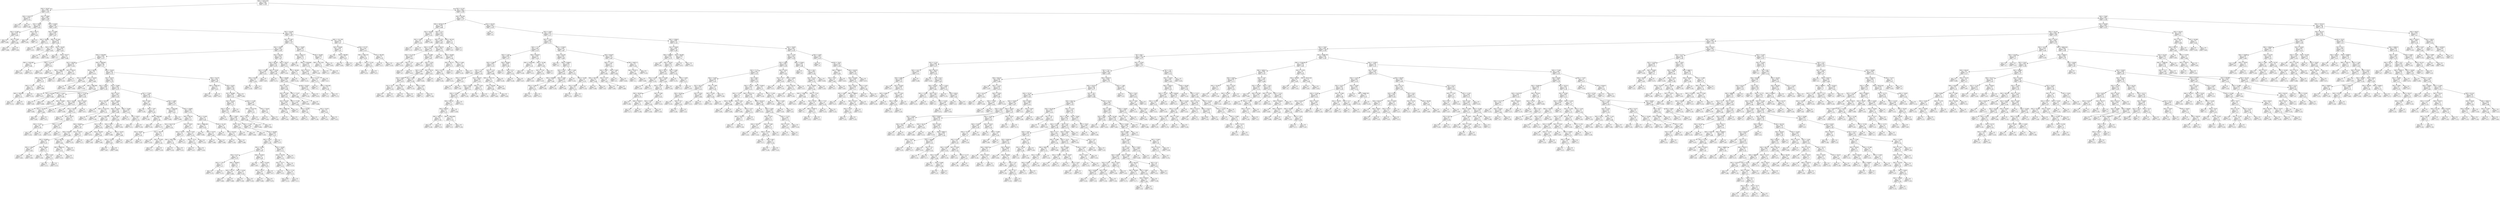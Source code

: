 digraph Tree {
node [shape=box] ;
0 [label="X[0] <= 42974.428\nmse = 0.004\nsamples = 850\nvalue = 0.136"] ;
1 [label="X[3] <= 26.407\nmse = 0.003\nsamples = 162\nvalue = 0.105"] ;
0 -> 1 [labeldistance=2.5, labelangle=45, headlabel="True"] ;
2 [label="X[3] <= 18.337\nmse = 0.016\nsamples = 2\nvalue = 0.245"] ;
1 -> 2 ;
3 [label="mse = 0.0\nsamples = 1\nvalue = 0.12"] ;
2 -> 3 ;
4 [label="mse = 0.0\nsamples = 1\nvalue = 0.369"] ;
2 -> 4 ;
5 [label="X[2] <= -0.895\nmse = 0.003\nsamples = 160\nvalue = 0.103"] ;
1 -> 5 ;
6 [label="X[1] <= 58.69\nmse = 0.002\nsamples = 6\nvalue = 0.031"] ;
5 -> 6 ;
7 [label="X[1] <= 47.885\nmse = 0.001\nsamples = 3\nvalue = 0.062"] ;
6 -> 7 ;
8 [label="mse = 0.0\nsamples = 1\nvalue = 0.008"] ;
7 -> 8 ;
9 [label="X[1] <= 53.68\nmse = 0.0\nsamples = 2\nvalue = 0.089"] ;
7 -> 9 ;
10 [label="mse = 0.0\nsamples = 1\nvalue = 0.086"] ;
9 -> 10 ;
11 [label="mse = -0.0\nsamples = 1\nvalue = 0.093"] ;
9 -> 11 ;
12 [label="X[1] <= 60.71\nmse = 0.0\nsamples = 3\nvalue = 0.001"] ;
6 -> 12 ;
13 [label="mse = 0.0\nsamples = 1\nvalue = 0.002"] ;
12 -> 13 ;
14 [label="mse = 0.0\nsamples = 2\nvalue = 0.0"] ;
12 -> 14 ;
15 [label="X[1] <= 33.903\nmse = 0.003\nsamples = 154\nvalue = 0.106"] ;
5 -> 15 ;
16 [label="X[2] <= 21.889\nmse = 0.002\nsamples = 10\nvalue = 0.057"] ;
15 -> 16 ;
17 [label="X[2] <= 20.606\nmse = 0.0\nsamples = 2\nvalue = 0.111"] ;
16 -> 17 ;
18 [label="mse = 0.0\nsamples = 1\nvalue = 0.102"] ;
17 -> 18 ;
19 [label="mse = -0.0\nsamples = 1\nvalue = 0.12"] ;
17 -> 19 ;
20 [label="X[0] <= 911.494\nmse = 0.001\nsamples = 8\nvalue = 0.044"] ;
16 -> 20 ;
21 [label="X[2] <= 26.19\nmse = 0.0\nsamples = 2\nvalue = 0.081"] ;
20 -> 21 ;
22 [label="mse = 0.0\nsamples = 1\nvalue = 0.067"] ;
21 -> 22 ;
23 [label="mse = 0.0\nsamples = 1\nvalue = 0.095"] ;
21 -> 23 ;
24 [label="X[2] <= 26.559\nmse = 0.001\nsamples = 6\nvalue = 0.032"] ;
20 -> 24 ;
25 [label="mse = 0.0\nsamples = 2\nvalue = 0.0"] ;
24 -> 25 ;
26 [label="X[2] <= 30.217\nmse = 0.0\nsamples = 4\nvalue = 0.048"] ;
24 -> 26 ;
27 [label="X[0] <= 11025.881\nmse = 0.0\nsamples = 2\nvalue = 0.064"] ;
26 -> 27 ;
28 [label="mse = 0.0\nsamples = 1\nvalue = 0.055"] ;
27 -> 28 ;
29 [label="mse = -0.0\nsamples = 1\nvalue = 0.074"] ;
27 -> 29 ;
30 [label="X[3] <= 47.81\nmse = 0.0\nsamples = 2\nvalue = 0.031"] ;
26 -> 30 ;
31 [label="mse = 0.0\nsamples = 1\nvalue = 0.024"] ;
30 -> 31 ;
32 [label="mse = 0.0\nsamples = 1\nvalue = 0.038"] ;
30 -> 32 ;
33 [label="X[2] <= 29.106\nmse = 0.002\nsamples = 144\nvalue = 0.109"] ;
15 -> 33 ;
34 [label="X[2] <= 27.807\nmse = 0.002\nsamples = 135\nvalue = 0.112"] ;
33 -> 34 ;
35 [label="X[2] <= 25.651\nmse = 0.002\nsamples = 126\nvalue = 0.109"] ;
34 -> 35 ;
36 [label="X[0] <= 3739.836\nmse = 0.002\nsamples = 107\nvalue = 0.112"] ;
35 -> 36 ;
37 [label="X[1] <= 49.539\nmse = 0.001\nsamples = 8\nvalue = 0.146"] ;
36 -> 37 ;
38 [label="X[0] <= 2888.222\nmse = 0.001\nsamples = 5\nvalue = 0.124"] ;
37 -> 38 ;
39 [label="X[0] <= 2015.768\nmse = 0.0\nsamples = 4\nvalue = 0.113"] ;
38 -> 39 ;
40 [label="X[3] <= 71.724\nmse = 0.0\nsamples = 3\nvalue = 0.118"] ;
39 -> 40 ;
41 [label="X[0] <= 1381.883\nmse = 0.0\nsamples = 2\nvalue = 0.114"] ;
40 -> 41 ;
42 [label="mse = 0.0\nsamples = 1\nvalue = 0.113"] ;
41 -> 42 ;
43 [label="mse = 0.0\nsamples = 1\nvalue = 0.116"] ;
41 -> 43 ;
44 [label="mse = 0.0\nsamples = 1\nvalue = 0.124"] ;
40 -> 44 ;
45 [label="mse = -0.0\nsamples = 1\nvalue = 0.098"] ;
39 -> 45 ;
46 [label="mse = -0.0\nsamples = 1\nvalue = 0.17"] ;
38 -> 46 ;
47 [label="X[1] <= 59.413\nmse = 0.0\nsamples = 3\nvalue = 0.182"] ;
37 -> 47 ;
48 [label="mse = 0.0\nsamples = 1\nvalue = 0.193"] ;
47 -> 48 ;
49 [label="mse = -0.0\nsamples = 2\nvalue = 0.177"] ;
47 -> 49 ;
50 [label="X[0] <= 5958.942\nmse = 0.002\nsamples = 99\nvalue = 0.11"] ;
36 -> 50 ;
51 [label="X[1] <= 48.872\nmse = 0.0\nsamples = 7\nvalue = 0.078"] ;
50 -> 51 ;
52 [label="X[1] <= 45.845\nmse = 0.0\nsamples = 2\nvalue = 0.054"] ;
51 -> 52 ;
53 [label="mse = 0.0\nsamples = 1\nvalue = 0.058"] ;
52 -> 53 ;
54 [label="mse = -0.0\nsamples = 1\nvalue = 0.049"] ;
52 -> 54 ;
55 [label="X[1] <= 54.843\nmse = 0.0\nsamples = 5\nvalue = 0.088"] ;
51 -> 55 ;
56 [label="mse = 0.0\nsamples = 1\nvalue = 0.109"] ;
55 -> 56 ;
57 [label="X[0] <= 4992.996\nmse = 0.0\nsamples = 4\nvalue = 0.082"] ;
55 -> 57 ;
58 [label="mse = 0.0\nsamples = 2\nvalue = 0.075"] ;
57 -> 58 ;
59 [label="X[1] <= 65.396\nmse = 0.0\nsamples = 2\nvalue = 0.089"] ;
57 -> 59 ;
60 [label="mse = 0.0\nsamples = 1\nvalue = 0.09"] ;
59 -> 60 ;
61 [label="mse = 0.0\nsamples = 1\nvalue = 0.089"] ;
59 -> 61 ;
62 [label="X[3] <= 76.019\nmse = 0.002\nsamples = 92\nvalue = 0.112"] ;
50 -> 62 ;
63 [label="X[1] <= 49.78\nmse = 0.002\nsamples = 62\nvalue = 0.119"] ;
62 -> 63 ;
64 [label="X[2] <= 18.431\nmse = 0.004\nsamples = 14\nvalue = 0.138"] ;
63 -> 64 ;
65 [label="X[2] <= 15.837\nmse = 0.0\nsamples = 4\nvalue = 0.085"] ;
64 -> 65 ;
66 [label="mse = 0.0\nsamples = 1\nvalue = 0.119"] ;
65 -> 66 ;
67 [label="X[3] <= 70.861\nmse = 0.0\nsamples = 3\nvalue = 0.074"] ;
65 -> 67 ;
68 [label="mse = 0.0\nsamples = 1\nvalue = 0.083"] ;
67 -> 68 ;
69 [label="X[2] <= 16.109\nmse = 0.0\nsamples = 2\nvalue = 0.069"] ;
67 -> 69 ;
70 [label="mse = 0.0\nsamples = 1\nvalue = 0.067"] ;
69 -> 70 ;
71 [label="mse = -0.0\nsamples = 1\nvalue = 0.071"] ;
69 -> 71 ;
72 [label="X[3] <= 71.318\nmse = 0.003\nsamples = 10\nvalue = 0.159"] ;
64 -> 72 ;
73 [label="X[2] <= 19.422\nmse = 0.006\nsamples = 2\nvalue = 0.227"] ;
72 -> 73 ;
74 [label="mse = 0.0\nsamples = 1\nvalue = 0.147"] ;
73 -> 74 ;
75 [label="mse = 0.0\nsamples = 1\nvalue = 0.308"] ;
73 -> 75 ;
76 [label="X[2] <= 22.042\nmse = 0.001\nsamples = 8\nvalue = 0.142"] ;
72 -> 76 ;
77 [label="X[2] <= 19.343\nmse = 0.0\nsamples = 7\nvalue = 0.152"] ;
76 -> 77 ;
78 [label="mse = 0.0\nsamples = 2\nvalue = 0.182"] ;
77 -> 78 ;
79 [label="X[2] <= 20.322\nmse = 0.0\nsamples = 5\nvalue = 0.14"] ;
77 -> 79 ;
80 [label="X[3] <= 75.781\nmse = 0.0\nsamples = 3\nvalue = 0.149"] ;
79 -> 80 ;
81 [label="mse = 0.0\nsamples = 2\nvalue = 0.143"] ;
80 -> 81 ;
82 [label="mse = -0.0\nsamples = 1\nvalue = 0.16"] ;
80 -> 82 ;
83 [label="X[3] <= 72.769\nmse = 0.0\nsamples = 2\nvalue = 0.128"] ;
79 -> 83 ;
84 [label="mse = 0.0\nsamples = 1\nvalue = 0.125"] ;
83 -> 84 ;
85 [label="mse = 0.0\nsamples = 1\nvalue = 0.13"] ;
83 -> 85 ;
86 [label="mse = 0.0\nsamples = 1\nvalue = 0.071"] ;
76 -> 86 ;
87 [label="X[1] <= 70.895\nmse = 0.001\nsamples = 48\nvalue = 0.114"] ;
63 -> 87 ;
88 [label="X[3] <= 55.31\nmse = 0.001\nsamples = 24\nvalue = 0.102"] ;
87 -> 88 ;
89 [label="X[1] <= 58.743\nmse = 0.0\nsamples = 3\nvalue = 0.145"] ;
88 -> 89 ;
90 [label="mse = 0.0\nsamples = 1\nvalue = 0.132"] ;
89 -> 90 ;
91 [label="X[0] <= 12132.574\nmse = 0.0\nsamples = 2\nvalue = 0.152"] ;
89 -> 91 ;
92 [label="mse = 0.0\nsamples = 1\nvalue = 0.155"] ;
91 -> 92 ;
93 [label="mse = 0.0\nsamples = 1\nvalue = 0.148"] ;
91 -> 93 ;
94 [label="X[3] <= 74.606\nmse = 0.001\nsamples = 21\nvalue = 0.096"] ;
88 -> 94 ;
95 [label="X[3] <= 70.419\nmse = 0.001\nsamples = 18\nvalue = 0.088"] ;
94 -> 95 ;
96 [label="X[0] <= 21354.525\nmse = 0.0\nsamples = 13\nvalue = 0.097"] ;
95 -> 96 ;
97 [label="X[3] <= 69.905\nmse = 0.0\nsamples = 10\nvalue = 0.103"] ;
96 -> 97 ;
98 [label="X[3] <= 65.852\nmse = 0.0\nsamples = 8\nvalue = 0.098"] ;
97 -> 98 ;
99 [label="X[1] <= 56.486\nmse = 0.0\nsamples = 5\nvalue = 0.107"] ;
98 -> 99 ;
100 [label="X[2] <= 1.958\nmse = 0.0\nsamples = 2\nvalue = 0.092"] ;
99 -> 100 ;
101 [label="mse = 0.0\nsamples = 1\nvalue = 0.091"] ;
100 -> 101 ;
102 [label="mse = -0.0\nsamples = 1\nvalue = 0.092"] ;
100 -> 102 ;
103 [label="X[3] <= 58.861\nmse = 0.0\nsamples = 3\nvalue = 0.117"] ;
99 -> 103 ;
104 [label="mse = 0.0\nsamples = 1\nvalue = 0.108"] ;
103 -> 104 ;
105 [label="X[2] <= 5.326\nmse = 0.0\nsamples = 2\nvalue = 0.122"] ;
103 -> 105 ;
106 [label="mse = 0.0\nsamples = 1\nvalue = 0.121"] ;
105 -> 106 ;
107 [label="mse = 0.0\nsamples = 1\nvalue = 0.123"] ;
105 -> 107 ;
108 [label="X[1] <= 68.103\nmse = 0.0\nsamples = 3\nvalue = 0.084"] ;
98 -> 108 ;
109 [label="X[0] <= 8949.514\nmse = 0.0\nsamples = 2\nvalue = 0.075"] ;
108 -> 109 ;
110 [label="mse = 0.0\nsamples = 1\nvalue = 0.078"] ;
109 -> 110 ;
111 [label="mse = 0.0\nsamples = 1\nvalue = 0.073"] ;
109 -> 111 ;
112 [label="mse = 0.0\nsamples = 1\nvalue = 0.101"] ;
108 -> 112 ;
113 [label="X[1] <= 53.475\nmse = 0.0\nsamples = 2\nvalue = 0.12"] ;
97 -> 113 ;
114 [label="mse = 0.0\nsamples = 1\nvalue = 0.123"] ;
113 -> 114 ;
115 [label="mse = 0.0\nsamples = 1\nvalue = 0.117"] ;
113 -> 115 ;
116 [label="X[1] <= 61.71\nmse = 0.0\nsamples = 3\nvalue = 0.079"] ;
96 -> 116 ;
117 [label="mse = 0.0\nsamples = 1\nvalue = 0.074"] ;
116 -> 117 ;
118 [label="X[3] <= 65.033\nmse = 0.0\nsamples = 2\nvalue = 0.081"] ;
116 -> 118 ;
119 [label="mse = 0.0\nsamples = 1\nvalue = 0.08"] ;
118 -> 119 ;
120 [label="mse = -0.0\nsamples = 1\nvalue = 0.082"] ;
118 -> 120 ;
121 [label="X[1] <= 63.65\nmse = 0.0\nsamples = 5\nvalue = 0.065"] ;
95 -> 121 ;
122 [label="X[2] <= 8.971\nmse = 0.0\nsamples = 4\nvalue = 0.073"] ;
121 -> 122 ;
123 [label="mse = 0.0\nsamples = 1\nvalue = 0.086"] ;
122 -> 123 ;
124 [label="X[2] <= 18.331\nmse = 0.0\nsamples = 3\nvalue = 0.068"] ;
122 -> 124 ;
125 [label="X[2] <= 12.016\nmse = 0.0\nsamples = 2\nvalue = 0.067"] ;
124 -> 125 ;
126 [label="mse = 0.0\nsamples = 1\nvalue = 0.067"] ;
125 -> 126 ;
127 [label="mse = 0.0\nsamples = 1\nvalue = 0.068"] ;
125 -> 127 ;
128 [label="mse = 0.0\nsamples = 1\nvalue = 0.07"] ;
124 -> 128 ;
129 [label="mse = 0.0\nsamples = 1\nvalue = 0.034"] ;
121 -> 129 ;
130 [label="X[3] <= 75.083\nmse = 0.001\nsamples = 3\nvalue = 0.142"] ;
94 -> 130 ;
131 [label="mse = 0.0\nsamples = 1\nvalue = 0.175"] ;
130 -> 131 ;
132 [label="X[1] <= 60.01\nmse = 0.0\nsamples = 2\nvalue = 0.125"] ;
130 -> 132 ;
133 [label="mse = 0.0\nsamples = 1\nvalue = 0.111"] ;
132 -> 133 ;
134 [label="mse = 0.0\nsamples = 1\nvalue = 0.139"] ;
132 -> 134 ;
135 [label="X[1] <= 77.816\nmse = 0.002\nsamples = 24\nvalue = 0.126"] ;
87 -> 135 ;
136 [label="X[2] <= 3.891\nmse = 0.0\nsamples = 4\nvalue = 0.169"] ;
135 -> 136 ;
137 [label="mse = 0.0\nsamples = 1\nvalue = 0.195"] ;
136 -> 137 ;
138 [label="X[2] <= 7.837\nmse = 0.0\nsamples = 3\nvalue = 0.161"] ;
136 -> 138 ;
139 [label="mse = 0.0\nsamples = 1\nvalue = 0.146"] ;
138 -> 139 ;
140 [label="X[0] <= 9095.998\nmse = 0.0\nsamples = 2\nvalue = 0.168"] ;
138 -> 140 ;
141 [label="mse = 0.0\nsamples = 1\nvalue = 0.161"] ;
140 -> 141 ;
142 [label="mse = 0.0\nsamples = 1\nvalue = 0.175"] ;
140 -> 142 ;
143 [label="X[2] <= 5.899\nmse = 0.001\nsamples = 20\nvalue = 0.117"] ;
135 -> 143 ;
144 [label="X[0] <= 12265.469\nmse = 0.002\nsamples = 2\nvalue = 0.051"] ;
143 -> 144 ;
145 [label="mse = 0.0\nsamples = 1\nvalue = 0.093"] ;
144 -> 145 ;
146 [label="mse = 0.0\nsamples = 1\nvalue = 0.008"] ;
144 -> 146 ;
147 [label="X[2] <= 20.683\nmse = 0.001\nsamples = 18\nvalue = 0.124"] ;
143 -> 147 ;
148 [label="X[3] <= 66.144\nmse = 0.0\nsamples = 12\nvalue = 0.141"] ;
147 -> 148 ;
149 [label="X[1] <= 84.512\nmse = 0.0\nsamples = 5\nvalue = 0.148"] ;
148 -> 149 ;
150 [label="X[1] <= 80.807\nmse = 0.0\nsamples = 2\nvalue = 0.161"] ;
149 -> 150 ;
151 [label="mse = 0.0\nsamples = 1\nvalue = 0.161"] ;
150 -> 151 ;
152 [label="mse = 0.0\nsamples = 1\nvalue = 0.16"] ;
150 -> 152 ;
153 [label="X[1] <= 89.717\nmse = 0.0\nsamples = 3\nvalue = 0.14"] ;
149 -> 153 ;
154 [label="mse = 0.0\nsamples = 1\nvalue = 0.144"] ;
153 -> 154 ;
155 [label="X[2] <= 18.195\nmse = 0.0\nsamples = 2\nvalue = 0.138"] ;
153 -> 155 ;
156 [label="mse = 0.0\nsamples = 1\nvalue = 0.137"] ;
155 -> 156 ;
157 [label="mse = 0.0\nsamples = 1\nvalue = 0.139"] ;
155 -> 157 ;
158 [label="X[3] <= 73.852\nmse = 0.0\nsamples = 7\nvalue = 0.135"] ;
148 -> 158 ;
159 [label="X[3] <= 70.757\nmse = 0.0\nsamples = 4\nvalue = 0.13"] ;
158 -> 159 ;
160 [label="X[0] <= 35917.269\nmse = 0.0\nsamples = 2\nvalue = 0.133"] ;
159 -> 160 ;
161 [label="mse = 0.0\nsamples = 1\nvalue = 0.134"] ;
160 -> 161 ;
162 [label="mse = -0.0\nsamples = 1\nvalue = 0.131"] ;
160 -> 162 ;
163 [label="mse = 0.0\nsamples = 2\nvalue = 0.127"] ;
159 -> 163 ;
164 [label="X[3] <= 75.65\nmse = 0.0\nsamples = 3\nvalue = 0.142"] ;
158 -> 164 ;
165 [label="X[3] <= 75.15\nmse = 0.0\nsamples = 2\nvalue = 0.145"] ;
164 -> 165 ;
166 [label="mse = 0.0\nsamples = 1\nvalue = 0.147"] ;
165 -> 166 ;
167 [label="mse = 0.0\nsamples = 1\nvalue = 0.144"] ;
165 -> 167 ;
168 [label="mse = 0.0\nsamples = 1\nvalue = 0.135"] ;
164 -> 168 ;
169 [label="X[2] <= 23.438\nmse = 0.0\nsamples = 6\nvalue = 0.092"] ;
147 -> 169 ;
170 [label="X[0] <= 20664.364\nmse = 0.0\nsamples = 3\nvalue = 0.076"] ;
169 -> 170 ;
171 [label="mse = 0.0\nsamples = 1\nvalue = 0.094"] ;
170 -> 171 ;
172 [label="X[2] <= 22.075\nmse = 0.0\nsamples = 2\nvalue = 0.067"] ;
170 -> 172 ;
173 [label="mse = 0.0\nsamples = 1\nvalue = 0.068"] ;
172 -> 173 ;
174 [label="mse = 0.0\nsamples = 1\nvalue = 0.065"] ;
172 -> 174 ;
175 [label="X[1] <= 81.182\nmse = 0.0\nsamples = 3\nvalue = 0.109"] ;
169 -> 175 ;
176 [label="mse = 0.0\nsamples = 1\nvalue = 0.122"] ;
175 -> 176 ;
177 [label="X[1] <= 83.782\nmse = 0.0\nsamples = 2\nvalue = 0.102"] ;
175 -> 177 ;
178 [label="mse = 0.0\nsamples = 1\nvalue = 0.106"] ;
177 -> 178 ;
179 [label="mse = -0.0\nsamples = 1\nvalue = 0.099"] ;
177 -> 179 ;
180 [label="X[3] <= 76.179\nmse = 0.002\nsamples = 30\nvalue = 0.097"] ;
62 -> 180 ;
181 [label="X[0] <= 28362.451\nmse = 0.0\nsamples = 2\nvalue = 0.015"] ;
180 -> 181 ;
182 [label="mse = 0.0\nsamples = 1\nvalue = 0.003"] ;
181 -> 182 ;
183 [label="mse = 0.0\nsamples = 1\nvalue = 0.027"] ;
181 -> 183 ;
184 [label="X[3] <= 84.85\nmse = 0.001\nsamples = 28\nvalue = 0.103"] ;
180 -> 184 ;
185 [label="X[1] <= 66.986\nmse = 0.001\nsamples = 27\nvalue = 0.105"] ;
184 -> 185 ;
186 [label="X[2] <= 20.429\nmse = 0.001\nsamples = 22\nvalue = 0.111"] ;
185 -> 186 ;
187 [label="X[3] <= 76.576\nmse = 0.001\nsamples = 21\nvalue = 0.107"] ;
186 -> 187 ;
188 [label="mse = 0.0\nsamples = 1\nvalue = 0.161"] ;
187 -> 188 ;
189 [label="X[3] <= 76.967\nmse = 0.001\nsamples = 20\nvalue = 0.105"] ;
187 -> 189 ;
190 [label="X[2] <= 18.21\nmse = 0.0\nsamples = 2\nvalue = 0.058"] ;
189 -> 190 ;
191 [label="mse = 0.0\nsamples = 1\nvalue = 0.067"] ;
190 -> 191 ;
192 [label="mse = 0.0\nsamples = 1\nvalue = 0.049"] ;
190 -> 192 ;
193 [label="X[3] <= 77.195\nmse = 0.001\nsamples = 18\nvalue = 0.11"] ;
189 -> 193 ;
194 [label="mse = 0.0\nsamples = 1\nvalue = 0.162"] ;
193 -> 194 ;
195 [label="X[1] <= 64.646\nmse = 0.001\nsamples = 17\nvalue = 0.107"] ;
193 -> 195 ;
196 [label="X[2] <= 16.41\nmse = 0.0\nsamples = 16\nvalue = 0.104"] ;
195 -> 196 ;
197 [label="X[2] <= 14.584\nmse = 0.0\nsamples = 10\nvalue = 0.097"] ;
196 -> 197 ;
198 [label="X[2] <= 9.121\nmse = 0.0\nsamples = 6\nvalue = 0.107"] ;
197 -> 198 ;
199 [label="X[2] <= 7.735\nmse = 0.0\nsamples = 2\nvalue = 0.12"] ;
198 -> 199 ;
200 [label="mse = 0.0\nsamples = 1\nvalue = 0.125"] ;
199 -> 200 ;
201 [label="mse = 0.0\nsamples = 1\nvalue = 0.115"] ;
199 -> 201 ;
202 [label="X[0] <= 26209.0\nmse = 0.0\nsamples = 4\nvalue = 0.1"] ;
198 -> 202 ;
203 [label="X[3] <= 82.747\nmse = 0.0\nsamples = 2\nvalue = 0.096"] ;
202 -> 203 ;
204 [label="mse = 0.0\nsamples = 1\nvalue = 0.094"] ;
203 -> 204 ;
205 [label="mse = 0.0\nsamples = 1\nvalue = 0.098"] ;
203 -> 205 ;
206 [label="X[2] <= 14.544\nmse = 0.0\nsamples = 2\nvalue = 0.105"] ;
202 -> 206 ;
207 [label="mse = 0.0\nsamples = 1\nvalue = 0.106"] ;
206 -> 207 ;
208 [label="mse = -0.0\nsamples = 1\nvalue = 0.105"] ;
206 -> 208 ;
209 [label="X[0] <= 22109.0\nmse = 0.0\nsamples = 4\nvalue = 0.081"] ;
197 -> 209 ;
210 [label="mse = 0.0\nsamples = 1\nvalue = 0.087"] ;
209 -> 210 ;
211 [label="X[3] <= 81.628\nmse = 0.0\nsamples = 3\nvalue = 0.079"] ;
209 -> 211 ;
212 [label="X[2] <= 16.121\nmse = 0.0\nsamples = 2\nvalue = 0.081"] ;
211 -> 212 ;
213 [label="mse = 0.0\nsamples = 1\nvalue = 0.083"] ;
212 -> 213 ;
214 [label="mse = 0.0\nsamples = 1\nvalue = 0.078"] ;
212 -> 214 ;
215 [label="mse = 0.0\nsamples = 1\nvalue = 0.077"] ;
211 -> 215 ;
216 [label="X[2] <= 19.392\nmse = 0.001\nsamples = 6\nvalue = 0.115"] ;
196 -> 216 ;
217 [label="X[2] <= 18.379\nmse = 0.0\nsamples = 5\nvalue = 0.123"] ;
216 -> 217 ;
218 [label="X[2] <= 16.77\nmse = 0.0\nsamples = 4\nvalue = 0.115"] ;
217 -> 218 ;
219 [label="mse = 0.0\nsamples = 1\nvalue = 0.122"] ;
218 -> 219 ;
220 [label="X[2] <= 17.35\nmse = 0.0\nsamples = 3\nvalue = 0.113"] ;
218 -> 220 ;
221 [label="mse = 0.001\nsamples = 2\nvalue = 0.114"] ;
220 -> 221 ;
222 [label="mse = -0.0\nsamples = 1\nvalue = 0.111"] ;
220 -> 222 ;
223 [label="mse = -0.0\nsamples = 1\nvalue = 0.155"] ;
217 -> 223 ;
224 [label="mse = 0.0\nsamples = 1\nvalue = 0.077"] ;
216 -> 224 ;
225 [label="mse = 0.0\nsamples = 1\nvalue = 0.157"] ;
195 -> 225 ;
226 [label="mse = 0.0\nsamples = 1\nvalue = 0.188"] ;
186 -> 226 ;
227 [label="X[2] <= 17.196\nmse = 0.001\nsamples = 5\nvalue = 0.08"] ;
185 -> 227 ;
228 [label="X[0] <= 31134.793\nmse = 0.0\nsamples = 3\nvalue = 0.101"] ;
227 -> 228 ;
229 [label="X[3] <= 79.115\nmse = 0.0\nsamples = 2\nvalue = 0.089"] ;
228 -> 229 ;
230 [label="mse = 0.0\nsamples = 1\nvalue = 0.084"] ;
229 -> 230 ;
231 [label="mse = -0.0\nsamples = 1\nvalue = 0.094"] ;
229 -> 231 ;
232 [label="mse = 0.0\nsamples = 1\nvalue = 0.126"] ;
228 -> 232 ;
233 [label="X[3] <= 79.444\nmse = 0.0\nsamples = 2\nvalue = 0.05"] ;
227 -> 233 ;
234 [label="mse = 0.0\nsamples = 1\nvalue = 0.054"] ;
233 -> 234 ;
235 [label="mse = 0.0\nsamples = 1\nvalue = 0.045"] ;
233 -> 235 ;
236 [label="mse = 0.0\nsamples = 1\nvalue = 0.046"] ;
184 -> 236 ;
237 [label="X[1] <= 80.759\nmse = 0.003\nsamples = 19\nvalue = 0.09"] ;
35 -> 237 ;
238 [label="X[3] <= 66.785\nmse = 0.003\nsamples = 16\nvalue = 0.079"] ;
237 -> 238 ;
239 [label="X[2] <= 27.494\nmse = 0.001\nsamples = 3\nvalue = 0.132"] ;
238 -> 239 ;
240 [label="X[3] <= 62.045\nmse = 0.0\nsamples = 2\nvalue = 0.149"] ;
239 -> 240 ;
241 [label="mse = 0.0\nsamples = 1\nvalue = 0.158"] ;
240 -> 241 ;
242 [label="mse = 0.0\nsamples = 1\nvalue = 0.14"] ;
240 -> 242 ;
243 [label="mse = -0.0\nsamples = 1\nvalue = 0.097"] ;
239 -> 243 ;
244 [label="X[0] <= 715.06\nmse = 0.003\nsamples = 13\nvalue = 0.067"] ;
238 -> 244 ;
245 [label="mse = 0.0\nsamples = 1\nvalue = 0.175"] ;
244 -> 245 ;
246 [label="X[3] <= 80.986\nmse = 0.002\nsamples = 12\nvalue = 0.058"] ;
244 -> 246 ;
247 [label="X[2] <= 27.372\nmse = 0.001\nsamples = 10\nvalue = 0.049"] ;
246 -> 247 ;
248 [label="X[3] <= 73.361\nmse = 0.001\nsamples = 8\nvalue = 0.04"] ;
247 -> 248 ;
249 [label="X[1] <= 61.097\nmse = 0.001\nsamples = 4\nvalue = 0.023"] ;
248 -> 249 ;
250 [label="X[0] <= 8999.128\nmse = 0.0\nsamples = 2\nvalue = 0.046"] ;
249 -> 250 ;
251 [label="mse = 0.0\nsamples = 1\nvalue = 0.042"] ;
250 -> 251 ;
252 [label="mse = 0.0\nsamples = 1\nvalue = 0.051"] ;
250 -> 252 ;
253 [label="mse = 0.0\nsamples = 2\nvalue = 0.0"] ;
249 -> 253 ;
254 [label="X[3] <= 77.789\nmse = 0.001\nsamples = 4\nvalue = 0.056"] ;
248 -> 254 ;
255 [label="X[2] <= 26.008\nmse = 0.0\nsamples = 2\nvalue = 0.09"] ;
254 -> 255 ;
256 [label="mse = 0.0\nsamples = 1\nvalue = 0.071"] ;
255 -> 256 ;
257 [label="mse = 0.0\nsamples = 1\nvalue = 0.109"] ;
255 -> 257 ;
258 [label="X[2] <= 25.872\nmse = 0.0\nsamples = 2\nvalue = 0.021"] ;
254 -> 258 ;
259 [label="mse = 0.0\nsamples = 1\nvalue = 0.031"] ;
258 -> 259 ;
260 [label="mse = 0.0\nsamples = 1\nvalue = 0.012"] ;
258 -> 260 ;
261 [label="X[3] <= 71.457\nmse = 0.0\nsamples = 2\nvalue = 0.086"] ;
247 -> 261 ;
262 [label="mse = 0.0\nsamples = 1\nvalue = 0.085"] ;
261 -> 262 ;
263 [label="mse = 0.0\nsamples = 1\nvalue = 0.088"] ;
261 -> 263 ;
264 [label="X[3] <= 84.567\nmse = 0.001\nsamples = 2\nvalue = 0.104"] ;
246 -> 264 ;
265 [label="mse = 0.0\nsamples = 1\nvalue = 0.134"] ;
264 -> 265 ;
266 [label="mse = 0.0\nsamples = 1\nvalue = 0.074"] ;
264 -> 266 ;
267 [label="X[2] <= 26.527\nmse = 0.001\nsamples = 3\nvalue = 0.151"] ;
237 -> 267 ;
268 [label="mse = 0.0\nsamples = 1\nvalue = 0.193"] ;
267 -> 268 ;
269 [label="X[1] <= 86.384\nmse = 0.0\nsamples = 2\nvalue = 0.13"] ;
267 -> 269 ;
270 [label="mse = 0.0\nsamples = 1\nvalue = 0.134"] ;
269 -> 270 ;
271 [label="mse = 0.0\nsamples = 1\nvalue = 0.125"] ;
269 -> 271 ;
272 [label="X[3] <= 76.887\nmse = 0.002\nsamples = 9\nvalue = 0.147"] ;
34 -> 272 ;
273 [label="X[0] <= 1854.121\nmse = 0.001\nsamples = 6\nvalue = 0.171"] ;
272 -> 273 ;
274 [label="mse = 0.0\nsamples = 1\nvalue = 0.138"] ;
273 -> 274 ;
275 [label="X[0] <= 22760.948\nmse = 0.001\nsamples = 5\nvalue = 0.178"] ;
273 -> 275 ;
276 [label="X[2] <= 28.721\nmse = 0.001\nsamples = 4\nvalue = 0.185"] ;
275 -> 276 ;
277 [label="X[1] <= 42.187\nmse = 0.0\nsamples = 3\nvalue = 0.175"] ;
276 -> 277 ;
278 [label="mse = 0.0\nsamples = 1\nvalue = 0.2"] ;
277 -> 278 ;
279 [label="X[0] <= 2555.363\nmse = 0.0\nsamples = 2\nvalue = 0.162"] ;
277 -> 279 ;
280 [label="mse = 0.0\nsamples = 1\nvalue = 0.15"] ;
279 -> 280 ;
281 [label="mse = 0.0\nsamples = 1\nvalue = 0.173"] ;
279 -> 281 ;
282 [label="mse = 0.0\nsamples = 1\nvalue = 0.217"] ;
276 -> 282 ;
283 [label="mse = 0.0\nsamples = 1\nvalue = 0.146"] ;
275 -> 283 ;
284 [label="X[2] <= 28.495\nmse = 0.001\nsamples = 3\nvalue = 0.1"] ;
272 -> 284 ;
285 [label="X[0] <= 5417.416\nmse = 0.0\nsamples = 2\nvalue = 0.122"] ;
284 -> 285 ;
286 [label="mse = 0.0\nsamples = 1\nvalue = 0.12"] ;
285 -> 286 ;
287 [label="mse = 0.0\nsamples = 1\nvalue = 0.125"] ;
285 -> 287 ;
288 [label="mse = -0.0\nsamples = 1\nvalue = 0.055"] ;
284 -> 288 ;
289 [label="X[0] <= 1211.749\nmse = 0.002\nsamples = 9\nvalue = 0.07"] ;
33 -> 289 ;
290 [label="X[2] <= 29.398\nmse = 0.001\nsamples = 4\nvalue = 0.03"] ;
289 -> 290 ;
291 [label="mse = 0.0\nsamples = 1\nvalue = 0.087"] ;
290 -> 291 ;
292 [label="X[0] <= 586.985\nmse = 0.0\nsamples = 3\nvalue = 0.012"] ;
290 -> 292 ;
293 [label="mse = 0.0\nsamples = 1\nvalue = 0.034"] ;
292 -> 293 ;
294 [label="mse = 0.0\nsamples = 2\nvalue = 0.0"] ;
292 -> 294 ;
295 [label="X[3] <= 67.707\nmse = 0.001\nsamples = 5\nvalue = 0.101"] ;
289 -> 295 ;
296 [label="X[0] <= 1862.133\nmse = 0.0\nsamples = 3\nvalue = 0.079"] ;
295 -> 296 ;
297 [label="mse = 0.0\nsamples = 1\nvalue = 0.087"] ;
296 -> 297 ;
298 [label="X[1] <= 72.134\nmse = 0.0\nsamples = 2\nvalue = 0.075"] ;
296 -> 298 ;
299 [label="mse = 0.0\nsamples = 1\nvalue = 0.078"] ;
298 -> 299 ;
300 [label="mse = 0.0\nsamples = 1\nvalue = 0.071"] ;
298 -> 300 ;
301 [label="X[1] <= 68.259\nmse = 0.0\nsamples = 2\nvalue = 0.135"] ;
295 -> 301 ;
302 [label="mse = 0.0\nsamples = 1\nvalue = 0.117"] ;
301 -> 302 ;
303 [label="mse = -0.0\nsamples = 1\nvalue = 0.154"] ;
301 -> 303 ;
304 [label="X[2] <= 6.118\nmse = 0.005\nsamples = 688\nvalue = 0.143"] ;
0 -> 304 [labeldistance=2.5, labelangle=-45, headlabel="False"] ;
305 [label="X[3] <= 63.258\nmse = 0.003\nsamples = 143\nvalue = 0.12"] ;
304 -> 305 ;
306 [label="X[0] <= 49758.477\nmse = 0.004\nsamples = 25\nvalue = 0.089"] ;
305 -> 306 ;
307 [label="X[1] <= 83.556\nmse = 0.001\nsamples = 3\nvalue = 0.154"] ;
306 -> 307 ;
308 [label="X[2] <= 4.002\nmse = 0.0\nsamples = 2\nvalue = 0.128"] ;
307 -> 308 ;
309 [label="mse = 0.0\nsamples = 1\nvalue = 0.13"] ;
308 -> 309 ;
310 [label="mse = -0.0\nsamples = 1\nvalue = 0.126"] ;
308 -> 310 ;
311 [label="mse = 0.0\nsamples = 1\nvalue = 0.206"] ;
307 -> 311 ;
312 [label="X[2] <= 5.75\nmse = 0.003\nsamples = 22\nvalue = 0.081"] ;
306 -> 312 ;
313 [label="X[2] <= 5.153\nmse = 0.003\nsamples = 19\nvalue = 0.092"] ;
312 -> 313 ;
314 [label="X[3] <= 57.704\nmse = 0.002\nsamples = 13\nvalue = 0.073"] ;
313 -> 314 ;
315 [label="X[3] <= 47.125\nmse = 0.003\nsamples = 3\nvalue = 0.045"] ;
314 -> 315 ;
316 [label="mse = 0.0\nsamples = 1\nvalue = 0.123"] ;
315 -> 316 ;
317 [label="X[2] <= 1.78\nmse = 0.0\nsamples = 2\nvalue = 0.007"] ;
315 -> 317 ;
318 [label="mse = 0.0\nsamples = 1\nvalue = 0.0"] ;
317 -> 318 ;
319 [label="mse = 0.0\nsamples = 1\nvalue = 0.013"] ;
317 -> 319 ;
320 [label="X[3] <= 57.889\nmse = 0.002\nsamples = 10\nvalue = 0.081"] ;
314 -> 320 ;
321 [label="mse = 0.0\nsamples = 1\nvalue = 0.152"] ;
320 -> 321 ;
322 [label="X[2] <= 4.705\nmse = 0.002\nsamples = 9\nvalue = 0.073"] ;
320 -> 322 ;
323 [label="X[2] <= 2.37\nmse = 0.001\nsamples = 7\nvalue = 0.088"] ;
322 -> 323 ;
324 [label="X[2] <= -0.085\nmse = 0.001\nsamples = 4\nvalue = 0.073"] ;
323 -> 324 ;
325 [label="X[1] <= 76.1\nmse = 0.0\nsamples = 2\nvalue = 0.102"] ;
324 -> 325 ;
326 [label="mse = 0.0\nsamples = 1\nvalue = 0.093"] ;
325 -> 326 ;
327 [label="mse = -0.0\nsamples = 1\nvalue = 0.111"] ;
325 -> 327 ;
328 [label="X[3] <= 60.317\nmse = 0.0\nsamples = 2\nvalue = 0.044"] ;
324 -> 328 ;
329 [label="mse = 0.0\nsamples = 1\nvalue = 0.041"] ;
328 -> 329 ;
330 [label="mse = -0.0\nsamples = 1\nvalue = 0.047"] ;
328 -> 330 ;
331 [label="X[2] <= 3.389\nmse = 0.0\nsamples = 3\nvalue = 0.109"] ;
323 -> 331 ;
332 [label="mse = 0.0\nsamples = 1\nvalue = 0.118"] ;
331 -> 332 ;
333 [label="X[2] <= 4.358\nmse = 0.0\nsamples = 2\nvalue = 0.104"] ;
331 -> 333 ;
334 [label="mse = 0.0\nsamples = 1\nvalue = 0.1"] ;
333 -> 334 ;
335 [label="mse = 0.0\nsamples = 1\nvalue = 0.108"] ;
333 -> 335 ;
336 [label="X[1] <= 62.55\nmse = 0.0\nsamples = 2\nvalue = 0.021"] ;
322 -> 336 ;
337 [label="mse = 0.0\nsamples = 1\nvalue = 0.042"] ;
336 -> 337 ;
338 [label="mse = 0.0\nsamples = 1\nvalue = 0.0"] ;
336 -> 338 ;
339 [label="X[3] <= 49.375\nmse = 0.002\nsamples = 6\nvalue = 0.132"] ;
313 -> 339 ;
340 [label="mse = 0.0\nsamples = 1\nvalue = 0.062"] ;
339 -> 340 ;
341 [label="X[3] <= 56.946\nmse = 0.001\nsamples = 5\nvalue = 0.146"] ;
339 -> 341 ;
342 [label="X[3] <= 56.711\nmse = 0.0\nsamples = 3\nvalue = 0.171"] ;
341 -> 342 ;
343 [label="X[3] <= 54.711\nmse = 0.0\nsamples = 2\nvalue = 0.156"] ;
342 -> 343 ;
344 [label="mse = 0.0\nsamples = 1\nvalue = 0.162"] ;
343 -> 344 ;
345 [label="mse = 0.0\nsamples = 1\nvalue = 0.151"] ;
343 -> 345 ;
346 [label="mse = -0.0\nsamples = 1\nvalue = 0.2"] ;
342 -> 346 ;
347 [label="X[2] <= 5.406\nmse = 0.0\nsamples = 2\nvalue = 0.109"] ;
341 -> 347 ;
348 [label="mse = 0.0\nsamples = 1\nvalue = 0.129"] ;
347 -> 348 ;
349 [label="mse = -0.0\nsamples = 1\nvalue = 0.09"] ;
347 -> 349 ;
350 [label="X[3] <= 60.743\nmse = 0.0\nsamples = 3\nvalue = 0.01"] ;
312 -> 350 ;
351 [label="mse = 0.0\nsamples = 1\nvalue = 0.03"] ;
350 -> 351 ;
352 [label="mse = 0.0\nsamples = 2\nvalue = 0.0"] ;
350 -> 352 ;
353 [label="X[1] <= 26.519\nmse = 0.003\nsamples = 118\nvalue = 0.126"] ;
305 -> 353 ;
354 [label="mse = 0.0\nsamples = 1\nvalue = 0.0"] ;
353 -> 354 ;
355 [label="X[2] <= 3.833\nmse = 0.003\nsamples = 117\nvalue = 0.127"] ;
353 -> 355 ;
356 [label="X[2] <= 2.532\nmse = 0.003\nsamples = 43\nvalue = 0.111"] ;
355 -> 356 ;
357 [label="X[3] <= 77.9\nmse = 0.002\nsamples = 23\nvalue = 0.137"] ;
356 -> 357 ;
358 [label="X[2] <= 1.444\nmse = 0.002\nsamples = 18\nvalue = 0.13"] ;
357 -> 358 ;
359 [label="X[2] <= 0.398\nmse = 0.001\nsamples = 15\nvalue = 0.122"] ;
358 -> 359 ;
360 [label="X[2] <= -7.9\nmse = 0.001\nsamples = 11\nvalue = 0.134"] ;
359 -> 360 ;
361 [label="X[3] <= 72.492\nmse = 0.0\nsamples = 2\nvalue = 0.101"] ;
360 -> 361 ;
362 [label="mse = 0.0\nsamples = 1\nvalue = 0.111"] ;
361 -> 362 ;
363 [label="mse = 0.0\nsamples = 1\nvalue = 0.09"] ;
361 -> 363 ;
364 [label="X[1] <= 84.421\nmse = 0.001\nsamples = 9\nvalue = 0.142"] ;
360 -> 364 ;
365 [label="X[3] <= 76.467\nmse = 0.001\nsamples = 7\nvalue = 0.15"] ;
364 -> 365 ;
366 [label="X[3] <= 72.268\nmse = 0.001\nsamples = 6\nvalue = 0.157"] ;
365 -> 366 ;
367 [label="X[3] <= 68.154\nmse = 0.0\nsamples = 5\nvalue = 0.147"] ;
366 -> 367 ;
368 [label="X[3] <= 66.042\nmse = 0.0\nsamples = 4\nvalue = 0.141"] ;
367 -> 368 ;
369 [label="X[0] <= 58317.5\nmse = 0.0\nsamples = 2\nvalue = 0.149"] ;
368 -> 369 ;
370 [label="mse = 0.0\nsamples = 1\nvalue = 0.146"] ;
369 -> 370 ;
371 [label="mse = -0.0\nsamples = 1\nvalue = 0.152"] ;
369 -> 371 ;
372 [label="X[0] <= 59414.994\nmse = 0.0\nsamples = 2\nvalue = 0.133"] ;
368 -> 372 ;
373 [label="mse = 0.0\nsamples = 1\nvalue = 0.13"] ;
372 -> 373 ;
374 [label="mse = -0.0\nsamples = 1\nvalue = 0.136"] ;
372 -> 374 ;
375 [label="mse = -0.0\nsamples = 1\nvalue = 0.168"] ;
367 -> 375 ;
376 [label="mse = -0.0\nsamples = 1\nvalue = 0.211"] ;
366 -> 376 ;
377 [label="mse = 0.0\nsamples = 1\nvalue = 0.105"] ;
365 -> 377 ;
378 [label="X[3] <= 71.624\nmse = 0.0\nsamples = 2\nvalue = 0.113"] ;
364 -> 378 ;
379 [label="mse = 0.0\nsamples = 1\nvalue = 0.099"] ;
378 -> 379 ;
380 [label="mse = 0.0\nsamples = 1\nvalue = 0.128"] ;
378 -> 380 ;
381 [label="X[2] <= 1.113\nmse = 0.001\nsamples = 4\nvalue = 0.088"] ;
359 -> 381 ;
382 [label="X[0] <= 77147.121\nmse = 0.0\nsamples = 3\nvalue = 0.071"] ;
381 -> 382 ;
383 [label="X[3] <= 69.289\nmse = 0.0\nsamples = 2\nvalue = 0.061"] ;
382 -> 383 ;
384 [label="mse = 0.0\nsamples = 1\nvalue = 0.062"] ;
383 -> 384 ;
385 [label="mse = 0.0\nsamples = 1\nvalue = 0.059"] ;
383 -> 385 ;
386 [label="mse = 0.0\nsamples = 1\nvalue = 0.092"] ;
382 -> 386 ;
387 [label="mse = 0.0\nsamples = 1\nvalue = 0.136"] ;
381 -> 387 ;
388 [label="X[3] <= 66.992\nmse = 0.001\nsamples = 3\nvalue = 0.169"] ;
358 -> 388 ;
389 [label="mse = 0.0\nsamples = 1\nvalue = 0.2"] ;
388 -> 389 ;
390 [label="X[1] <= 47.4\nmse = 0.0\nsamples = 2\nvalue = 0.153"] ;
388 -> 390 ;
391 [label="mse = 0.0\nsamples = 1\nvalue = 0.139"] ;
390 -> 391 ;
392 [label="mse = 0.0\nsamples = 1\nvalue = 0.167"] ;
390 -> 392 ;
393 [label="X[0] <= 65158.5\nmse = 0.001\nsamples = 5\nvalue = 0.165"] ;
357 -> 393 ;
394 [label="X[0] <= 51976.494\nmse = 0.0\nsamples = 2\nvalue = 0.135"] ;
393 -> 394 ;
395 [label="mse = 0.0\nsamples = 1\nvalue = 0.149"] ;
394 -> 395 ;
396 [label="mse = -0.0\nsamples = 1\nvalue = 0.121"] ;
394 -> 396 ;
397 [label="X[3] <= 79.769\nmse = 0.0\nsamples = 3\nvalue = 0.186"] ;
393 -> 397 ;
398 [label="X[1] <= 77.45\nmse = 0.0\nsamples = 2\nvalue = 0.179"] ;
397 -> 398 ;
399 [label="mse = 0.0\nsamples = 1\nvalue = 0.162"] ;
398 -> 399 ;
400 [label="mse = 0.0\nsamples = 1\nvalue = 0.195"] ;
398 -> 400 ;
401 [label="mse = 0.0\nsamples = 1\nvalue = 0.2"] ;
397 -> 401 ;
402 [label="X[0] <= 57338.0\nmse = 0.002\nsamples = 20\nvalue = 0.08"] ;
356 -> 402 ;
403 [label="X[3] <= 65.229\nmse = 0.002\nsamples = 10\nvalue = 0.099"] ;
402 -> 403 ;
404 [label="mse = 0.0\nsamples = 1\nvalue = 0.0"] ;
403 -> 404 ;
405 [label="X[0] <= 53366.0\nmse = 0.001\nsamples = 9\nvalue = 0.11"] ;
403 -> 405 ;
406 [label="X[2] <= 3.437\nmse = 0.001\nsamples = 5\nvalue = 0.097"] ;
405 -> 406 ;
407 [label="X[0] <= 50589.0\nmse = 0.0\nsamples = 3\nvalue = 0.081"] ;
406 -> 407 ;
408 [label="X[3] <= 71.664\nmse = 0.0\nsamples = 2\nvalue = 0.074"] ;
407 -> 408 ;
409 [label="mse = 0.0\nsamples = 1\nvalue = 0.076"] ;
408 -> 409 ;
410 [label="mse = -0.0\nsamples = 1\nvalue = 0.072"] ;
408 -> 410 ;
411 [label="mse = 0.0\nsamples = 1\nvalue = 0.095"] ;
407 -> 411 ;
412 [label="X[2] <= 3.662\nmse = 0.002\nsamples = 2\nvalue = 0.122"] ;
406 -> 412 ;
413 [label="mse = 0.0\nsamples = 1\nvalue = 0.163"] ;
412 -> 413 ;
414 [label="mse = 0.0\nsamples = 1\nvalue = 0.081"] ;
412 -> 414 ;
415 [label="X[2] <= 3.189\nmse = 0.0\nsamples = 4\nvalue = 0.125"] ;
405 -> 415 ;
416 [label="mse = 0.0\nsamples = 1\nvalue = 0.144"] ;
415 -> 416 ;
417 [label="X[3] <= 75.586\nmse = 0.0\nsamples = 3\nvalue = 0.119"] ;
415 -> 417 ;
418 [label="X[1] <= 59.95\nmse = 0.0\nsamples = 2\nvalue = 0.114"] ;
417 -> 418 ;
419 [label="mse = 0.0\nsamples = 1\nvalue = 0.116"] ;
418 -> 419 ;
420 [label="mse = -0.0\nsamples = 1\nvalue = 0.111"] ;
418 -> 420 ;
421 [label="mse = 0.0\nsamples = 1\nvalue = 0.129"] ;
417 -> 421 ;
422 [label="X[3] <= 80.497\nmse = 0.002\nsamples = 10\nvalue = 0.061"] ;
402 -> 422 ;
423 [label="X[3] <= 77.257\nmse = 0.001\nsamples = 7\nvalue = 0.041"] ;
422 -> 423 ;
424 [label="X[2] <= 3.607\nmse = 0.0\nsamples = 4\nvalue = 0.064"] ;
423 -> 424 ;
425 [label="X[0] <= 58172.0\nmse = 0.0\nsamples = 2\nvalue = 0.049"] ;
424 -> 425 ;
426 [label="mse = 0.0\nsamples = 1\nvalue = 0.048"] ;
425 -> 426 ;
427 [label="mse = 0.0\nsamples = 1\nvalue = 0.05"] ;
425 -> 427 ;
428 [label="X[2] <= 3.787\nmse = 0.0\nsamples = 2\nvalue = 0.08"] ;
424 -> 428 ;
429 [label="mse = 0.0\nsamples = 1\nvalue = 0.091"] ;
428 -> 429 ;
430 [label="mse = 0.0\nsamples = 1\nvalue = 0.069"] ;
428 -> 430 ;
431 [label="X[2] <= 3.463\nmse = 0.0\nsamples = 3\nvalue = 0.009"] ;
423 -> 431 ;
432 [label="mse = 0.0\nsamples = 2\nvalue = 0.0"] ;
431 -> 432 ;
433 [label="mse = 0.0\nsamples = 1\nvalue = 0.028"] ;
431 -> 433 ;
434 [label="X[0] <= 65971.5\nmse = 0.0\nsamples = 3\nvalue = 0.109"] ;
422 -> 434 ;
435 [label="X[0] <= 61197.5\nmse = 0.0\nsamples = 2\nvalue = 0.098"] ;
434 -> 435 ;
436 [label="mse = 0.0\nsamples = 1\nvalue = 0.1"] ;
435 -> 436 ;
437 [label="mse = 0.0\nsamples = 1\nvalue = 0.095"] ;
435 -> 437 ;
438 [label="mse = 0.0\nsamples = 1\nvalue = 0.133"] ;
434 -> 438 ;
439 [label="X[0] <= 57606.0\nmse = 0.003\nsamples = 74\nvalue = 0.136"] ;
355 -> 439 ;
440 [label="X[1] <= 79.656\nmse = 0.002\nsamples = 16\nvalue = 0.168"] ;
439 -> 440 ;
441 [label="X[0] <= 45699.5\nmse = 0.002\nsamples = 14\nvalue = 0.178"] ;
440 -> 441 ;
442 [label="mse = 0.0\nsamples = 1\nvalue = 0.261"] ;
441 -> 442 ;
443 [label="X[3] <= 76.351\nmse = 0.001\nsamples = 13\nvalue = 0.171"] ;
441 -> 443 ;
444 [label="X[1] <= 56.75\nmse = 0.001\nsamples = 9\nvalue = 0.183"] ;
443 -> 444 ;
445 [label="X[2] <= 4.256\nmse = 0.0\nsamples = 2\nvalue = 0.133"] ;
444 -> 445 ;
446 [label="mse = 0.0\nsamples = 1\nvalue = 0.146"] ;
445 -> 446 ;
447 [label="mse = 0.0\nsamples = 1\nvalue = 0.121"] ;
445 -> 447 ;
448 [label="X[3] <= 75.386\nmse = 0.001\nsamples = 7\nvalue = 0.198"] ;
444 -> 448 ;
449 [label="X[3] <= 73.567\nmse = 0.0\nsamples = 6\nvalue = 0.19"] ;
448 -> 449 ;
450 [label="X[3] <= 69.359\nmse = 0.0\nsamples = 3\nvalue = 0.178"] ;
449 -> 450 ;
451 [label="mse = 0.0\nsamples = 1\nvalue = 0.188"] ;
450 -> 451 ;
452 [label="X[0] <= 55350.5\nmse = 0.0\nsamples = 2\nvalue = 0.173"] ;
450 -> 452 ;
453 [label="mse = 0.0\nsamples = 1\nvalue = 0.177"] ;
452 -> 453 ;
454 [label="mse = 0.0\nsamples = 1\nvalue = 0.169"] ;
452 -> 454 ;
455 [label="X[2] <= 5.584\nmse = 0.0\nsamples = 3\nvalue = 0.201"] ;
449 -> 455 ;
456 [label="X[2] <= 5.097\nmse = 0.0\nsamples = 2\nvalue = 0.194"] ;
455 -> 456 ;
457 [label="mse = 0.0\nsamples = 1\nvalue = 0.194"] ;
456 -> 457 ;
458 [label="mse = 0.0\nsamples = 1\nvalue = 0.195"] ;
456 -> 458 ;
459 [label="mse = 0.0\nsamples = 1\nvalue = 0.214"] ;
455 -> 459 ;
460 [label="mse = -0.0\nsamples = 1\nvalue = 0.245"] ;
448 -> 460 ;
461 [label="X[2] <= 5.364\nmse = 0.001\nsamples = 4\nvalue = 0.144"] ;
443 -> 461 ;
462 [label="mse = 0.0\nsamples = 2\nvalue = 0.178"] ;
461 -> 462 ;
463 [label="X[2] <= 5.626\nmse = 0.0\nsamples = 2\nvalue = 0.111"] ;
461 -> 463 ;
464 [label="mse = 0.0\nsamples = 1\nvalue = 0.12"] ;
463 -> 464 ;
465 [label="mse = 0.0\nsamples = 1\nvalue = 0.102"] ;
463 -> 465 ;
466 [label="X[1] <= 86.006\nmse = 0.001\nsamples = 2\nvalue = 0.1"] ;
440 -> 466 ;
467 [label="mse = 0.0\nsamples = 1\nvalue = 0.075"] ;
466 -> 467 ;
468 [label="mse = -0.0\nsamples = 1\nvalue = 0.125"] ;
466 -> 468 ;
469 [label="X[3] <= 78.625\nmse = 0.003\nsamples = 58\nvalue = 0.128"] ;
439 -> 469 ;
470 [label="X[2] <= 5.726\nmse = 0.002\nsamples = 44\nvalue = 0.136"] ;
469 -> 470 ;
471 [label="X[2] <= 5.665\nmse = 0.002\nsamples = 34\nvalue = 0.148"] ;
470 -> 471 ;
472 [label="X[1] <= 71.75\nmse = 0.002\nsamples = 29\nvalue = 0.141"] ;
471 -> 472 ;
473 [label="X[3] <= 74.562\nmse = 0.002\nsamples = 8\nvalue = 0.161"] ;
472 -> 473 ;
474 [label="X[1] <= 65.25\nmse = 0.002\nsamples = 5\nvalue = 0.142"] ;
473 -> 474 ;
475 [label="X[3] <= 65.46\nmse = 0.001\nsamples = 3\nvalue = 0.173"] ;
474 -> 475 ;
476 [label="mse = 0.0\nsamples = 1\nvalue = 0.134"] ;
475 -> 476 ;
477 [label="X[3] <= 70.5\nmse = 0.0\nsamples = 2\nvalue = 0.192"] ;
475 -> 477 ;
478 [label="mse = 0.0\nsamples = 1\nvalue = 0.194"] ;
477 -> 478 ;
479 [label="mse = -0.0\nsamples = 1\nvalue = 0.19"] ;
477 -> 479 ;
480 [label="X[2] <= 4.345\nmse = 0.001\nsamples = 2\nvalue = 0.096"] ;
474 -> 480 ;
481 [label="mse = 0.0\nsamples = 1\nvalue = 0.121"] ;
480 -> 481 ;
482 [label="mse = -0.0\nsamples = 1\nvalue = 0.071"] ;
480 -> 482 ;
483 [label="X[3] <= 77.498\nmse = 0.0\nsamples = 3\nvalue = 0.192"] ;
473 -> 483 ;
484 [label="X[2] <= 4.226\nmse = 0.0\nsamples = 2\nvalue = 0.184"] ;
483 -> 484 ;
485 [label="mse = 0.0\nsamples = 1\nvalue = 0.204"] ;
484 -> 485 ;
486 [label="mse = 0.0\nsamples = 1\nvalue = 0.165"] ;
484 -> 486 ;
487 [label="mse = -0.0\nsamples = 1\nvalue = 0.208"] ;
483 -> 487 ;
488 [label="X[1] <= 89.6\nmse = 0.002\nsamples = 21\nvalue = 0.134"] ;
472 -> 488 ;
489 [label="X[3] <= 74.735\nmse = 0.002\nsamples = 17\nvalue = 0.125"] ;
488 -> 489 ;
490 [label="X[3] <= 71.161\nmse = 0.0\nsamples = 6\nvalue = 0.1"] ;
489 -> 490 ;
491 [label="X[3] <= 69.365\nmse = 0.0\nsamples = 2\nvalue = 0.088"] ;
490 -> 491 ;
492 [label="mse = 0.0\nsamples = 1\nvalue = 0.091"] ;
491 -> 492 ;
493 [label="mse = 0.0\nsamples = 1\nvalue = 0.085"] ;
491 -> 493 ;
494 [label="X[2] <= 4.041\nmse = 0.0\nsamples = 4\nvalue = 0.106"] ;
490 -> 494 ;
495 [label="mse = 0.0\nsamples = 1\nvalue = 0.082"] ;
494 -> 495 ;
496 [label="X[2] <= 5.212\nmse = 0.0\nsamples = 3\nvalue = 0.114"] ;
494 -> 496 ;
497 [label="X[0] <= 75210.5\nmse = 0.0\nsamples = 2\nvalue = 0.11"] ;
496 -> 497 ;
498 [label="mse = 0.0\nsamples = 1\nvalue = 0.111"] ;
497 -> 498 ;
499 [label="mse = 0.0\nsamples = 1\nvalue = 0.109"] ;
497 -> 499 ;
500 [label="mse = 0.0\nsamples = 1\nvalue = 0.122"] ;
496 -> 500 ;
501 [label="X[0] <= 61472.174\nmse = 0.002\nsamples = 11\nvalue = 0.139"] ;
489 -> 501 ;
502 [label="mse = 0.0\nsamples = 1\nvalue = 0.068"] ;
501 -> 502 ;
503 [label="X[0] <= 63134.5\nmse = 0.001\nsamples = 10\nvalue = 0.146"] ;
501 -> 503 ;
504 [label="mse = 0.0\nsamples = 1\nvalue = 0.214"] ;
503 -> 504 ;
505 [label="X[2] <= 5.363\nmse = 0.001\nsamples = 9\nvalue = 0.138"] ;
503 -> 505 ;
506 [label="X[2] <= 4.241\nmse = 0.0\nsamples = 6\nvalue = 0.121"] ;
505 -> 506 ;
507 [label="X[3] <= 76.341\nmse = 0.0\nsamples = 2\nvalue = 0.142"] ;
506 -> 507 ;
508 [label="mse = 0.0\nsamples = 1\nvalue = 0.142"] ;
507 -> 508 ;
509 [label="mse = 0.0\nsamples = 1\nvalue = 0.143"] ;
507 -> 509 ;
510 [label="X[3] <= 77.883\nmse = 0.0\nsamples = 4\nvalue = 0.111"] ;
506 -> 510 ;
511 [label="X[3] <= 75.706\nmse = 0.0\nsamples = 3\nvalue = 0.108"] ;
510 -> 511 ;
512 [label="mse = 0.0\nsamples = 1\nvalue = 0.117"] ;
511 -> 512 ;
513 [label="X[1] <= 86.0\nmse = 0.0\nsamples = 2\nvalue = 0.104"] ;
511 -> 513 ;
514 [label="mse = 0.0\nsamples = 1\nvalue = 0.106"] ;
513 -> 514 ;
515 [label="mse = 0.0\nsamples = 1\nvalue = 0.101"] ;
513 -> 515 ;
516 [label="mse = 0.0\nsamples = 1\nvalue = 0.12"] ;
510 -> 516 ;
517 [label="X[3] <= 77.375\nmse = 0.001\nsamples = 3\nvalue = 0.173"] ;
505 -> 517 ;
518 [label="X[2] <= 5.479\nmse = 0.0\nsamples = 2\nvalue = 0.187"] ;
517 -> 518 ;
519 [label="mse = 0.0\nsamples = 1\nvalue = 0.175"] ;
518 -> 519 ;
520 [label="mse = 0.0\nsamples = 1\nvalue = 0.2"] ;
518 -> 520 ;
521 [label="mse = -0.0\nsamples = 1\nvalue = 0.143"] ;
517 -> 521 ;
522 [label="X[0] <= 70166.0\nmse = 0.0\nsamples = 4\nvalue = 0.171"] ;
488 -> 522 ;
523 [label="mse = 0.0\nsamples = 1\nvalue = 0.156"] ;
522 -> 523 ;
524 [label="X[3] <= 71.559\nmse = 0.0\nsamples = 3\nvalue = 0.175"] ;
522 -> 524 ;
525 [label="mse = 0.0\nsamples = 1\nvalue = 0.162"] ;
524 -> 525 ;
526 [label="X[2] <= 5.062\nmse = 0.0\nsamples = 2\nvalue = 0.182"] ;
524 -> 526 ;
527 [label="mse = 0.0\nsamples = 1\nvalue = 0.185"] ;
526 -> 527 ;
528 [label="mse = -0.0\nsamples = 1\nvalue = 0.18"] ;
526 -> 528 ;
529 [label="X[2] <= 5.676\nmse = 0.0\nsamples = 5\nvalue = 0.184"] ;
471 -> 529 ;
530 [label="X[1] <= 72.3\nmse = 0.0\nsamples = 2\nvalue = 0.201"] ;
529 -> 530 ;
531 [label="mse = 0.0\nsamples = 1\nvalue = 0.211"] ;
530 -> 531 ;
532 [label="mse = 0.0\nsamples = 1\nvalue = 0.191"] ;
530 -> 532 ;
533 [label="X[3] <= 72.664\nmse = 0.0\nsamples = 3\nvalue = 0.172"] ;
529 -> 533 ;
534 [label="X[3] <= 68.704\nmse = 0.0\nsamples = 2\nvalue = 0.179"] ;
533 -> 534 ;
535 [label="mse = 0.0\nsamples = 1\nvalue = 0.176"] ;
534 -> 535 ;
536 [label="mse = -0.0\nsamples = 1\nvalue = 0.183"] ;
534 -> 536 ;
537 [label="mse = 0.0\nsamples = 1\nvalue = 0.157"] ;
533 -> 537 ;
538 [label="X[0] <= 57786.0\nmse = 0.003\nsamples = 10\nvalue = 0.098"] ;
470 -> 538 ;
539 [label="mse = 0.0\nsamples = 1\nvalue = 0.0"] ;
538 -> 539 ;
540 [label="X[1] <= 93.5\nmse = 0.002\nsamples = 9\nvalue = 0.109"] ;
538 -> 540 ;
541 [label="X[1] <= 91.35\nmse = 0.001\nsamples = 8\nvalue = 0.119"] ;
540 -> 541 ;
542 [label="X[1] <= 80.848\nmse = 0.0\nsamples = 7\nvalue = 0.109"] ;
541 -> 542 ;
543 [label="X[0] <= 71386.773\nmse = 0.0\nsamples = 2\nvalue = 0.082"] ;
542 -> 543 ;
544 [label="mse = 0.0\nsamples = 1\nvalue = 0.072"] ;
543 -> 544 ;
545 [label="mse = 0.0\nsamples = 1\nvalue = 0.092"] ;
543 -> 545 ;
546 [label="X[3] <= 77.231\nmse = 0.0\nsamples = 5\nvalue = 0.12"] ;
542 -> 546 ;
547 [label="X[1] <= 87.95\nmse = 0.0\nsamples = 3\nvalue = 0.114"] ;
546 -> 547 ;
548 [label="mse = 0.0\nsamples = 1\nvalue = 0.1"] ;
547 -> 548 ;
549 [label="X[0] <= 67097.0\nmse = 0.0\nsamples = 2\nvalue = 0.122"] ;
547 -> 549 ;
550 [label="mse = 0.0\nsamples = 1\nvalue = 0.122"] ;
549 -> 550 ;
551 [label="mse = 0.0\nsamples = 1\nvalue = 0.121"] ;
549 -> 551 ;
552 [label="X[3] <= 77.61\nmse = 0.0\nsamples = 2\nvalue = 0.129"] ;
546 -> 552 ;
553 [label="mse = 0.0\nsamples = 1\nvalue = 0.125"] ;
552 -> 553 ;
554 [label="mse = 0.0\nsamples = 1\nvalue = 0.133"] ;
552 -> 554 ;
555 [label="mse = 0.0\nsamples = 1\nvalue = 0.192"] ;
541 -> 555 ;
556 [label="mse = -0.0\nsamples = 1\nvalue = 0.028"] ;
540 -> 556 ;
557 [label="X[2] <= 4.492\nmse = 0.003\nsamples = 14\nvalue = 0.101"] ;
469 -> 557 ;
558 [label="mse = 0.0\nsamples = 1\nvalue = 0.0"] ;
557 -> 558 ;
559 [label="X[3] <= 79.42\nmse = 0.002\nsamples = 13\nvalue = 0.109"] ;
557 -> 559 ;
560 [label="X[0] <= 79964.0\nmse = 0.0\nsamples = 3\nvalue = 0.049"] ;
559 -> 560 ;
561 [label="X[2] <= 5.331\nmse = 0.0\nsamples = 2\nvalue = 0.062"] ;
560 -> 561 ;
562 [label="mse = 0.0\nsamples = 1\nvalue = 0.077"] ;
561 -> 562 ;
563 [label="mse = -0.0\nsamples = 1\nvalue = 0.047"] ;
561 -> 563 ;
564 [label="mse = 0.0\nsamples = 1\nvalue = 0.023"] ;
560 -> 564 ;
565 [label="X[3] <= 83.679\nmse = 0.002\nsamples = 10\nvalue = 0.126"] ;
559 -> 565 ;
566 [label="X[3] <= 82.469\nmse = 0.001\nsamples = 9\nvalue = 0.132"] ;
565 -> 566 ;
567 [label="X[3] <= 80.119\nmse = 0.001\nsamples = 7\nvalue = 0.117"] ;
566 -> 567 ;
568 [label="X[2] <= 4.891\nmse = 0.0\nsamples = 3\nvalue = 0.14"] ;
567 -> 568 ;
569 [label="mse = 0.0\nsamples = 2\nvalue = 0.147"] ;
568 -> 569 ;
570 [label="mse = 0.0\nsamples = 1\nvalue = 0.125"] ;
568 -> 570 ;
571 [label="X[0] <= 79964.0\nmse = 0.0\nsamples = 4\nvalue = 0.1"] ;
567 -> 571 ;
572 [label="X[3] <= 81.437\nmse = 0.0\nsamples = 3\nvalue = 0.108"] ;
571 -> 572 ;
573 [label="X[2] <= 5.153\nmse = 0.0\nsamples = 2\nvalue = 0.102"] ;
572 -> 573 ;
574 [label="mse = 0.0\nsamples = 1\nvalue = 0.101"] ;
573 -> 574 ;
575 [label="mse = 0.0\nsamples = 1\nvalue = 0.103"] ;
573 -> 575 ;
576 [label="mse = 0.0\nsamples = 1\nvalue = 0.122"] ;
572 -> 576 ;
577 [label="mse = 0.0\nsamples = 1\nvalue = 0.074"] ;
571 -> 577 ;
578 [label="X[2] <= 5.501\nmse = 0.0\nsamples = 2\nvalue = 0.186"] ;
566 -> 578 ;
579 [label="mse = 0.0\nsamples = 1\nvalue = 0.205"] ;
578 -> 579 ;
580 [label="mse = -0.0\nsamples = 1\nvalue = 0.167"] ;
578 -> 580 ;
581 [label="mse = 0.0\nsamples = 1\nvalue = 0.075"] ;
565 -> 581 ;
582 [label="X[3] <= 78.69\nmse = 0.005\nsamples = 545\nvalue = 0.149"] ;
304 -> 582 ;
583 [label="X[2] <= 26.083\nmse = 0.005\nsamples = 476\nvalue = 0.153"] ;
582 -> 583 ;
584 [label="X[2] <= 18.155\nmse = 0.005\nsamples = 469\nvalue = 0.154"] ;
583 -> 584 ;
585 [label="X[2] <= 13.303\nmse = 0.004\nsamples = 370\nvalue = 0.149"] ;
584 -> 585 ;
586 [label="X[1] <= 79.85\nmse = 0.005\nsamples = 239\nvalue = 0.158"] ;
585 -> 586 ;
587 [label="X[1] <= 68.4\nmse = 0.005\nsamples = 138\nvalue = 0.172"] ;
586 -> 587 ;
588 [label="X[2] <= 11.221\nmse = 0.006\nsamples = 16\nvalue = 0.137"] ;
587 -> 588 ;
589 [label="X[2] <= 10.47\nmse = 0.005\nsamples = 7\nvalue = 0.18"] ;
588 -> 589 ;
590 [label="X[2] <= 6.863\nmse = 0.003\nsamples = 6\nvalue = 0.16"] ;
589 -> 590 ;
591 [label="mse = 0.0\nsamples = 1\nvalue = 0.077"] ;
590 -> 591 ;
592 [label="X[1] <= 63.585\nmse = 0.002\nsamples = 5\nvalue = 0.176"] ;
590 -> 592 ;
593 [label="X[2] <= 8.663\nmse = 0.0\nsamples = 2\nvalue = 0.132"] ;
592 -> 593 ;
594 [label="mse = 0.0\nsamples = 1\nvalue = 0.139"] ;
593 -> 594 ;
595 [label="mse = -0.0\nsamples = 1\nvalue = 0.125"] ;
593 -> 595 ;
596 [label="X[3] <= 77.033\nmse = 0.001\nsamples = 3\nvalue = 0.206"] ;
592 -> 596 ;
597 [label="X[2] <= 8.446\nmse = 0.0\nsamples = 2\nvalue = 0.225"] ;
596 -> 597 ;
598 [label="mse = 0.0\nsamples = 1\nvalue = 0.225"] ;
597 -> 598 ;
599 [label="mse = -0.0\nsamples = 1\nvalue = 0.226"] ;
597 -> 599 ;
600 [label="mse = 0.0\nsamples = 1\nvalue = 0.167"] ;
596 -> 600 ;
601 [label="mse = 0.0\nsamples = 1\nvalue = 0.299"] ;
589 -> 601 ;
602 [label="X[3] <= 60.373\nmse = 0.005\nsamples = 9\nvalue = 0.103"] ;
588 -> 602 ;
603 [label="mse = 0.0\nsamples = 1\nvalue = 0.232"] ;
602 -> 603 ;
604 [label="X[1] <= 62.3\nmse = 0.003\nsamples = 8\nvalue = 0.087"] ;
602 -> 604 ;
605 [label="X[3] <= 63.343\nmse = 0.002\nsamples = 5\nvalue = 0.068"] ;
604 -> 605 ;
606 [label="X[2] <= 11.596\nmse = 0.0\nsamples = 2\nvalue = 0.121"] ;
605 -> 606 ;
607 [label="mse = 0.0\nsamples = 1\nvalue = 0.125"] ;
606 -> 607 ;
608 [label="mse = 0.0\nsamples = 1\nvalue = 0.118"] ;
606 -> 608 ;
609 [label="X[3] <= 65.3\nmse = 0.001\nsamples = 3\nvalue = 0.032"] ;
605 -> 609 ;
610 [label="mse = 0.0\nsamples = 1\nvalue = 0.0"] ;
609 -> 610 ;
611 [label="X[3] <= 72.284\nmse = 0.001\nsamples = 2\nvalue = 0.049"] ;
609 -> 611 ;
612 [label="mse = 0.0\nsamples = 1\nvalue = 0.072"] ;
611 -> 612 ;
613 [label="mse = -0.0\nsamples = 1\nvalue = 0.026"] ;
611 -> 613 ;
614 [label="X[2] <= 12.625\nmse = 0.003\nsamples = 3\nvalue = 0.119"] ;
604 -> 614 ;
615 [label="mse = 0.0\nsamples = 1\nvalue = 0.176"] ;
614 -> 615 ;
616 [label="X[3] <= 69.54\nmse = 0.002\nsamples = 2\nvalue = 0.09"] ;
614 -> 616 ;
617 [label="mse = 0.0\nsamples = 1\nvalue = 0.13"] ;
616 -> 617 ;
618 [label="mse = 0.0\nsamples = 1\nvalue = 0.05"] ;
616 -> 618 ;
619 [label="X[2] <= 12.044\nmse = 0.004\nsamples = 122\nvalue = 0.177"] ;
587 -> 619 ;
620 [label="X[1] <= 70.5\nmse = 0.004\nsamples = 100\nvalue = 0.169"] ;
619 -> 620 ;
621 [label="X[3] <= 69.218\nmse = 0.003\nsamples = 6\nvalue = 0.096"] ;
620 -> 621 ;
622 [label="mse = 0.0\nsamples = 1\nvalue = 0.182"] ;
621 -> 622 ;
623 [label="X[2] <= 11.121\nmse = 0.002\nsamples = 5\nvalue = 0.079"] ;
621 -> 623 ;
624 [label="X[2] <= 10.314\nmse = 0.0\nsamples = 2\nvalue = 0.103"] ;
623 -> 624 ;
625 [label="mse = 0.0\nsamples = 1\nvalue = 0.1"] ;
624 -> 625 ;
626 [label="mse = 0.0\nsamples = 1\nvalue = 0.106"] ;
624 -> 626 ;
627 [label="X[3] <= 75.625\nmse = 0.002\nsamples = 3\nvalue = 0.062"] ;
623 -> 627 ;
628 [label="X[3] <= 71.034\nmse = 0.001\nsamples = 2\nvalue = 0.035"] ;
627 -> 628 ;
629 [label="mse = 0.0\nsamples = 1\nvalue = 0.07"] ;
628 -> 629 ;
630 [label="mse = 0.0\nsamples = 1\nvalue = 0.0"] ;
628 -> 630 ;
631 [label="mse = 0.0\nsamples = 1\nvalue = 0.118"] ;
627 -> 631 ;
632 [label="X[0] <= 63252.5\nmse = 0.004\nsamples = 94\nvalue = 0.174"] ;
620 -> 632 ;
633 [label="X[0] <= 55753.0\nmse = 0.003\nsamples = 89\nvalue = 0.177"] ;
632 -> 633 ;
634 [label="X[3] <= 76.742\nmse = 0.003\nsamples = 29\nvalue = 0.194"] ;
633 -> 634 ;
635 [label="X[3] <= 70.904\nmse = 0.002\nsamples = 26\nvalue = 0.187"] ;
634 -> 635 ;
636 [label="X[3] <= 35.45\nmse = 0.003\nsamples = 11\nvalue = 0.173"] ;
635 -> 636 ;
637 [label="X[2] <= 10.594\nmse = 0.003\nsamples = 3\nvalue = 0.215"] ;
636 -> 637 ;
638 [label="X[3] <= 35.277\nmse = 0.001\nsamples = 2\nvalue = 0.25"] ;
637 -> 638 ;
639 [label="mse = 0.0\nsamples = 1\nvalue = 0.22"] ;
638 -> 639 ;
640 [label="mse = 0.0\nsamples = 1\nvalue = 0.279"] ;
638 -> 640 ;
641 [label="mse = 0.0\nsamples = 1\nvalue = 0.146"] ;
637 -> 641 ;
642 [label="X[3] <= 39.941\nmse = 0.002\nsamples = 8\nvalue = 0.157"] ;
636 -> 642 ;
643 [label="X[3] <= 36.191\nmse = 0.0\nsamples = 2\nvalue = 0.105"] ;
642 -> 643 ;
644 [label="mse = 0.0\nsamples = 1\nvalue = 0.095"] ;
643 -> 644 ;
645 [label="mse = 0.0\nsamples = 1\nvalue = 0.115"] ;
643 -> 645 ;
646 [label="X[2] <= 6.236\nmse = 0.001\nsamples = 6\nvalue = 0.174"] ;
642 -> 646 ;
647 [label="mse = 0.0\nsamples = 1\nvalue = 0.219"] ;
646 -> 647 ;
648 [label="X[0] <= 50081.5\nmse = 0.001\nsamples = 5\nvalue = 0.165"] ;
646 -> 648 ;
649 [label="X[3] <= 53.333\nmse = 0.0\nsamples = 2\nvalue = 0.141"] ;
648 -> 649 ;
650 [label="mse = 0.0\nsamples = 1\nvalue = 0.155"] ;
649 -> 650 ;
651 [label="mse = 0.0\nsamples = 1\nvalue = 0.127"] ;
649 -> 651 ;
652 [label="X[3] <= 69.869\nmse = 0.001\nsamples = 3\nvalue = 0.182"] ;
648 -> 652 ;
653 [label="mse = 0.0\nsamples = 1\nvalue = 0.214"] ;
652 -> 653 ;
654 [label="X[1] <= 73.5\nmse = 0.0\nsamples = 2\nvalue = 0.165"] ;
652 -> 654 ;
655 [label="mse = 0.0\nsamples = 1\nvalue = 0.154"] ;
654 -> 655 ;
656 [label="mse = 0.0\nsamples = 1\nvalue = 0.177"] ;
654 -> 656 ;
657 [label="X[3] <= 76.452\nmse = 0.001\nsamples = 15\nvalue = 0.197"] ;
635 -> 657 ;
658 [label="X[3] <= 75.542\nmse = 0.001\nsamples = 13\nvalue = 0.202"] ;
657 -> 658 ;
659 [label="X[3] <= 75.365\nmse = 0.001\nsamples = 10\nvalue = 0.194"] ;
658 -> 659 ;
660 [label="X[3] <= 75.187\nmse = 0.0\nsamples = 9\nvalue = 0.2"] ;
659 -> 660 ;
661 [label="X[2] <= 8.357\nmse = 0.0\nsamples = 8\nvalue = 0.197"] ;
660 -> 661 ;
662 [label="X[2] <= 6.564\nmse = 0.0\nsamples = 5\nvalue = 0.205"] ;
661 -> 662 ;
663 [label="X[2] <= 6.333\nmse = 0.0\nsamples = 4\nvalue = 0.199"] ;
662 -> 663 ;
664 [label="mse = 0.0\nsamples = 1\nvalue = 0.202"] ;
663 -> 664 ;
665 [label="X[2] <= 6.489\nmse = 0.0\nsamples = 3\nvalue = 0.198"] ;
663 -> 665 ;
666 [label="mse = 0.0\nsamples = 2\nvalue = 0.197"] ;
665 -> 666 ;
667 [label="mse = 0.0\nsamples = 1\nvalue = 0.2"] ;
665 -> 667 ;
668 [label="mse = 0.0\nsamples = 1\nvalue = 0.229"] ;
662 -> 668 ;
669 [label="X[2] <= 10.481\nmse = 0.0\nsamples = 3\nvalue = 0.185"] ;
661 -> 669 ;
670 [label="mse = 0.0\nsamples = 1\nvalue = 0.16"] ;
669 -> 670 ;
671 [label="X[2] <= 11.115\nmse = 0.0\nsamples = 2\nvalue = 0.197"] ;
669 -> 671 ;
672 [label="mse = 0.0\nsamples = 1\nvalue = 0.186"] ;
671 -> 672 ;
673 [label="mse = 0.0\nsamples = 1\nvalue = 0.208"] ;
671 -> 673 ;
674 [label="mse = -0.0\nsamples = 1\nvalue = 0.226"] ;
660 -> 674 ;
675 [label="mse = -0.0\nsamples = 1\nvalue = 0.136"] ;
659 -> 675 ;
676 [label="X[3] <= 75.613\nmse = 0.001\nsamples = 3\nvalue = 0.226"] ;
658 -> 676 ;
677 [label="mse = 0.0\nsamples = 1\nvalue = 0.27"] ;
676 -> 677 ;
678 [label="X[3] <= 75.988\nmse = 0.0\nsamples = 2\nvalue = 0.204"] ;
676 -> 678 ;
679 [label="mse = 0.0\nsamples = 1\nvalue = 0.208"] ;
678 -> 679 ;
680 [label="mse = 0.0\nsamples = 1\nvalue = 0.2"] ;
678 -> 680 ;
681 [label="X[2] <= 6.253\nmse = 0.0\nsamples = 2\nvalue = 0.171"] ;
657 -> 681 ;
682 [label="mse = 0.0\nsamples = 1\nvalue = 0.167"] ;
681 -> 682 ;
683 [label="mse = 0.0\nsamples = 1\nvalue = 0.175"] ;
681 -> 683 ;
684 [label="X[2] <= 6.903\nmse = 0.006\nsamples = 3\nvalue = 0.255"] ;
634 -> 684 ;
685 [label="mse = 0.0\nsamples = 1\nvalue = 0.15"] ;
684 -> 685 ;
686 [label="X[2] <= 8.387\nmse = 0.0\nsamples = 2\nvalue = 0.307"] ;
684 -> 686 ;
687 [label="mse = 0.0\nsamples = 1\nvalue = 0.286"] ;
686 -> 687 ;
688 [label="mse = 0.0\nsamples = 1\nvalue = 0.329"] ;
686 -> 688 ;
689 [label="X[1] <= 78.3\nmse = 0.004\nsamples = 60\nvalue = 0.169"] ;
633 -> 689 ;
690 [label="X[3] <= 66.42\nmse = 0.003\nsamples = 35\nvalue = 0.153"] ;
689 -> 690 ;
691 [label="X[3] <= 65.426\nmse = 0.001\nsamples = 3\nvalue = 0.224"] ;
690 -> 691 ;
692 [label="mse = 0.0\nsamples = 1\nvalue = 0.185"] ;
691 -> 692 ;
693 [label="X[1] <= 76.7\nmse = 0.0\nsamples = 2\nvalue = 0.243"] ;
691 -> 693 ;
694 [label="mse = 0.0\nsamples = 1\nvalue = 0.225"] ;
693 -> 694 ;
695 [label="mse = 0.0\nsamples = 1\nvalue = 0.262"] ;
693 -> 695 ;
696 [label="X[3] <= 77.735\nmse = 0.002\nsamples = 32\nvalue = 0.147"] ;
690 -> 696 ;
697 [label="X[3] <= 74.786\nmse = 0.002\nsamples = 29\nvalue = 0.15"] ;
696 -> 697 ;
698 [label="X[3] <= 71.502\nmse = 0.002\nsamples = 25\nvalue = 0.146"] ;
697 -> 698 ;
699 [label="X[3] <= 70.95\nmse = 0.001\nsamples = 12\nvalue = 0.16"] ;
698 -> 699 ;
700 [label="X[3] <= 68.98\nmse = 0.001\nsamples = 9\nvalue = 0.148"] ;
699 -> 700 ;
701 [label="X[3] <= 66.875\nmse = 0.0\nsamples = 4\nvalue = 0.167"] ;
700 -> 701 ;
702 [label="mse = 0.0\nsamples = 1\nvalue = 0.146"] ;
701 -> 702 ;
703 [label="X[3] <= 67.654\nmse = 0.0\nsamples = 3\nvalue = 0.174"] ;
701 -> 703 ;
704 [label="mse = 0.0\nsamples = 1\nvalue = 0.167"] ;
703 -> 704 ;
705 [label="mse = 0.0\nsamples = 2\nvalue = 0.178"] ;
703 -> 705 ;
706 [label="X[3] <= 69.425\nmse = 0.002\nsamples = 5\nvalue = 0.133"] ;
700 -> 706 ;
707 [label="mse = 0.0\nsamples = 1\nvalue = 0.056"] ;
706 -> 707 ;
708 [label="X[3] <= 69.994\nmse = 0.0\nsamples = 4\nvalue = 0.152"] ;
706 -> 708 ;
709 [label="mse = 0.0\nsamples = 1\nvalue = 0.168"] ;
708 -> 709 ;
710 [label="X[2] <= 7.45\nmse = 0.0\nsamples = 3\nvalue = 0.147"] ;
708 -> 710 ;
711 [label="mse = 0.0\nsamples = 1\nvalue = 0.138"] ;
710 -> 711 ;
712 [label="X[1] <= 76.7\nmse = 0.0\nsamples = 2\nvalue = 0.151"] ;
710 -> 712 ;
713 [label="mse = 0.0\nsamples = 1\nvalue = 0.143"] ;
712 -> 713 ;
714 [label="mse = -0.0\nsamples = 1\nvalue = 0.16"] ;
712 -> 714 ;
715 [label="X[2] <= 11.226\nmse = 0.0\nsamples = 3\nvalue = 0.194"] ;
699 -> 715 ;
716 [label="X[2] <= 10.538\nmse = 0.0\nsamples = 2\nvalue = 0.199"] ;
715 -> 716 ;
717 [label="mse = 0.0\nsamples = 1\nvalue = 0.19"] ;
716 -> 717 ;
718 [label="mse = -0.0\nsamples = 1\nvalue = 0.208"] ;
716 -> 718 ;
719 [label="mse = 0.0\nsamples = 1\nvalue = 0.184"] ;
715 -> 719 ;
720 [label="X[3] <= 72.77\nmse = 0.001\nsamples = 13\nvalue = 0.134"] ;
698 -> 720 ;
721 [label="X[3] <= 72.686\nmse = 0.0\nsamples = 5\nvalue = 0.106"] ;
720 -> 721 ;
722 [label="X[0] <= 60027.5\nmse = 0.0\nsamples = 4\nvalue = 0.116"] ;
721 -> 722 ;
723 [label="X[2] <= 10.445\nmse = 0.0\nsamples = 3\nvalue = 0.11"] ;
722 -> 723 ;
724 [label="X[2] <= 9.083\nmse = 0.0\nsamples = 2\nvalue = 0.112"] ;
723 -> 724 ;
725 [label="mse = 0.0\nsamples = 1\nvalue = 0.113"] ;
724 -> 725 ;
726 [label="mse = 0.0\nsamples = 1\nvalue = 0.111"] ;
724 -> 726 ;
727 [label="mse = 0.0\nsamples = 1\nvalue = 0.106"] ;
723 -> 727 ;
728 [label="mse = -0.0\nsamples = 1\nvalue = 0.134"] ;
722 -> 728 ;
729 [label="mse = -0.0\nsamples = 1\nvalue = 0.066"] ;
721 -> 729 ;
730 [label="X[3] <= 74.23\nmse = 0.001\nsamples = 8\nvalue = 0.152"] ;
720 -> 730 ;
731 [label="X[2] <= 9.609\nmse = 0.001\nsamples = 5\nvalue = 0.169"] ;
730 -> 731 ;
732 [label="X[3] <= 73.693\nmse = 0.0\nsamples = 2\nvalue = 0.139"] ;
731 -> 732 ;
733 [label="mse = 0.0\nsamples = 1\nvalue = 0.126"] ;
732 -> 733 ;
734 [label="mse = 0.0\nsamples = 1\nvalue = 0.151"] ;
732 -> 734 ;
735 [label="X[2] <= 10.507\nmse = 0.0\nsamples = 3\nvalue = 0.189"] ;
731 -> 735 ;
736 [label="mse = 0.0\nsamples = 1\nvalue = 0.214"] ;
735 -> 736 ;
737 [label="X[2] <= 10.91\nmse = 0.0\nsamples = 2\nvalue = 0.177"] ;
735 -> 737 ;
738 [label="mse = 0.0\nsamples = 1\nvalue = 0.187"] ;
737 -> 738 ;
739 [label="mse = -0.0\nsamples = 1\nvalue = 0.167"] ;
737 -> 739 ;
740 [label="X[3] <= 74.563\nmse = 0.0\nsamples = 3\nvalue = 0.123"] ;
730 -> 740 ;
741 [label="X[3] <= 74.301\nmse = 0.0\nsamples = 2\nvalue = 0.133"] ;
740 -> 741 ;
742 [label="mse = 0.0\nsamples = 1\nvalue = 0.125"] ;
741 -> 742 ;
743 [label="mse = 0.0\nsamples = 1\nvalue = 0.141"] ;
741 -> 743 ;
744 [label="mse = 0.0\nsamples = 1\nvalue = 0.103"] ;
740 -> 744 ;
745 [label="X[2] <= 8.9\nmse = 0.001\nsamples = 4\nvalue = 0.175"] ;
697 -> 745 ;
746 [label="X[3] <= 76.831\nmse = 0.001\nsamples = 3\nvalue = 0.167"] ;
745 -> 746 ;
747 [label="mse = 0.0\nsamples = 1\nvalue = 0.134"] ;
746 -> 747 ;
748 [label="X[2] <= 7.511\nmse = 0.0\nsamples = 2\nvalue = 0.183"] ;
746 -> 748 ;
749 [label="mse = 0.0\nsamples = 1\nvalue = 0.186"] ;
748 -> 749 ;
750 [label="mse = -0.0\nsamples = 1\nvalue = 0.18"] ;
748 -> 750 ;
751 [label="mse = -0.0\nsamples = 1\nvalue = 0.2"] ;
745 -> 751 ;
752 [label="X[3] <= 78.061\nmse = 0.007\nsamples = 3\nvalue = 0.111"] ;
696 -> 752 ;
753 [label="mse = 0.0\nsamples = 1\nvalue = 0.0"] ;
752 -> 753 ;
754 [label="X[1] <= 76.05\nmse = 0.002\nsamples = 2\nvalue = 0.167"] ;
752 -> 754 ;
755 [label="mse = 0.0\nsamples = 1\nvalue = 0.125"] ;
754 -> 755 ;
756 [label="mse = 0.0\nsamples = 1\nvalue = 0.209"] ;
754 -> 756 ;
757 [label="X[3] <= 74.125\nmse = 0.004\nsamples = 25\nvalue = 0.192"] ;
689 -> 757 ;
758 [label="X[2] <= 7.469\nmse = 0.004\nsamples = 22\nvalue = 0.202"] ;
757 -> 758 ;
759 [label="X[2] <= 6.862\nmse = 0.002\nsamples = 2\nvalue = 0.284"] ;
758 -> 759 ;
760 [label="mse = 0.0\nsamples = 1\nvalue = 0.234"] ;
759 -> 760 ;
761 [label="mse = 0.0\nsamples = 1\nvalue = 0.333"] ;
759 -> 761 ;
762 [label="X[3] <= 63.346\nmse = 0.003\nsamples = 20\nvalue = 0.194"] ;
758 -> 762 ;
763 [label="mse = 0.0\nsamples = 1\nvalue = 0.091"] ;
762 -> 763 ;
764 [label="X[2] <= 10.661\nmse = 0.003\nsamples = 19\nvalue = 0.2"] ;
762 -> 764 ;
765 [label="X[2] <= 9.996\nmse = 0.002\nsamples = 18\nvalue = 0.204"] ;
764 -> 765 ;
766 [label="X[3] <= 72.929\nmse = 0.002\nsamples = 15\nvalue = 0.193"] ;
765 -> 766 ;
767 [label="X[2] <= 9.16\nmse = 0.001\nsamples = 13\nvalue = 0.185"] ;
766 -> 767 ;
768 [label="X[2] <= 8.916\nmse = 0.001\nsamples = 6\nvalue = 0.163"] ;
767 -> 768 ;
769 [label="X[2] <= 8.76\nmse = 0.0\nsamples = 4\nvalue = 0.155"] ;
768 -> 769 ;
770 [label="X[3] <= 65.909\nmse = 0.001\nsamples = 2\nvalue = 0.167"] ;
769 -> 770 ;
771 [label="mse = 0.0\nsamples = 1\nvalue = 0.143"] ;
770 -> 771 ;
772 [label="mse = 0.0\nsamples = 1\nvalue = 0.19"] ;
770 -> 772 ;
773 [label="X[2] <= 8.89\nmse = 0.0\nsamples = 2\nvalue = 0.142"] ;
769 -> 773 ;
774 [label="mse = 0.0\nsamples = 1\nvalue = 0.139"] ;
773 -> 774 ;
775 [label="mse = -0.0\nsamples = 1\nvalue = 0.146"] ;
773 -> 775 ;
776 [label="X[2] <= 9.019\nmse = 0.0\nsamples = 2\nvalue = 0.18"] ;
768 -> 776 ;
777 [label="mse = 0.0\nsamples = 1\nvalue = 0.198"] ;
776 -> 777 ;
778 [label="mse = 0.0\nsamples = 1\nvalue = 0.163"] ;
776 -> 778 ;
779 [label="X[3] <= 70.867\nmse = 0.001\nsamples = 7\nvalue = 0.205"] ;
767 -> 779 ;
780 [label="X[3] <= 69.156\nmse = 0.0\nsamples = 5\nvalue = 0.186"] ;
779 -> 780 ;
781 [label="X[3] <= 68.406\nmse = 0.0\nsamples = 2\nvalue = 0.175"] ;
780 -> 781 ;
782 [label="mse = 0.0\nsamples = 1\nvalue = 0.173"] ;
781 -> 782 ;
783 [label="mse = 0.0\nsamples = 1\nvalue = 0.177"] ;
781 -> 783 ;
784 [label="X[2] <= 9.892\nmse = 0.0\nsamples = 3\nvalue = 0.193"] ;
780 -> 784 ;
785 [label="X[3] <= 69.932\nmse = 0.0\nsamples = 2\nvalue = 0.196"] ;
784 -> 785 ;
786 [label="mse = 0.0\nsamples = 1\nvalue = 0.19"] ;
785 -> 786 ;
787 [label="mse = 0.0\nsamples = 1\nvalue = 0.201"] ;
785 -> 787 ;
788 [label="mse = 0.0\nsamples = 1\nvalue = 0.189"] ;
784 -> 788 ;
789 [label="X[2] <= 9.4\nmse = 0.0\nsamples = 2\nvalue = 0.251"] ;
779 -> 789 ;
790 [label="mse = 0.0\nsamples = 1\nvalue = 0.252"] ;
789 -> 790 ;
791 [label="mse = -0.0\nsamples = 1\nvalue = 0.25"] ;
789 -> 791 ;
792 [label="X[2] <= 8.931\nmse = 0.004\nsamples = 2\nvalue = 0.244"] ;
766 -> 792 ;
793 [label="mse = 0.0\nsamples = 1\nvalue = 0.308"] ;
792 -> 793 ;
794 [label="mse = 0.0\nsamples = 1\nvalue = 0.18"] ;
792 -> 794 ;
795 [label="X[2] <= 10.481\nmse = 0.0\nsamples = 3\nvalue = 0.26"] ;
765 -> 795 ;
796 [label="X[2] <= 10.214\nmse = 0.0\nsamples = 2\nvalue = 0.271"] ;
795 -> 796 ;
797 [label="mse = 0.0\nsamples = 1\nvalue = 0.267"] ;
796 -> 797 ;
798 [label="mse = -0.0\nsamples = 1\nvalue = 0.276"] ;
796 -> 798 ;
799 [label="mse = 0.0\nsamples = 1\nvalue = 0.238"] ;
795 -> 799 ;
800 [label="mse = -0.0\nsamples = 1\nvalue = 0.111"] ;
764 -> 800 ;
801 [label="X[3] <= 76.093\nmse = 0.002\nsamples = 3\nvalue = 0.116"] ;
757 -> 801 ;
802 [label="X[3] <= 74.757\nmse = 0.0\nsamples = 2\nvalue = 0.088"] ;
801 -> 802 ;
803 [label="mse = 0.0\nsamples = 1\nvalue = 0.077"] ;
802 -> 803 ;
804 [label="mse = 0.0\nsamples = 1\nvalue = 0.099"] ;
802 -> 804 ;
805 [label="mse = 0.0\nsamples = 1\nvalue = 0.171"] ;
801 -> 805 ;
806 [label="X[2] <= 7.586\nmse = 0.007\nsamples = 5\nvalue = 0.109"] ;
632 -> 806 ;
807 [label="mse = 0.0\nsamples = 1\nvalue = 0.25"] ;
806 -> 807 ;
808 [label="X[3] <= 70.67\nmse = 0.002\nsamples = 4\nvalue = 0.074"] ;
806 -> 808 ;
809 [label="X[2] <= 7.949\nmse = 0.0\nsamples = 3\nvalue = 0.098"] ;
808 -> 809 ;
810 [label="mse = 0.0\nsamples = 1\nvalue = 0.118"] ;
809 -> 810 ;
811 [label="X[2] <= 8.344\nmse = 0.0\nsamples = 2\nvalue = 0.089"] ;
809 -> 811 ;
812 [label="mse = 0.0\nsamples = 1\nvalue = 0.083"] ;
811 -> 812 ;
813 [label="mse = 0.0\nsamples = 1\nvalue = 0.094"] ;
811 -> 813 ;
814 [label="mse = 0.0\nsamples = 1\nvalue = 0.0"] ;
808 -> 814 ;
815 [label="X[1] <= 76.7\nmse = 0.003\nsamples = 22\nvalue = 0.214"] ;
619 -> 815 ;
816 [label="X[2] <= 12.625\nmse = 0.002\nsamples = 21\nvalue = 0.208"] ;
815 -> 816 ;
817 [label="X[0] <= 53435.5\nmse = 0.001\nsamples = 9\nvalue = 0.182"] ;
816 -> 817 ;
818 [label="X[3] <= 75.143\nmse = 0.001\nsamples = 3\nvalue = 0.206"] ;
817 -> 818 ;
819 [label="X[2] <= 12.346\nmse = 0.0\nsamples = 2\nvalue = 0.225"] ;
818 -> 819 ;
820 [label="mse = 0.0\nsamples = 1\nvalue = 0.222"] ;
819 -> 820 ;
821 [label="mse = -0.0\nsamples = 1\nvalue = 0.229"] ;
819 -> 821 ;
822 [label="mse = 0.0\nsamples = 1\nvalue = 0.167"] ;
818 -> 822 ;
823 [label="X[3] <= 68.639\nmse = 0.001\nsamples = 6\nvalue = 0.17"] ;
817 -> 823 ;
824 [label="mse = 0.0\nsamples = 1\nvalue = 0.127"] ;
823 -> 824 ;
825 [label="X[2] <= 12.546\nmse = 0.001\nsamples = 5\nvalue = 0.179"] ;
823 -> 825 ;
826 [label="X[2] <= 12.194\nmse = 0.0\nsamples = 4\nvalue = 0.188"] ;
825 -> 826 ;
827 [label="X[3] <= 70.165\nmse = 0.0\nsamples = 2\nvalue = 0.173"] ;
826 -> 827 ;
828 [label="mse = 0.0\nsamples = 1\nvalue = 0.167"] ;
827 -> 828 ;
829 [label="mse = 0.0\nsamples = 1\nvalue = 0.179"] ;
827 -> 829 ;
830 [label="X[3] <= 71.942\nmse = 0.0\nsamples = 2\nvalue = 0.203"] ;
826 -> 830 ;
831 [label="mse = 0.0\nsamples = 1\nvalue = 0.214"] ;
830 -> 831 ;
832 [label="mse = 0.0\nsamples = 1\nvalue = 0.192"] ;
830 -> 832 ;
833 [label="mse = 0.0\nsamples = 1\nvalue = 0.143"] ;
825 -> 833 ;
834 [label="X[3] <= 63.482\nmse = 0.002\nsamples = 12\nvalue = 0.228"] ;
816 -> 834 ;
835 [label="mse = 0.0\nsamples = 1\nvalue = 0.118"] ;
834 -> 835 ;
836 [label="X[3] <= 71.071\nmse = 0.001\nsamples = 11\nvalue = 0.238"] ;
834 -> 836 ;
837 [label="X[2] <= 12.776\nmse = 0.001\nsamples = 6\nvalue = 0.257"] ;
836 -> 837 ;
838 [label="X[0] <= 57131.0\nmse = 0.0\nsamples = 3\nvalue = 0.271"] ;
837 -> 838 ;
839 [label="mse = 0.0\nsamples = 1\nvalue = 0.267"] ;
838 -> 839 ;
840 [label="mse = 0.0\nsamples = 2\nvalue = 0.273"] ;
838 -> 840 ;
841 [label="X[0] <= 57131.0\nmse = 0.001\nsamples = 3\nvalue = 0.244"] ;
837 -> 841 ;
842 [label="mse = 0.001\nsamples = 2\nvalue = 0.235"] ;
841 -> 842 ;
843 [label="mse = 0.0\nsamples = 1\nvalue = 0.261"] ;
841 -> 843 ;
844 [label="X[2] <= 13.146\nmse = 0.001\nsamples = 5\nvalue = 0.214"] ;
836 -> 844 ;
845 [label="X[2] <= 12.819\nmse = 0.0\nsamples = 4\nvalue = 0.223"] ;
844 -> 845 ;
846 [label="mse = 0.0\nsamples = 1\nvalue = 0.25"] ;
845 -> 846 ;
847 [label="X[2] <= 12.904\nmse = 0.0\nsamples = 3\nvalue = 0.215"] ;
845 -> 847 ;
848 [label="mse = 0.0\nsamples = 1\nvalue = 0.222"] ;
847 -> 848 ;
849 [label="X[3] <= 75.373\nmse = 0.0\nsamples = 2\nvalue = 0.211"] ;
847 -> 849 ;
850 [label="mse = 0.0\nsamples = 1\nvalue = 0.207"] ;
849 -> 850 ;
851 [label="mse = -0.0\nsamples = 1\nvalue = 0.214"] ;
849 -> 851 ;
852 [label="mse = -0.0\nsamples = 1\nvalue = 0.177"] ;
844 -> 852 ;
853 [label="mse = -0.0\nsamples = 1\nvalue = 0.333"] ;
815 -> 853 ;
854 [label="X[0] <= 61980.793\nmse = 0.004\nsamples = 101\nvalue = 0.138"] ;
586 -> 854 ;
855 [label="X[0] <= 57164.844\nmse = 0.005\nsamples = 22\nvalue = 0.091"] ;
854 -> 855 ;
856 [label="X[0] <= 48501.5\nmse = 0.003\nsamples = 16\nvalue = 0.119"] ;
855 -> 856 ;
857 [label="X[2] <= 8.035\nmse = 0.001\nsamples = 5\nvalue = 0.171"] ;
856 -> 857 ;
858 [label="X[3] <= 54.338\nmse = 0.0\nsamples = 2\nvalue = 0.15"] ;
857 -> 858 ;
859 [label="mse = 0.0\nsamples = 1\nvalue = 0.151"] ;
858 -> 859 ;
860 [label="mse = 0.0\nsamples = 1\nvalue = 0.149"] ;
858 -> 860 ;
861 [label="X[3] <= 45.781\nmse = 0.001\nsamples = 3\nvalue = 0.185"] ;
857 -> 861 ;
862 [label="X[3] <= 42.583\nmse = 0.0\nsamples = 2\nvalue = 0.163"] ;
861 -> 862 ;
863 [label="mse = 0.0\nsamples = 1\nvalue = 0.16"] ;
862 -> 863 ;
864 [label="mse = 0.0\nsamples = 1\nvalue = 0.167"] ;
862 -> 864 ;
865 [label="mse = -0.0\nsamples = 1\nvalue = 0.229"] ;
861 -> 865 ;
866 [label="X[2] <= 7.347\nmse = 0.003\nsamples = 11\nvalue = 0.096"] ;
856 -> 866 ;
867 [label="X[3] <= 54.345\nmse = 0.002\nsamples = 5\nvalue = 0.124"] ;
866 -> 867 ;
868 [label="mse = 0.0\nsamples = 1\nvalue = 0.062"] ;
867 -> 868 ;
869 [label="X[3] <= 61.595\nmse = 0.001\nsamples = 4\nvalue = 0.14"] ;
867 -> 869 ;
870 [label="mse = 0.0\nsamples = 1\nvalue = 0.182"] ;
869 -> 870 ;
871 [label="X[3] <= 77.866\nmse = 0.0\nsamples = 3\nvalue = 0.126"] ;
869 -> 871 ;
872 [label="X[3] <= 72.473\nmse = 0.0\nsamples = 2\nvalue = 0.137"] ;
871 -> 872 ;
873 [label="mse = 0.0\nsamples = 1\nvalue = 0.144"] ;
872 -> 873 ;
874 [label="mse = 0.0\nsamples = 1\nvalue = 0.13"] ;
872 -> 874 ;
875 [label="mse = 0.0\nsamples = 1\nvalue = 0.104"] ;
871 -> 875 ;
876 [label="X[2] <= 7.913\nmse = 0.002\nsamples = 6\nvalue = 0.072"] ;
866 -> 876 ;
877 [label="X[3] <= 72.033\nmse = 0.0\nsamples = 2\nvalue = 0.021"] ;
876 -> 877 ;
878 [label="mse = 0.0\nsamples = 1\nvalue = 0.0"] ;
877 -> 878 ;
879 [label="mse = 0.0\nsamples = 1\nvalue = 0.042"] ;
877 -> 879 ;
880 [label="X[3] <= 71.221\nmse = 0.002\nsamples = 4\nvalue = 0.097"] ;
876 -> 880 ;
881 [label="X[0] <= 52249.0\nmse = 0.0\nsamples = 3\nvalue = 0.077"] ;
880 -> 881 ;
882 [label="mse = 0.0\nsamples = 1\nvalue = 0.049"] ;
881 -> 882 ;
883 [label="X[0] <= 56253.0\nmse = 0.0\nsamples = 2\nvalue = 0.091"] ;
881 -> 883 ;
884 [label="mse = 0.0\nsamples = 1\nvalue = 0.086"] ;
883 -> 884 ;
885 [label="mse = -0.0\nsamples = 1\nvalue = 0.095"] ;
883 -> 885 ;
886 [label="mse = 0.0\nsamples = 1\nvalue = 0.158"] ;
880 -> 886 ;
887 [label="X[2] <= 11.979\nmse = 0.0\nsamples = 6\nvalue = 0.016"] ;
855 -> 887 ;
888 [label="X[3] <= 69.206\nmse = 0.0\nsamples = 4\nvalue = 0.005"] ;
887 -> 888 ;
889 [label="mse = 0.0\nsamples = 3\nvalue = 0.0"] ;
888 -> 889 ;
890 [label="mse = 0.0\nsamples = 1\nvalue = 0.021"] ;
888 -> 890 ;
891 [label="X[0] <= 59270.344\nmse = 0.0\nsamples = 2\nvalue = 0.036"] ;
887 -> 891 ;
892 [label="mse = 0.0\nsamples = 1\nvalue = 0.047"] ;
891 -> 892 ;
893 [label="mse = 0.0\nsamples = 1\nvalue = 0.025"] ;
891 -> 893 ;
894 [label="X[0] <= 71780.0\nmse = 0.003\nsamples = 79\nvalue = 0.152"] ;
854 -> 894 ;
895 [label="X[1] <= 87.85\nmse = 0.002\nsamples = 35\nvalue = 0.174"] ;
894 -> 895 ;
896 [label="X[2] <= 11.674\nmse = 0.002\nsamples = 13\nvalue = 0.154"] ;
895 -> 896 ;
897 [label="X[2] <= 10.527\nmse = 0.001\nsamples = 10\nvalue = 0.163"] ;
896 -> 897 ;
898 [label="X[3] <= 72.433\nmse = 0.001\nsamples = 6\nvalue = 0.142"] ;
897 -> 898 ;
899 [label="X[3] <= 62.655\nmse = 0.0\nsamples = 4\nvalue = 0.159"] ;
898 -> 899 ;
900 [label="X[3] <= 45.995\nmse = 0.0\nsamples = 3\nvalue = 0.164"] ;
899 -> 900 ;
901 [label="mse = 0.0\nsamples = 1\nvalue = 0.154"] ;
900 -> 901 ;
902 [label="X[2] <= 7.253\nmse = 0.0\nsamples = 2\nvalue = 0.169"] ;
900 -> 902 ;
903 [label="mse = 0.0\nsamples = 1\nvalue = 0.171"] ;
902 -> 903 ;
904 [label="mse = 0.0\nsamples = 1\nvalue = 0.167"] ;
902 -> 904 ;
905 [label="mse = 0.0\nsamples = 1\nvalue = 0.144"] ;
899 -> 905 ;
906 [label="X[3] <= 74.207\nmse = 0.001\nsamples = 2\nvalue = 0.108"] ;
898 -> 906 ;
907 [label="mse = 0.0\nsamples = 1\nvalue = 0.073"] ;
906 -> 907 ;
908 [label="mse = -0.0\nsamples = 1\nvalue = 0.143"] ;
906 -> 908 ;
909 [label="X[2] <= 11.064\nmse = 0.0\nsamples = 4\nvalue = 0.196"] ;
897 -> 909 ;
910 [label="X[2] <= 10.678\nmse = 0.0\nsamples = 2\nvalue = 0.185"] ;
909 -> 910 ;
911 [label="mse = 0.0\nsamples = 1\nvalue = 0.18"] ;
910 -> 911 ;
912 [label="mse = -0.0\nsamples = 1\nvalue = 0.19"] ;
910 -> 912 ;
913 [label="X[2] <= 11.5\nmse = 0.0\nsamples = 2\nvalue = 0.206"] ;
909 -> 913 ;
914 [label="mse = 0.0\nsamples = 1\nvalue = 0.2"] ;
913 -> 914 ;
915 [label="mse = -0.0\nsamples = 1\nvalue = 0.212"] ;
913 -> 915 ;
916 [label="X[3] <= 70.667\nmse = 0.001\nsamples = 3\nvalue = 0.124"] ;
896 -> 916 ;
917 [label="mse = 0.0\nsamples = 1\nvalue = 0.077"] ;
916 -> 917 ;
918 [label="X[0] <= 65683.793\nmse = 0.0\nsamples = 2\nvalue = 0.147"] ;
916 -> 918 ;
919 [label="mse = 0.0\nsamples = 1\nvalue = 0.161"] ;
918 -> 919 ;
920 [label="mse = 0.0\nsamples = 1\nvalue = 0.133"] ;
918 -> 920 ;
921 [label="X[3] <= 69.397\nmse = 0.002\nsamples = 22\nvalue = 0.186"] ;
895 -> 921 ;
922 [label="X[3] <= 67.175\nmse = 0.002\nsamples = 10\nvalue = 0.165"] ;
921 -> 922 ;
923 [label="X[2] <= 9.307\nmse = 0.001\nsamples = 6\nvalue = 0.192"] ;
922 -> 923 ;
924 [label="X[3] <= 66.432\nmse = 0.0\nsamples = 3\nvalue = 0.17"] ;
923 -> 924 ;
925 [label="mse = 0.0\nsamples = 1\nvalue = 0.149"] ;
924 -> 925 ;
926 [label="X[3] <= 66.81\nmse = 0.0\nsamples = 2\nvalue = 0.181"] ;
924 -> 926 ;
927 [label="mse = 0.0\nsamples = 1\nvalue = 0.18"] ;
926 -> 927 ;
928 [label="mse = 0.0\nsamples = 1\nvalue = 0.181"] ;
926 -> 928 ;
929 [label="X[2] <= 10.063\nmse = 0.0\nsamples = 3\nvalue = 0.213"] ;
923 -> 929 ;
930 [label="X[2] <= 9.721\nmse = 0.0\nsamples = 2\nvalue = 0.207"] ;
929 -> 930 ;
931 [label="mse = 0.0\nsamples = 1\nvalue = 0.201"] ;
930 -> 931 ;
932 [label="mse = 0.0\nsamples = 1\nvalue = 0.212"] ;
930 -> 932 ;
933 [label="mse = -0.0\nsamples = 1\nvalue = 0.227"] ;
929 -> 933 ;
934 [label="X[2] <= 9.34\nmse = 0.002\nsamples = 4\nvalue = 0.125"] ;
922 -> 934 ;
935 [label="X[2] <= 8.703\nmse = 0.0\nsamples = 2\nvalue = 0.169"] ;
934 -> 935 ;
936 [label="mse = 0.0\nsamples = 1\nvalue = 0.173"] ;
935 -> 936 ;
937 [label="mse = -0.0\nsamples = 1\nvalue = 0.165"] ;
935 -> 937 ;
938 [label="X[3] <= 68.208\nmse = 0.0\nsamples = 2\nvalue = 0.08"] ;
934 -> 938 ;
939 [label="mse = 0.0\nsamples = 1\nvalue = 0.069"] ;
938 -> 939 ;
940 [label="mse = 0.0\nsamples = 1\nvalue = 0.092"] ;
938 -> 940 ;
941 [label="X[2] <= 8.115\nmse = 0.001\nsamples = 12\nvalue = 0.203"] ;
921 -> 941 ;
942 [label="X[3] <= 77.197\nmse = 0.0\nsamples = 3\nvalue = 0.16"] ;
941 -> 942 ;
943 [label="X[1] <= 91.6\nmse = 0.0\nsamples = 2\nvalue = 0.167"] ;
942 -> 943 ;
944 [label="mse = 0.0\nsamples = 1\nvalue = 0.167"] ;
943 -> 944 ;
945 [label="mse = 0.0\nsamples = 1\nvalue = 0.168"] ;
943 -> 945 ;
946 [label="mse = 0.0\nsamples = 1\nvalue = 0.145"] ;
942 -> 946 ;
947 [label="X[2] <= 11.507\nmse = 0.001\nsamples = 9\nvalue = 0.217"] ;
941 -> 947 ;
948 [label="X[2] <= 9.46\nmse = 0.001\nsamples = 8\nvalue = 0.224"] ;
947 -> 948 ;
949 [label="X[3] <= 71.646\nmse = 0.0\nsamples = 5\nvalue = 0.212"] ;
948 -> 949 ;
950 [label="X[1] <= 91.6\nmse = 0.0\nsamples = 2\nvalue = 0.228"] ;
949 -> 950 ;
951 [label="mse = 0.0\nsamples = 1\nvalue = 0.243"] ;
950 -> 951 ;
952 [label="mse = 0.0\nsamples = 1\nvalue = 0.214"] ;
950 -> 952 ;
953 [label="X[3] <= 73.953\nmse = 0.0\nsamples = 3\nvalue = 0.202"] ;
949 -> 953 ;
954 [label="mse = 0.0\nsamples = 1\nvalue = 0.196"] ;
953 -> 954 ;
955 [label="X[3] <= 77.046\nmse = 0.0\nsamples = 2\nvalue = 0.205"] ;
953 -> 955 ;
956 [label="mse = 0.0\nsamples = 1\nvalue = 0.207"] ;
955 -> 956 ;
957 [label="mse = 0.0\nsamples = 1\nvalue = 0.202"] ;
955 -> 957 ;
958 [label="X[3] <= 75.396\nmse = 0.001\nsamples = 3\nvalue = 0.243"] ;
948 -> 958 ;
959 [label="X[3] <= 71.168\nmse = 0.0\nsamples = 2\nvalue = 0.221"] ;
958 -> 959 ;
960 [label="mse = 0.0\nsamples = 1\nvalue = 0.242"] ;
959 -> 960 ;
961 [label="mse = -0.0\nsamples = 1\nvalue = 0.2"] ;
959 -> 961 ;
962 [label="mse = 0.0\nsamples = 1\nvalue = 0.286"] ;
958 -> 962 ;
963 [label="mse = -0.0\nsamples = 1\nvalue = 0.161"] ;
947 -> 963 ;
964 [label="X[3] <= 77.348\nmse = 0.002\nsamples = 44\nvalue = 0.134"] ;
894 -> 964 ;
965 [label="X[3] <= 63.98\nmse = 0.002\nsamples = 41\nvalue = 0.128"] ;
964 -> 965 ;
966 [label="X[3] <= 59.906\nmse = 0.002\nsamples = 9\nvalue = 0.1"] ;
965 -> 966 ;
967 [label="X[3] <= 54.079\nmse = 0.001\nsamples = 5\nvalue = 0.133"] ;
966 -> 967 ;
968 [label="X[3] <= 51.571\nmse = 0.001\nsamples = 3\nvalue = 0.11"] ;
967 -> 968 ;
969 [label="mse = 0.0\nsamples = 1\nvalue = 0.132"] ;
968 -> 969 ;
970 [label="X[3] <= 52.631\nmse = 0.001\nsamples = 2\nvalue = 0.099"] ;
968 -> 970 ;
971 [label="mse = 0.0\nsamples = 1\nvalue = 0.07"] ;
970 -> 971 ;
972 [label="mse = 0.0\nsamples = 1\nvalue = 0.128"] ;
970 -> 972 ;
973 [label="X[0] <= 74193.5\nmse = 0.0\nsamples = 2\nvalue = 0.167"] ;
967 -> 973 ;
974 [label="mse = 0.0\nsamples = 1\nvalue = 0.157"] ;
973 -> 974 ;
975 [label="mse = -0.0\nsamples = 1\nvalue = 0.176"] ;
973 -> 975 ;
976 [label="X[3] <= 63.524\nmse = 0.0\nsamples = 4\nvalue = 0.06"] ;
966 -> 976 ;
977 [label="X[2] <= 6.726\nmse = 0.0\nsamples = 3\nvalue = 0.066"] ;
976 -> 977 ;
978 [label="mse = 0.0\nsamples = 1\nvalue = 0.06"] ;
977 -> 978 ;
979 [label="X[2] <= 9.57\nmse = 0.0\nsamples = 2\nvalue = 0.07"] ;
977 -> 979 ;
980 [label="mse = 0.0\nsamples = 1\nvalue = 0.078"] ;
979 -> 980 ;
981 [label="mse = -0.0\nsamples = 1\nvalue = 0.061"] ;
979 -> 981 ;
982 [label="mse = 0.0\nsamples = 1\nvalue = 0.038"] ;
976 -> 982 ;
983 [label="X[0] <= 75273.5\nmse = 0.002\nsamples = 32\nvalue = 0.136"] ;
965 -> 983 ;
984 [label="X[2] <= 10.362\nmse = 0.001\nsamples = 17\nvalue = 0.113"] ;
983 -> 984 ;
985 [label="X[2] <= 10.264\nmse = 0.003\nsamples = 4\nvalue = 0.091"] ;
984 -> 985 ;
986 [label="X[0] <= 74193.5\nmse = 0.0\nsamples = 3\nvalue = 0.122"] ;
985 -> 986 ;
987 [label="X[2] <= 6.45\nmse = 0.0\nsamples = 2\nvalue = 0.11"] ;
986 -> 987 ;
988 [label="mse = 0.0\nsamples = 1\nvalue = 0.101"] ;
987 -> 988 ;
989 [label="mse = 0.0\nsamples = 1\nvalue = 0.119"] ;
987 -> 989 ;
990 [label="mse = 0.0\nsamples = 1\nvalue = 0.146"] ;
986 -> 990 ;
991 [label="mse = 0.0\nsamples = 1\nvalue = 0.0"] ;
985 -> 991 ;
992 [label="X[2] <= 12.032\nmse = 0.0\nsamples = 13\nvalue = 0.12"] ;
984 -> 992 ;
993 [label="X[2] <= 11.326\nmse = 0.0\nsamples = 11\nvalue = 0.115"] ;
992 -> 993 ;
994 [label="X[3] <= 71.54\nmse = 0.0\nsamples = 7\nvalue = 0.12"] ;
993 -> 994 ;
995 [label="X[2] <= 10.803\nmse = 0.0\nsamples = 3\nvalue = 0.134"] ;
994 -> 995 ;
996 [label="mse = 0.0\nsamples = 1\nvalue = 0.129"] ;
995 -> 996 ;
997 [label="X[3] <= 71.102\nmse = 0.0\nsamples = 2\nvalue = 0.136"] ;
995 -> 997 ;
998 [label="mse = 0.0\nsamples = 1\nvalue = 0.134"] ;
997 -> 998 ;
999 [label="mse = 0.0\nsamples = 1\nvalue = 0.138"] ;
997 -> 999 ;
1000 [label="X[3] <= 72.543\nmse = 0.0\nsamples = 4\nvalue = 0.111"] ;
994 -> 1000 ;
1001 [label="mse = 0.0\nsamples = 1\nvalue = 0.087"] ;
1000 -> 1001 ;
1002 [label="X[2] <= 10.862\nmse = 0.0\nsamples = 3\nvalue = 0.119"] ;
1000 -> 1002 ;
1003 [label="X[3] <= 73.393\nmse = 0.0\nsamples = 2\nvalue = 0.123"] ;
1002 -> 1003 ;
1004 [label="mse = 0.0\nsamples = 1\nvalue = 0.121"] ;
1003 -> 1004 ;
1005 [label="mse = 0.0\nsamples = 1\nvalue = 0.125"] ;
1003 -> 1005 ;
1006 [label="mse = 0.0\nsamples = 1\nvalue = 0.11"] ;
1002 -> 1006 ;
1007 [label="X[2] <= 11.521\nmse = 0.0\nsamples = 4\nvalue = 0.107"] ;
993 -> 1007 ;
1008 [label="mse = 0.0\nsamples = 2\nvalue = 0.104"] ;
1007 -> 1008 ;
1009 [label="X[2] <= 11.781\nmse = 0.0\nsamples = 2\nvalue = 0.11"] ;
1007 -> 1009 ;
1010 [label="mse = 0.0\nsamples = 1\nvalue = 0.111"] ;
1009 -> 1010 ;
1011 [label="mse = -0.0\nsamples = 1\nvalue = 0.108"] ;
1009 -> 1011 ;
1012 [label="X[2] <= 12.04\nmse = 0.0\nsamples = 2\nvalue = 0.146"] ;
992 -> 1012 ;
1013 [label="mse = 0.0\nsamples = 1\nvalue = 0.163"] ;
1012 -> 1013 ;
1014 [label="mse = 0.0\nsamples = 1\nvalue = 0.128"] ;
1012 -> 1014 ;
1015 [label="X[1] <= 87.95\nmse = 0.001\nsamples = 15\nvalue = 0.162"] ;
983 -> 1015 ;
1016 [label="X[2] <= 7.395\nmse = 0.001\nsamples = 8\nvalue = 0.139"] ;
1015 -> 1016 ;
1017 [label="X[2] <= 6.756\nmse = 0.001\nsamples = 4\nvalue = 0.126"] ;
1016 -> 1017 ;
1018 [label="X[2] <= 6.416\nmse = 0.0\nsamples = 2\nvalue = 0.153"] ;
1017 -> 1018 ;
1019 [label="mse = 0.0\nsamples = 1\nvalue = 0.163"] ;
1018 -> 1019 ;
1020 [label="mse = -0.0\nsamples = 1\nvalue = 0.143"] ;
1018 -> 1020 ;
1021 [label="X[3] <= 71.103\nmse = 0.0\nsamples = 2\nvalue = 0.099"] ;
1017 -> 1021 ;
1022 [label="mse = 0.0\nsamples = 1\nvalue = 0.095"] ;
1021 -> 1022 ;
1023 [label="mse = -0.0\nsamples = 1\nvalue = 0.103"] ;
1021 -> 1023 ;
1024 [label="X[2] <= 9.212\nmse = 0.0\nsamples = 4\nvalue = 0.151"] ;
1016 -> 1024 ;
1025 [label="X[2] <= 8.127\nmse = 0.0\nsamples = 2\nvalue = 0.158"] ;
1024 -> 1025 ;
1026 [label="mse = 0.0\nsamples = 1\nvalue = 0.161"] ;
1025 -> 1026 ;
1027 [label="mse = -0.0\nsamples = 1\nvalue = 0.154"] ;
1025 -> 1027 ;
1028 [label="X[2] <= 10.056\nmse = 0.0\nsamples = 2\nvalue = 0.145"] ;
1024 -> 1028 ;
1029 [label="mse = 0.0\nsamples = 1\nvalue = 0.143"] ;
1028 -> 1029 ;
1030 [label="mse = 0.0\nsamples = 1\nvalue = 0.148"] ;
1028 -> 1030 ;
1031 [label="X[3] <= 69.681\nmse = 0.001\nsamples = 7\nvalue = 0.189"] ;
1015 -> 1031 ;
1032 [label="X[1] <= 96.0\nmse = 0.0\nsamples = 5\nvalue = 0.205"] ;
1031 -> 1032 ;
1033 [label="X[3] <= 66.688\nmse = 0.0\nsamples = 4\nvalue = 0.213"] ;
1032 -> 1033 ;
1034 [label="mse = 0.0\nsamples = 1\nvalue = 0.193"] ;
1033 -> 1034 ;
1035 [label="X[2] <= 7.288\nmse = 0.0\nsamples = 3\nvalue = 0.219"] ;
1033 -> 1035 ;
1036 [label="X[1] <= 90.0\nmse = 0.0\nsamples = 2\nvalue = 0.215"] ;
1035 -> 1036 ;
1037 [label="mse = 0.0\nsamples = 1\nvalue = 0.219"] ;
1036 -> 1037 ;
1038 [label="mse = -0.0\nsamples = 1\nvalue = 0.211"] ;
1036 -> 1038 ;
1039 [label="mse = 0.0\nsamples = 1\nvalue = 0.228"] ;
1035 -> 1039 ;
1040 [label="mse = 0.0\nsamples = 1\nvalue = 0.173"] ;
1032 -> 1040 ;
1041 [label="X[2] <= 6.685\nmse = 0.0\nsamples = 2\nvalue = 0.147"] ;
1031 -> 1041 ;
1042 [label="mse = 0.0\nsamples = 1\nvalue = 0.147"] ;
1041 -> 1042 ;
1043 [label="mse = 0.0\nsamples = 1\nvalue = 0.148"] ;
1041 -> 1043 ;
1044 [label="X[3] <= 77.821\nmse = 0.0\nsamples = 3\nvalue = 0.212"] ;
964 -> 1044 ;
1045 [label="mse = 0.0\nsamples = 1\nvalue = 0.235"] ;
1044 -> 1045 ;
1046 [label="X[0] <= 81044.0\nmse = 0.0\nsamples = 2\nvalue = 0.201"] ;
1044 -> 1046 ;
1047 [label="mse = 0.0\nsamples = 1\nvalue = 0.2"] ;
1046 -> 1047 ;
1048 [label="mse = 0.0\nsamples = 1\nvalue = 0.202"] ;
1046 -> 1048 ;
1049 [label="X[3] <= 62.321\nmse = 0.004\nsamples = 131\nvalue = 0.133"] ;
585 -> 1049 ;
1050 [label="X[2] <= 15.173\nmse = 0.004\nsamples = 19\nvalue = 0.194"] ;
1049 -> 1050 ;
1051 [label="X[2] <= 14.226\nmse = 0.004\nsamples = 4\nvalue = 0.274"] ;
1050 -> 1051 ;
1052 [label="mse = 0.0\nsamples = 1\nvalue = 0.194"] ;
1051 -> 1052 ;
1053 [label="X[3] <= 54.603\nmse = 0.003\nsamples = 3\nvalue = 0.3"] ;
1051 -> 1053 ;
1054 [label="X[3] <= 50.832\nmse = 0.0\nsamples = 2\nvalue = 0.262"] ;
1053 -> 1054 ;
1055 [label="mse = 0.0\nsamples = 1\nvalue = 0.25"] ;
1054 -> 1055 ;
1056 [label="mse = -0.0\nsamples = 1\nvalue = 0.275"] ;
1054 -> 1056 ;
1057 [label="mse = 0.0\nsamples = 1\nvalue = 0.375"] ;
1053 -> 1057 ;
1058 [label="X[2] <= 16.62\nmse = 0.001\nsamples = 15\nvalue = 0.173"] ;
1050 -> 1058 ;
1059 [label="X[3] <= 49.254\nmse = 0.001\nsamples = 7\nvalue = 0.196"] ;
1058 -> 1059 ;
1060 [label="mse = 0.0\nsamples = 1\nvalue = 0.258"] ;
1059 -> 1060 ;
1061 [label="X[2] <= 15.58\nmse = 0.0\nsamples = 6\nvalue = 0.186"] ;
1059 -> 1061 ;
1062 [label="X[3] <= 55.552\nmse = 0.0\nsamples = 2\nvalue = 0.161"] ;
1061 -> 1062 ;
1063 [label="mse = 0.0\nsamples = 1\nvalue = 0.168"] ;
1062 -> 1063 ;
1064 [label="mse = 0.0\nsamples = 1\nvalue = 0.155"] ;
1062 -> 1064 ;
1065 [label="X[2] <= 16.588\nmse = 0.0\nsamples = 4\nvalue = 0.198"] ;
1061 -> 1065 ;
1066 [label="X[2] <= 15.975\nmse = 0.0\nsamples = 3\nvalue = 0.203"] ;
1065 -> 1066 ;
1067 [label="mse = 0.0\nsamples = 1\nvalue = 0.209"] ;
1066 -> 1067 ;
1068 [label="mse = 0.0\nsamples = 2\nvalue = 0.2"] ;
1066 -> 1068 ;
1069 [label="mse = -0.0\nsamples = 1\nvalue = 0.182"] ;
1065 -> 1069 ;
1070 [label="X[0] <= 46667.5\nmse = 0.001\nsamples = 8\nvalue = 0.152"] ;
1058 -> 1070 ;
1071 [label="X[3] <= 59.861\nmse = 0.0\nsamples = 2\nvalue = 0.188"] ;
1070 -> 1071 ;
1072 [label="mse = 0.0\nsamples = 1\nvalue = 0.182"] ;
1071 -> 1072 ;
1073 [label="mse = 0.0\nsamples = 1\nvalue = 0.194"] ;
1071 -> 1073 ;
1074 [label="X[2] <= 17.488\nmse = 0.0\nsamples = 6\nvalue = 0.14"] ;
1070 -> 1074 ;
1075 [label="X[0] <= 55136.5\nmse = 0.0\nsamples = 5\nvalue = 0.134"] ;
1074 -> 1075 ;
1076 [label="X[0] <= 51248.0\nmse = 0.0\nsamples = 3\nvalue = 0.139"] ;
1075 -> 1076 ;
1077 [label="X[2] <= 16.946\nmse = 0.0\nsamples = 2\nvalue = 0.14"] ;
1076 -> 1077 ;
1078 [label="mse = 0.0\nsamples = 1\nvalue = 0.142"] ;
1077 -> 1078 ;
1079 [label="mse = -0.0\nsamples = 1\nvalue = 0.139"] ;
1077 -> 1079 ;
1080 [label="mse = -0.0\nsamples = 1\nvalue = 0.137"] ;
1076 -> 1080 ;
1081 [label="X[3] <= 57.643\nmse = 0.0\nsamples = 2\nvalue = 0.126"] ;
1075 -> 1081 ;
1082 [label="mse = 0.0\nsamples = 1\nvalue = 0.124"] ;
1081 -> 1082 ;
1083 [label="mse = -0.0\nsamples = 1\nvalue = 0.129"] ;
1081 -> 1083 ;
1084 [label="mse = 0.0\nsamples = 1\nvalue = 0.17"] ;
1074 -> 1084 ;
1085 [label="X[3] <= 72.432\nmse = 0.003\nsamples = 112\nvalue = 0.123"] ;
1049 -> 1085 ;
1086 [label="X[2] <= 13.334\nmse = 0.003\nsamples = 78\nvalue = 0.133"] ;
1085 -> 1086 ;
1087 [label="mse = 0.0\nsamples = 1\nvalue = 0.0"] ;
1086 -> 1087 ;
1088 [label="X[1] <= 80.1\nmse = 0.003\nsamples = 77\nvalue = 0.134"] ;
1086 -> 1088 ;
1089 [label="X[3] <= 65.456\nmse = 0.003\nsamples = 71\nvalue = 0.13"] ;
1088 -> 1089 ;
1090 [label="X[3] <= 65.347\nmse = 0.002\nsamples = 15\nvalue = 0.105"] ;
1089 -> 1090 ;
1091 [label="X[0] <= 49606.5\nmse = 0.001\nsamples = 14\nvalue = 0.112"] ;
1090 -> 1091 ;
1092 [label="X[1] <= 57.5\nmse = 0.0\nsamples = 2\nvalue = 0.141"] ;
1091 -> 1092 ;
1093 [label="mse = 0.0\nsamples = 1\nvalue = 0.133"] ;
1092 -> 1093 ;
1094 [label="mse = 0.0\nsamples = 1\nvalue = 0.149"] ;
1092 -> 1094 ;
1095 [label="X[2] <= 13.58\nmse = 0.001\nsamples = 12\nvalue = 0.108"] ;
1091 -> 1095 ;
1096 [label="X[2] <= 13.435\nmse = 0.0\nsamples = 2\nvalue = 0.085"] ;
1095 -> 1096 ;
1097 [label="mse = 0.0\nsamples = 1\nvalue = 0.082"] ;
1096 -> 1097 ;
1098 [label="mse = 0.0\nsamples = 1\nvalue = 0.087"] ;
1096 -> 1098 ;
1099 [label="X[1] <= 75.3\nmse = 0.001\nsamples = 10\nvalue = 0.112"] ;
1095 -> 1099 ;
1100 [label="X[3] <= 62.625\nmse = 0.001\nsamples = 9\nvalue = 0.107"] ;
1099 -> 1100 ;
1101 [label="X[3] <= 62.542\nmse = 0.0\nsamples = 2\nvalue = 0.13"] ;
1100 -> 1101 ;
1102 [label="mse = 0.0\nsamples = 1\nvalue = 0.118"] ;
1101 -> 1102 ;
1103 [label="mse = -0.0\nsamples = 1\nvalue = 0.143"] ;
1101 -> 1103 ;
1104 [label="X[3] <= 64.271\nmse = 0.001\nsamples = 7\nvalue = 0.101"] ;
1100 -> 1104 ;
1105 [label="X[0] <= 54187.0\nmse = 0.0\nsamples = 4\nvalue = 0.086"] ;
1104 -> 1105 ;
1106 [label="mse = 0.0\nsamples = 1\nvalue = 0.079"] ;
1105 -> 1106 ;
1107 [label="X[2] <= 14.791\nmse = 0.0\nsamples = 3\nvalue = 0.089"] ;
1105 -> 1107 ;
1108 [label="mse = 0.0\nsamples = 1\nvalue = 0.085"] ;
1107 -> 1108 ;
1109 [label="X[0] <= 55136.5\nmse = 0.0\nsamples = 2\nvalue = 0.09"] ;
1107 -> 1109 ;
1110 [label="mse = 0.0\nsamples = 1\nvalue = 0.09"] ;
1109 -> 1110 ;
1111 [label="mse = 0.0\nsamples = 1\nvalue = 0.091"] ;
1109 -> 1111 ;
1112 [label="X[0] <= 54806.5\nmse = 0.001\nsamples = 3\nvalue = 0.12"] ;
1104 -> 1112 ;
1113 [label="mse = 0.0\nsamples = 1\nvalue = 0.167"] ;
1112 -> 1113 ;
1114 [label="mse = 0.0\nsamples = 2\nvalue = 0.097"] ;
1112 -> 1114 ;
1115 [label="mse = -0.0\nsamples = 1\nvalue = 0.155"] ;
1099 -> 1115 ;
1116 [label="mse = 0.0\nsamples = 1\nvalue = 0.0"] ;
1090 -> 1116 ;
1117 [label="X[1] <= 58.7\nmse = 0.003\nsamples = 56\nvalue = 0.137"] ;
1089 -> 1117 ;
1118 [label="mse = 0.0\nsamples = 1\nvalue = 0.0"] ;
1117 -> 1118 ;
1119 [label="X[2] <= 13.772\nmse = 0.003\nsamples = 55\nvalue = 0.14"] ;
1117 -> 1119 ;
1120 [label="X[3] <= 68.125\nmse = 0.004\nsamples = 3\nvalue = 0.198"] ;
1119 -> 1120 ;
1121 [label="mse = 0.0\nsamples = 1\nvalue = 0.118"] ;
1120 -> 1121 ;
1122 [label="X[1] <= 73.95\nmse = 0.002\nsamples = 2\nvalue = 0.239"] ;
1120 -> 1122 ;
1123 [label="mse = 0.0\nsamples = 1\nvalue = 0.2"] ;
1122 -> 1123 ;
1124 [label="mse = 0.0\nsamples = 1\nvalue = 0.278"] ;
1122 -> 1124 ;
1125 [label="X[3] <= 72.299\nmse = 0.002\nsamples = 52\nvalue = 0.136"] ;
1119 -> 1125 ;
1126 [label="X[2] <= 16.533\nmse = 0.002\nsamples = 51\nvalue = 0.134"] ;
1125 -> 1126 ;
1127 [label="X[3] <= 66.593\nmse = 0.002\nsamples = 34\nvalue = 0.124"] ;
1126 -> 1127 ;
1128 [label="X[3] <= 66.552\nmse = 0.002\nsamples = 7\nvalue = 0.156"] ;
1127 -> 1128 ;
1129 [label="X[3] <= 65.544\nmse = 0.001\nsamples = 6\nvalue = 0.14"] ;
1128 -> 1129 ;
1130 [label="mse = 0.0\nsamples = 1\nvalue = 0.197"] ;
1129 -> 1130 ;
1131 [label="X[1] <= 70.7\nmse = 0.001\nsamples = 5\nvalue = 0.129"] ;
1129 -> 1131 ;
1132 [label="X[0] <= 49860.5\nmse = 0.0\nsamples = 2\nvalue = 0.109"] ;
1131 -> 1132 ;
1133 [label="mse = 0.0\nsamples = 1\nvalue = 0.105"] ;
1132 -> 1133 ;
1134 [label="mse = 0.0\nsamples = 1\nvalue = 0.112"] ;
1132 -> 1134 ;
1135 [label="X[0] <= 59197.5\nmse = 0.0\nsamples = 3\nvalue = 0.143"] ;
1131 -> 1135 ;
1136 [label="mse = 0.0\nsamples = 2\nvalue = 0.137"] ;
1135 -> 1136 ;
1137 [label="mse = 0.0\nsamples = 1\nvalue = 0.153"] ;
1135 -> 1137 ;
1138 [label="mse = -0.0\nsamples = 1\nvalue = 0.25"] ;
1128 -> 1138 ;
1139 [label="X[3] <= 69.728\nmse = 0.002\nsamples = 27\nvalue = 0.116"] ;
1127 -> 1139 ;
1140 [label="X[3] <= 69.345\nmse = 0.002\nsamples = 16\nvalue = 0.104"] ;
1139 -> 1140 ;
1141 [label="X[3] <= 68.925\nmse = 0.001\nsamples = 14\nvalue = 0.119"] ;
1140 -> 1141 ;
1142 [label="X[3] <= 68.212\nmse = 0.001\nsamples = 11\nvalue = 0.127"] ;
1141 -> 1142 ;
1143 [label="X[0] <= 49606.5\nmse = 0.0\nsamples = 8\nvalue = 0.117"] ;
1142 -> 1143 ;
1144 [label="X[2] <= 16.235\nmse = 0.0\nsamples = 2\nvalue = 0.097"] ;
1143 -> 1144 ;
1145 [label="mse = 0.0\nsamples = 1\nvalue = 0.088"] ;
1144 -> 1145 ;
1146 [label="mse = 0.0\nsamples = 1\nvalue = 0.105"] ;
1144 -> 1146 ;
1147 [label="X[2] <= 16.29\nmse = 0.0\nsamples = 6\nvalue = 0.124"] ;
1143 -> 1147 ;
1148 [label="X[2] <= 14.645\nmse = 0.0\nsamples = 5\nvalue = 0.12"] ;
1147 -> 1148 ;
1149 [label="mse = 0.0\nsamples = 1\nvalue = 0.14"] ;
1148 -> 1149 ;
1150 [label="X[3] <= 67.2\nmse = 0.0\nsamples = 4\nvalue = 0.115"] ;
1148 -> 1150 ;
1151 [label="X[1] <= 66.25\nmse = 0.0\nsamples = 2\nvalue = 0.121"] ;
1150 -> 1151 ;
1152 [label="mse = 0.0\nsamples = 1\nvalue = 0.118"] ;
1151 -> 1152 ;
1153 [label="mse = -0.0\nsamples = 1\nvalue = 0.124"] ;
1151 -> 1153 ;
1154 [label="X[1] <= 70.75\nmse = 0.0\nsamples = 2\nvalue = 0.109"] ;
1150 -> 1154 ;
1155 [label="mse = 0.0\nsamples = 1\nvalue = 0.111"] ;
1154 -> 1155 ;
1156 [label="mse = 0.0\nsamples = 1\nvalue = 0.107"] ;
1154 -> 1156 ;
1157 [label="mse = -0.0\nsamples = 1\nvalue = 0.143"] ;
1147 -> 1157 ;
1158 [label="X[2] <= 15.132\nmse = 0.0\nsamples = 3\nvalue = 0.154"] ;
1142 -> 1158 ;
1159 [label="mse = 0.0\nsamples = 1\nvalue = 0.174"] ;
1158 -> 1159 ;
1160 [label="X[1] <= 66.25\nmse = 0.0\nsamples = 2\nvalue = 0.144"] ;
1158 -> 1160 ;
1161 [label="mse = 0.0\nsamples = 1\nvalue = 0.136"] ;
1160 -> 1161 ;
1162 [label="mse = 0.0\nsamples = 1\nvalue = 0.152"] ;
1160 -> 1162 ;
1163 [label="X[3] <= 69.118\nmse = 0.0\nsamples = 3\nvalue = 0.088"] ;
1141 -> 1163 ;
1164 [label="mse = 0.0\nsamples = 1\nvalue = 0.073"] ;
1163 -> 1164 ;
1165 [label="X[3] <= 69.284\nmse = 0.0\nsamples = 2\nvalue = 0.095"] ;
1163 -> 1165 ;
1166 [label="mse = 0.0\nsamples = 1\nvalue = 0.093"] ;
1165 -> 1166 ;
1167 [label="mse = 0.0\nsamples = 1\nvalue = 0.098"] ;
1165 -> 1167 ;
1168 [label="mse = -0.0\nsamples = 2\nvalue = 0.0"] ;
1140 -> 1168 ;
1169 [label="X[2] <= 14.444\nmse = 0.001\nsamples = 11\nvalue = 0.134"] ;
1139 -> 1169 ;
1170 [label="X[2] <= 14.073\nmse = 0.0\nsamples = 2\nvalue = 0.081"] ;
1169 -> 1170 ;
1171 [label="mse = 0.0\nsamples = 1\nvalue = 0.085"] ;
1170 -> 1171 ;
1172 [label="mse = 0.0\nsamples = 1\nvalue = 0.077"] ;
1170 -> 1172 ;
1173 [label="X[2] <= 15.99\nmse = 0.001\nsamples = 9\nvalue = 0.146"] ;
1169 -> 1173 ;
1174 [label="X[2] <= 14.791\nmse = 0.0\nsamples = 5\nvalue = 0.172"] ;
1173 -> 1174 ;
1175 [label="mse = 0.0\nsamples = 1\nvalue = 0.182"] ;
1174 -> 1175 ;
1176 [label="X[3] <= 70.322\nmse = 0.0\nsamples = 4\nvalue = 0.17"] ;
1174 -> 1176 ;
1177 [label="mse = 0.0\nsamples = 1\nvalue = 0.179"] ;
1176 -> 1177 ;
1178 [label="X[0] <= 54187.0\nmse = 0.0\nsamples = 3\nvalue = 0.166"] ;
1176 -> 1178 ;
1179 [label="mse = 0.0\nsamples = 1\nvalue = 0.166"] ;
1178 -> 1179 ;
1180 [label="mse = 0.0\nsamples = 2\nvalue = 0.167"] ;
1178 -> 1180 ;
1181 [label="X[3] <= 70.171\nmse = 0.0\nsamples = 4\nvalue = 0.113"] ;
1173 -> 1181 ;
1182 [label="X[3] <= 70.056\nmse = 0.0\nsamples = 2\nvalue = 0.129"] ;
1181 -> 1182 ;
1183 [label="mse = 0.0\nsamples = 1\nvalue = 0.125"] ;
1182 -> 1183 ;
1184 [label="mse = 0.0\nsamples = 1\nvalue = 0.133"] ;
1182 -> 1184 ;
1185 [label="X[2] <= 16.412\nmse = 0.0\nsamples = 2\nvalue = 0.097"] ;
1181 -> 1185 ;
1186 [label="mse = 0.0\nsamples = 1\nvalue = 0.108"] ;
1185 -> 1186 ;
1187 [label="mse = 0.0\nsamples = 1\nvalue = 0.086"] ;
1185 -> 1187 ;
1188 [label="X[2] <= 16.606\nmse = 0.001\nsamples = 17\nvalue = 0.154"] ;
1126 -> 1188 ;
1189 [label="mse = 0.0\nsamples = 1\nvalue = 0.25"] ;
1188 -> 1189 ;
1190 [label="X[1] <= 62.65\nmse = 0.001\nsamples = 16\nvalue = 0.148"] ;
1188 -> 1190 ;
1191 [label="X[3] <= 66.507\nmse = 0.0\nsamples = 2\nvalue = 0.183"] ;
1190 -> 1191 ;
1192 [label="mse = 0.0\nsamples = 1\nvalue = 0.186"] ;
1191 -> 1192 ;
1193 [label="mse = -0.0\nsamples = 1\nvalue = 0.18"] ;
1191 -> 1193 ;
1194 [label="X[1] <= 70.75\nmse = 0.001\nsamples = 14\nvalue = 0.143"] ;
1190 -> 1194 ;
1195 [label="X[2] <= 17.561\nmse = 0.0\nsamples = 7\nvalue = 0.13"] ;
1194 -> 1195 ;
1196 [label="X[2] <= 16.816\nmse = 0.0\nsamples = 4\nvalue = 0.115"] ;
1195 -> 1196 ;
1197 [label="mse = 0.0\nsamples = 1\nvalue = 0.132"] ;
1196 -> 1197 ;
1198 [label="X[3] <= 68.442\nmse = 0.0\nsamples = 3\nvalue = 0.109"] ;
1196 -> 1198 ;
1199 [label="mse = 0.0\nsamples = 1\nvalue = 0.125"] ;
1198 -> 1199 ;
1200 [label="X[3] <= 68.867\nmse = 0.0\nsamples = 2\nvalue = 0.1"] ;
1198 -> 1200 ;
1201 [label="mse = 0.0\nsamples = 1\nvalue = 0.101"] ;
1200 -> 1201 ;
1202 [label="mse = 0.0\nsamples = 1\nvalue = 0.1"] ;
1200 -> 1202 ;
1203 [label="X[3] <= 67.389\nmse = 0.0\nsamples = 3\nvalue = 0.15"] ;
1195 -> 1203 ;
1204 [label="mse = 0.0\nsamples = 1\nvalue = 0.167"] ;
1203 -> 1204 ;
1205 [label="X[2] <= 17.843\nmse = 0.0\nsamples = 2\nvalue = 0.142"] ;
1203 -> 1205 ;
1206 [label="mse = 0.0\nsamples = 1\nvalue = 0.147"] ;
1205 -> 1206 ;
1207 [label="mse = 0.0\nsamples = 1\nvalue = 0.136"] ;
1205 -> 1207 ;
1208 [label="X[2] <= 17.559\nmse = 0.0\nsamples = 7\nvalue = 0.156"] ;
1194 -> 1208 ;
1209 [label="X[2] <= 17.341\nmse = 0.0\nsamples = 6\nvalue = 0.15"] ;
1208 -> 1209 ;
1210 [label="X[3] <= 70.168\nmse = 0.0\nsamples = 5\nvalue = 0.157"] ;
1209 -> 1210 ;
1211 [label="X[2] <= 16.734\nmse = 0.0\nsamples = 4\nvalue = 0.16"] ;
1210 -> 1211 ;
1212 [label="mse = 0.0\nsamples = 1\nvalue = 0.167"] ;
1211 -> 1212 ;
1213 [label="X[2] <= 16.932\nmse = 0.0\nsamples = 3\nvalue = 0.158"] ;
1211 -> 1213 ;
1214 [label="X[2] <= 16.856\nmse = 0.0\nsamples = 2\nvalue = 0.156"] ;
1213 -> 1214 ;
1215 [label="mse = 0.0\nsamples = 1\nvalue = 0.155"] ;
1214 -> 1215 ;
1216 [label="mse = -0.0\nsamples = 1\nvalue = 0.157"] ;
1214 -> 1216 ;
1217 [label="mse = 0.0\nsamples = 1\nvalue = 0.162"] ;
1213 -> 1217 ;
1218 [label="mse = -0.0\nsamples = 1\nvalue = 0.144"] ;
1210 -> 1218 ;
1219 [label="mse = 0.0\nsamples = 1\nvalue = 0.116"] ;
1209 -> 1219 ;
1220 [label="mse = -0.0\nsamples = 1\nvalue = 0.189"] ;
1208 -> 1220 ;
1221 [label="mse = -0.0\nsamples = 1\nvalue = 0.233"] ;
1125 -> 1221 ;
1222 [label="X[2] <= 16.529\nmse = 0.002\nsamples = 6\nvalue = 0.183"] ;
1088 -> 1222 ;
1223 [label="X[3] <= 66.304\nmse = 0.001\nsamples = 4\nvalue = 0.209"] ;
1222 -> 1223 ;
1224 [label="X[0] <= 67686.0\nmse = 0.0\nsamples = 3\nvalue = 0.224"] ;
1223 -> 1224 ;
1225 [label="mse = 0.0\nsamples = 1\nvalue = 0.249"] ;
1224 -> 1225 ;
1226 [label="X[3] <= 63.707\nmse = 0.0\nsamples = 2\nvalue = 0.212"] ;
1224 -> 1226 ;
1227 [label="mse = 0.0\nsamples = 1\nvalue = 0.22"] ;
1226 -> 1227 ;
1228 [label="mse = 0.0\nsamples = 1\nvalue = 0.204"] ;
1226 -> 1228 ;
1229 [label="mse = 0.0\nsamples = 1\nvalue = 0.161"] ;
1223 -> 1229 ;
1230 [label="X[2] <= 17.318\nmse = 0.001\nsamples = 2\nvalue = 0.132"] ;
1222 -> 1230 ;
1231 [label="mse = 0.0\nsamples = 1\nvalue = 0.104"] ;
1230 -> 1231 ;
1232 [label="mse = -0.0\nsamples = 1\nvalue = 0.16"] ;
1230 -> 1232 ;
1233 [label="X[3] <= 73.3\nmse = 0.003\nsamples = 34\nvalue = 0.101"] ;
1085 -> 1233 ;
1234 [label="X[2] <= 14.423\nmse = 0.002\nsamples = 10\nvalue = 0.07"] ;
1233 -> 1234 ;
1235 [label="mse = 0.0\nsamples = 2\nvalue = 0.0"] ;
1234 -> 1235 ;
1236 [label="X[0] <= 54187.0\nmse = 0.001\nsamples = 8\nvalue = 0.088"] ;
1234 -> 1236 ;
1237 [label="X[0] <= 49606.5\nmse = 0.0\nsamples = 6\nvalue = 0.1"] ;
1236 -> 1237 ;
1238 [label="X[2] <= 17.191\nmse = 0.0\nsamples = 4\nvalue = 0.092"] ;
1237 -> 1238 ;
1239 [label="X[2] <= 15.913\nmse = 0.0\nsamples = 3\nvalue = 0.088"] ;
1238 -> 1239 ;
1240 [label="mse = 0.0\nsamples = 1\nvalue = 0.09"] ;
1239 -> 1240 ;
1241 [label="mse = 0.0\nsamples = 2\nvalue = 0.087"] ;
1239 -> 1241 ;
1242 [label="mse = -0.0\nsamples = 1\nvalue = 0.102"] ;
1238 -> 1242 ;
1243 [label="X[3] <= 72.75\nmse = 0.001\nsamples = 2\nvalue = 0.115"] ;
1237 -> 1243 ;
1244 [label="mse = 0.0\nsamples = 1\nvalue = 0.092"] ;
1243 -> 1244 ;
1245 [label="mse = 0.0\nsamples = 1\nvalue = 0.138"] ;
1243 -> 1245 ;
1246 [label="X[0] <= 55136.5\nmse = 0.003\nsamples = 2\nvalue = 0.052"] ;
1236 -> 1246 ;
1247 [label="mse = 0.0\nsamples = 1\nvalue = 0.0"] ;
1246 -> 1247 ;
1248 [label="mse = 0.0\nsamples = 1\nvalue = 0.104"] ;
1246 -> 1248 ;
1249 [label="X[2] <= 18.006\nmse = 0.003\nsamples = 24\nvalue = 0.113"] ;
1233 -> 1249 ;
1250 [label="X[0] <= 54187.0\nmse = 0.002\nsamples = 22\nvalue = 0.122"] ;
1249 -> 1250 ;
1251 [label="X[3] <= 75.096\nmse = 0.001\nsamples = 14\nvalue = 0.14"] ;
1250 -> 1251 ;
1252 [label="X[2] <= 13.708\nmse = 0.001\nsamples = 7\nvalue = 0.159"] ;
1251 -> 1252 ;
1253 [label="mse = 0.0\nsamples = 1\nvalue = 0.188"] ;
1252 -> 1253 ;
1254 [label="X[1] <= 66.25\nmse = 0.0\nsamples = 6\nvalue = 0.154"] ;
1252 -> 1254 ;
1255 [label="X[3] <= 73.667\nmse = 0.0\nsamples = 2\nvalue = 0.128"] ;
1254 -> 1255 ;
1256 [label="mse = 0.0\nsamples = 1\nvalue = 0.143"] ;
1255 -> 1256 ;
1257 [label="mse = 0.0\nsamples = 1\nvalue = 0.114"] ;
1255 -> 1257 ;
1258 [label="X[2] <= 14.192\nmse = 0.0\nsamples = 4\nvalue = 0.166"] ;
1254 -> 1258 ;
1259 [label="mse = 0.0\nsamples = 1\nvalue = 0.153"] ;
1258 -> 1259 ;
1260 [label="X[2] <= 15.186\nmse = 0.0\nsamples = 3\nvalue = 0.171"] ;
1258 -> 1260 ;
1261 [label="mse = 0.0\nsamples = 1\nvalue = 0.181"] ;
1260 -> 1261 ;
1262 [label="X[3] <= 73.794\nmse = 0.0\nsamples = 2\nvalue = 0.166"] ;
1260 -> 1262 ;
1263 [label="mse = 0.0\nsamples = 1\nvalue = 0.162"] ;
1262 -> 1263 ;
1264 [label="mse = 0.0\nsamples = 1\nvalue = 0.17"] ;
1262 -> 1264 ;
1265 [label="X[0] <= 47946.5\nmse = 0.001\nsamples = 7\nvalue = 0.121"] ;
1251 -> 1265 ;
1266 [label="X[2] <= 16.567\nmse = 0.0\nsamples = 2\nvalue = 0.086"] ;
1265 -> 1266 ;
1267 [label="mse = 0.0\nsamples = 1\nvalue = 0.069"] ;
1266 -> 1267 ;
1268 [label="mse = -0.0\nsamples = 1\nvalue = 0.104"] ;
1266 -> 1268 ;
1269 [label="X[2] <= 14.956\nmse = 0.001\nsamples = 5\nvalue = 0.135"] ;
1265 -> 1269 ;
1270 [label="X[3] <= 76.943\nmse = 0.0\nsamples = 4\nvalue = 0.119"] ;
1269 -> 1270 ;
1271 [label="X[2] <= 13.517\nmse = 0.0\nsamples = 3\nvalue = 0.127"] ;
1270 -> 1271 ;
1272 [label="mse = 0.0\nsamples = 1\nvalue = 0.14"] ;
1271 -> 1272 ;
1273 [label="X[2] <= 13.721\nmse = 0.0\nsamples = 2\nvalue = 0.121"] ;
1271 -> 1273 ;
1274 [label="mse = 0.0\nsamples = 1\nvalue = 0.123"] ;
1273 -> 1274 ;
1275 [label="mse = -0.0\nsamples = 1\nvalue = 0.118"] ;
1273 -> 1275 ;
1276 [label="mse = -0.0\nsamples = 1\nvalue = 0.095"] ;
1270 -> 1276 ;
1277 [label="mse = 0.0\nsamples = 1\nvalue = 0.2"] ;
1269 -> 1277 ;
1278 [label="X[0] <= 59270.344\nmse = 0.001\nsamples = 8\nvalue = 0.091"] ;
1250 -> 1278 ;
1279 [label="X[2] <= 14.773\nmse = 0.001\nsamples = 6\nvalue = 0.076"] ;
1278 -> 1279 ;
1280 [label="mse = 0.0\nsamples = 1\nvalue = 0.038"] ;
1279 -> 1280 ;
1281 [label="X[2] <= 15.229\nmse = 0.001\nsamples = 5\nvalue = 0.083"] ;
1279 -> 1281 ;
1282 [label="mse = 0.0\nsamples = 1\nvalue = 0.125"] ;
1281 -> 1282 ;
1283 [label="X[3] <= 76.432\nmse = 0.0\nsamples = 4\nvalue = 0.073"] ;
1281 -> 1283 ;
1284 [label="X[1] <= 80.556\nmse = 0.0\nsamples = 3\nvalue = 0.078"] ;
1283 -> 1284 ;
1285 [label="mse = 0.0\nsamples = 2\nvalue = 0.083"] ;
1284 -> 1285 ;
1286 [label="mse = 0.0\nsamples = 1\nvalue = 0.067"] ;
1284 -> 1286 ;
1287 [label="mse = -0.0\nsamples = 1\nvalue = 0.058"] ;
1283 -> 1287 ;
1288 [label="X[3] <= 74.632\nmse = 0.0\nsamples = 2\nvalue = 0.136"] ;
1278 -> 1288 ;
1289 [label="mse = 0.0\nsamples = 1\nvalue = 0.158"] ;
1288 -> 1289 ;
1290 [label="mse = 0.0\nsamples = 1\nvalue = 0.114"] ;
1288 -> 1290 ;
1291 [label="X[3] <= 75.371\nmse = 0.0\nsamples = 2\nvalue = 0.017"] ;
1249 -> 1291 ;
1292 [label="mse = 0.0\nsamples = 1\nvalue = 0.033"] ;
1291 -> 1292 ;
1293 [label="mse = 0.0\nsamples = 1\nvalue = 0.0"] ;
1291 -> 1293 ;
1294 [label="X[2] <= 18.247\nmse = 0.005\nsamples = 99\nvalue = 0.173"] ;
584 -> 1294 ;
1295 [label="X[2] <= 18.213\nmse = 0.032\nsamples = 3\nvalue = 0.295"] ;
1294 -> 1295 ;
1296 [label="X[2] <= 18.189\nmse = 0.001\nsamples = 2\nvalue = 0.17"] ;
1295 -> 1296 ;
1297 [label="mse = 0.0\nsamples = 1\nvalue = 0.2"] ;
1296 -> 1297 ;
1298 [label="mse = -0.0\nsamples = 1\nvalue = 0.14"] ;
1296 -> 1298 ;
1299 [label="mse = 0.0\nsamples = 1\nvalue = 0.546"] ;
1295 -> 1299 ;
1300 [label="X[0] <= 56602.844\nmse = 0.004\nsamples = 96\nvalue = 0.169"] ;
1294 -> 1300 ;
1301 [label="X[0] <= 50953.5\nmse = 0.003\nsamples = 84\nvalue = 0.175"] ;
1300 -> 1301 ;
1302 [label="X[2] <= 20.02\nmse = 0.002\nsamples = 40\nvalue = 0.158"] ;
1301 -> 1302 ;
1303 [label="X[3] <= 66.442\nmse = 0.0\nsamples = 10\nvalue = 0.117"] ;
1302 -> 1303 ;
1304 [label="mse = 0.0\nsamples = 1\nvalue = 0.088"] ;
1303 -> 1304 ;
1305 [label="X[3] <= 73.225\nmse = 0.0\nsamples = 9\nvalue = 0.12"] ;
1303 -> 1305 ;
1306 [label="X[0] <= 45249.5\nmse = 0.0\nsamples = 8\nvalue = 0.123"] ;
1305 -> 1306 ;
1307 [label="X[2] <= 18.806\nmse = 0.0\nsamples = 5\nvalue = 0.118"] ;
1306 -> 1307 ;
1308 [label="X[2] <= 18.481\nmse = 0.0\nsamples = 3\nvalue = 0.116"] ;
1307 -> 1308 ;
1309 [label="mse = 0.0\nsamples = 1\nvalue = 0.118"] ;
1308 -> 1309 ;
1310 [label="X[2] <= 18.656\nmse = 0.0\nsamples = 2\nvalue = 0.115"] ;
1308 -> 1310 ;
1311 [label="mse = 0.0\nsamples = 1\nvalue = 0.115"] ;
1310 -> 1311 ;
1312 [label="mse = 0.0\nsamples = 1\nvalue = 0.114"] ;
1310 -> 1312 ;
1313 [label="X[3] <= 71.378\nmse = 0.0\nsamples = 2\nvalue = 0.123"] ;
1307 -> 1313 ;
1314 [label="mse = 0.0\nsamples = 1\nvalue = 0.122"] ;
1313 -> 1314 ;
1315 [label="mse = 0.0\nsamples = 1\nvalue = 0.124"] ;
1313 -> 1315 ;
1316 [label="X[3] <= 71.692\nmse = 0.0\nsamples = 3\nvalue = 0.13"] ;
1306 -> 1316 ;
1317 [label="X[2] <= 19.209\nmse = 0.0\nsamples = 2\nvalue = 0.134"] ;
1316 -> 1317 ;
1318 [label="mse = 0.0\nsamples = 1\nvalue = 0.132"] ;
1317 -> 1318 ;
1319 [label="mse = -0.0\nsamples = 1\nvalue = 0.137"] ;
1317 -> 1319 ;
1320 [label="mse = 0.0\nsamples = 1\nvalue = 0.122"] ;
1316 -> 1320 ;
1321 [label="mse = 0.0\nsamples = 1\nvalue = 0.097"] ;
1305 -> 1321 ;
1322 [label="X[1] <= 88.861\nmse = 0.002\nsamples = 30\nvalue = 0.171"] ;
1302 -> 1322 ;
1323 [label="X[3] <= 65.721\nmse = 0.001\nsamples = 4\nvalue = 0.207"] ;
1322 -> 1323 ;
1324 [label="X[1] <= 72.761\nmse = 0.001\nsamples = 2\nvalue = 0.222"] ;
1323 -> 1324 ;
1325 [label="mse = 0.0\nsamples = 1\nvalue = 0.25"] ;
1324 -> 1325 ;
1326 [label="mse = 0.0\nsamples = 1\nvalue = 0.193"] ;
1324 -> 1326 ;
1327 [label="X[3] <= 69.942\nmse = 0.0\nsamples = 2\nvalue = 0.192"] ;
1323 -> 1327 ;
1328 [label="mse = 0.0\nsamples = 1\nvalue = 0.187"] ;
1327 -> 1328 ;
1329 [label="mse = 0.0\nsamples = 1\nvalue = 0.196"] ;
1327 -> 1329 ;
1330 [label="X[2] <= 23.263\nmse = 0.001\nsamples = 26\nvalue = 0.166"] ;
1322 -> 1330 ;
1331 [label="X[3] <= 72.184\nmse = 0.002\nsamples = 16\nvalue = 0.154"] ;
1330 -> 1331 ;
1332 [label="X[3] <= 69.184\nmse = 0.0\nsamples = 3\nvalue = 0.117"] ;
1331 -> 1332 ;
1333 [label="X[3] <= 65.601\nmse = 0.0\nsamples = 2\nvalue = 0.123"] ;
1332 -> 1333 ;
1334 [label="mse = 0.0\nsamples = 1\nvalue = 0.126"] ;
1333 -> 1334 ;
1335 [label="mse = 0.0\nsamples = 1\nvalue = 0.121"] ;
1333 -> 1335 ;
1336 [label="mse = 0.0\nsamples = 1\nvalue = 0.105"] ;
1332 -> 1336 ;
1337 [label="X[2] <= 21.214\nmse = 0.002\nsamples = 13\nvalue = 0.162"] ;
1331 -> 1337 ;
1338 [label="X[2] <= 20.802\nmse = 0.001\nsamples = 7\nvalue = 0.146"] ;
1337 -> 1338 ;
1339 [label="X[2] <= 20.202\nmse = 0.001\nsamples = 5\nvalue = 0.162"] ;
1338 -> 1339 ;
1340 [label="mse = 0.0\nsamples = 1\nvalue = 0.2"] ;
1339 -> 1340 ;
1341 [label="X[2] <= 20.34\nmse = 0.0\nsamples = 4\nvalue = 0.152"] ;
1339 -> 1341 ;
1342 [label="mse = 0.0\nsamples = 1\nvalue = 0.134"] ;
1341 -> 1342 ;
1343 [label="X[2] <= 20.732\nmse = 0.0\nsamples = 3\nvalue = 0.158"] ;
1341 -> 1343 ;
1344 [label="X[3] <= 75.325\nmse = 0.0\nsamples = 2\nvalue = 0.165"] ;
1343 -> 1344 ;
1345 [label="mse = 0.0\nsamples = 1\nvalue = 0.167"] ;
1344 -> 1345 ;
1346 [label="mse = -0.0\nsamples = 1\nvalue = 0.164"] ;
1344 -> 1346 ;
1347 [label="mse = -0.0\nsamples = 1\nvalue = 0.143"] ;
1343 -> 1347 ;
1348 [label="X[2] <= 20.901\nmse = 0.0\nsamples = 2\nvalue = 0.106"] ;
1338 -> 1348 ;
1349 [label="mse = 0.0\nsamples = 1\nvalue = 0.094"] ;
1348 -> 1349 ;
1350 [label="mse = -0.0\nsamples = 1\nvalue = 0.118"] ;
1348 -> 1350 ;
1351 [label="X[3] <= 74.887\nmse = 0.001\nsamples = 6\nvalue = 0.182"] ;
1337 -> 1351 ;
1352 [label="mse = 0.0\nsamples = 1\nvalue = 0.25"] ;
1351 -> 1352 ;
1353 [label="X[2] <= 23.058\nmse = 0.001\nsamples = 5\nvalue = 0.168"] ;
1351 -> 1353 ;
1354 [label="X[3] <= 78.206\nmse = 0.0\nsamples = 4\nvalue = 0.179"] ;
1353 -> 1354 ;
1355 [label="X[3] <= 76.458\nmse = 0.0\nsamples = 2\nvalue = 0.187"] ;
1354 -> 1355 ;
1356 [label="mse = 0.0\nsamples = 1\nvalue = 0.181"] ;
1355 -> 1356 ;
1357 [label="mse = -0.0\nsamples = 1\nvalue = 0.194"] ;
1355 -> 1357 ;
1358 [label="X[2] <= 21.662\nmse = 0.0\nsamples = 2\nvalue = 0.171"] ;
1354 -> 1358 ;
1359 [label="mse = 0.0\nsamples = 1\nvalue = 0.174"] ;
1358 -> 1359 ;
1360 [label="mse = 0.0\nsamples = 1\nvalue = 0.168"] ;
1358 -> 1360 ;
1361 [label="mse = 0.0\nsamples = 1\nvalue = 0.125"] ;
1353 -> 1361 ;
1362 [label="X[2] <= 24.281\nmse = 0.001\nsamples = 10\nvalue = 0.185"] ;
1330 -> 1362 ;
1363 [label="X[3] <= 71.161\nmse = 0.0\nsamples = 8\nvalue = 0.178"] ;
1362 -> 1363 ;
1364 [label="X[2] <= 23.457\nmse = 0.0\nsamples = 6\nvalue = 0.187"] ;
1363 -> 1364 ;
1365 [label="X[2] <= 23.359\nmse = 0.0\nsamples = 2\nvalue = 0.202"] ;
1364 -> 1365 ;
1366 [label="mse = 0.0\nsamples = 1\nvalue = 0.198"] ;
1365 -> 1366 ;
1367 [label="mse = 0.0\nsamples = 1\nvalue = 0.207"] ;
1365 -> 1367 ;
1368 [label="X[2] <= 24.001\nmse = 0.0\nsamples = 4\nvalue = 0.179"] ;
1364 -> 1368 ;
1369 [label="X[2] <= 23.568\nmse = 0.0\nsamples = 3\nvalue = 0.184"] ;
1368 -> 1369 ;
1370 [label="mse = 0.0\nsamples = 1\nvalue = 0.171"] ;
1369 -> 1370 ;
1371 [label="X[2] <= 23.789\nmse = 0.0\nsamples = 2\nvalue = 0.19"] ;
1369 -> 1371 ;
1372 [label="mse = 0.0\nsamples = 1\nvalue = 0.188"] ;
1371 -> 1372 ;
1373 [label="mse = 0.0\nsamples = 1\nvalue = 0.193"] ;
1371 -> 1373 ;
1374 [label="mse = 0.0\nsamples = 1\nvalue = 0.165"] ;
1368 -> 1374 ;
1375 [label="X[3] <= 72.026\nmse = 0.0\nsamples = 2\nvalue = 0.15"] ;
1363 -> 1375 ;
1376 [label="mse = 0.0\nsamples = 1\nvalue = 0.143"] ;
1375 -> 1376 ;
1377 [label="mse = 0.0\nsamples = 1\nvalue = 0.157"] ;
1375 -> 1377 ;
1378 [label="X[2] <= 24.64\nmse = 0.0\nsamples = 2\nvalue = 0.215"] ;
1362 -> 1378 ;
1379 [label="mse = 0.0\nsamples = 1\nvalue = 0.202"] ;
1378 -> 1379 ;
1380 [label="mse = 0.0\nsamples = 1\nvalue = 0.228"] ;
1378 -> 1380 ;
1381 [label="X[3] <= 58.083\nmse = 0.004\nsamples = 44\nvalue = 0.191"] ;
1301 -> 1381 ;
1382 [label="mse = 0.0\nsamples = 1\nvalue = 0.367"] ;
1381 -> 1382 ;
1383 [label="X[2] <= 20.925\nmse = 0.003\nsamples = 43\nvalue = 0.187"] ;
1381 -> 1383 ;
1384 [label="X[2] <= 20.131\nmse = 0.004\nsamples = 25\nvalue = 0.176"] ;
1383 -> 1384 ;
1385 [label="X[3] <= 67.736\nmse = 0.003\nsamples = 14\nvalue = 0.193"] ;
1384 -> 1385 ;
1386 [label="X[2] <= 19.679\nmse = 0.001\nsamples = 5\nvalue = 0.154"] ;
1385 -> 1386 ;
1387 [label="X[2] <= 19.345\nmse = 0.0\nsamples = 3\nvalue = 0.129"] ;
1386 -> 1387 ;
1388 [label="mse = 0.0\nsamples = 2\nvalue = 0.134"] ;
1387 -> 1388 ;
1389 [label="mse = -0.0\nsamples = 1\nvalue = 0.12"] ;
1387 -> 1389 ;
1390 [label="X[3] <= 60.737\nmse = 0.0\nsamples = 2\nvalue = 0.191"] ;
1386 -> 1390 ;
1391 [label="mse = 0.0\nsamples = 1\nvalue = 0.183"] ;
1390 -> 1391 ;
1392 [label="mse = -0.0\nsamples = 1\nvalue = 0.2"] ;
1390 -> 1392 ;
1393 [label="X[3] <= 76.107\nmse = 0.003\nsamples = 9\nvalue = 0.214"] ;
1385 -> 1393 ;
1394 [label="X[0] <= 54710.5\nmse = 0.002\nsamples = 7\nvalue = 0.23"] ;
1393 -> 1394 ;
1395 [label="X[2] <= 18.892\nmse = 0.001\nsamples = 2\nvalue = 0.287"] ;
1394 -> 1395 ;
1396 [label="mse = 0.0\nsamples = 1\nvalue = 0.264"] ;
1395 -> 1396 ;
1397 [label="mse = 0.0\nsamples = 1\nvalue = 0.31"] ;
1395 -> 1397 ;
1398 [label="X[3] <= 69.893\nmse = 0.001\nsamples = 5\nvalue = 0.208"] ;
1394 -> 1398 ;
1399 [label="X[3] <= 69.665\nmse = 0.0\nsamples = 4\nvalue = 0.222"] ;
1398 -> 1399 ;
1400 [label="X[2] <= 19.15\nmse = 0.0\nsamples = 3\nvalue = 0.211"] ;
1399 -> 1400 ;
1401 [label="X[2] <= 18.431\nmse = 0.0\nsamples = 2\nvalue = 0.217"] ;
1400 -> 1401 ;
1402 [label="mse = 0.0\nsamples = 1\nvalue = 0.212"] ;
1401 -> 1402 ;
1403 [label="mse = 0.0\nsamples = 1\nvalue = 0.221"] ;
1401 -> 1403 ;
1404 [label="mse = 0.0\nsamples = 1\nvalue = 0.2"] ;
1400 -> 1404 ;
1405 [label="mse = 0.0\nsamples = 1\nvalue = 0.253"] ;
1399 -> 1405 ;
1406 [label="mse = 0.0\nsamples = 1\nvalue = 0.154"] ;
1398 -> 1406 ;
1407 [label="mse = 0.0\nsamples = 2\nvalue = 0.158"] ;
1393 -> 1407 ;
1408 [label="X[3] <= 64.224\nmse = 0.005\nsamples = 11\nvalue = 0.154"] ;
1384 -> 1408 ;
1409 [label="mse = 0.0\nsamples = 1\nvalue = 0.264"] ;
1408 -> 1409 ;
1410 [label="X[2] <= 20.717\nmse = 0.004\nsamples = 10\nvalue = 0.143"] ;
1408 -> 1410 ;
1411 [label="X[3] <= 76.081\nmse = 0.002\nsamples = 5\nvalue = 0.105"] ;
1410 -> 1411 ;
1412 [label="X[1] <= 74.15\nmse = 0.001\nsamples = 3\nvalue = 0.072"] ;
1411 -> 1412 ;
1413 [label="mse = 0.001\nsamples = 2\nvalue = 0.058"] ;
1412 -> 1413 ;
1414 [label="mse = -0.0\nsamples = 1\nvalue = 0.1"] ;
1412 -> 1414 ;
1415 [label="X[1] <= 74.15\nmse = 0.0\nsamples = 2\nvalue = 0.155"] ;
1411 -> 1415 ;
1416 [label="mse = 0.0\nsamples = 1\nvalue = 0.167"] ;
1415 -> 1416 ;
1417 [label="mse = 0.0\nsamples = 1\nvalue = 0.143"] ;
1415 -> 1417 ;
1418 [label="X[1] <= 74.15\nmse = 0.002\nsamples = 5\nvalue = 0.181"] ;
1410 -> 1418 ;
1419 [label="X[3] <= 73.937\nmse = 0.0\nsamples = 2\nvalue = 0.24"] ;
1418 -> 1419 ;
1420 [label="mse = 0.0\nsamples = 1\nvalue = 0.229"] ;
1419 -> 1420 ;
1421 [label="mse = -0.0\nsamples = 1\nvalue = 0.25"] ;
1419 -> 1421 ;
1422 [label="X[2] <= 20.821\nmse = 0.0\nsamples = 3\nvalue = 0.141"] ;
1418 -> 1422 ;
1423 [label="mse = 0.0\nsamples = 1\nvalue = 0.126"] ;
1422 -> 1423 ;
1424 [label="X[3] <= 68.078\nmse = 0.0\nsamples = 2\nvalue = 0.149"] ;
1422 -> 1424 ;
1425 [label="mse = 0.0\nsamples = 1\nvalue = 0.155"] ;
1424 -> 1425 ;
1426 [label="mse = 0.0\nsamples = 1\nvalue = 0.143"] ;
1424 -> 1426 ;
1427 [label="X[2] <= 21.557\nmse = 0.001\nsamples = 18\nvalue = 0.202"] ;
1383 -> 1427 ;
1428 [label="X[2] <= 21.142\nmse = 0.001\nsamples = 7\nvalue = 0.226"] ;
1427 -> 1428 ;
1429 [label="X[0] <= 54710.5\nmse = 0.0\nsamples = 2\nvalue = 0.204"] ;
1428 -> 1429 ;
1430 [label="mse = 0.0\nsamples = 1\nvalue = 0.195"] ;
1429 -> 1430 ;
1431 [label="mse = -0.0\nsamples = 1\nvalue = 0.213"] ;
1429 -> 1431 ;
1432 [label="X[3] <= 70.333\nmse = 0.001\nsamples = 5\nvalue = 0.235"] ;
1428 -> 1432 ;
1433 [label="mse = 0.0\nsamples = 1\nvalue = 0.273"] ;
1432 -> 1433 ;
1434 [label="X[3] <= 73.508\nmse = 0.0\nsamples = 4\nvalue = 0.226"] ;
1432 -> 1434 ;
1435 [label="mse = 0.0\nsamples = 1\nvalue = 0.2"] ;
1434 -> 1435 ;
1436 [label="X[3] <= 76.55\nmse = 0.0\nsamples = 3\nvalue = 0.235"] ;
1434 -> 1436 ;
1437 [label="mse = 0.0\nsamples = 1\nvalue = 0.222"] ;
1436 -> 1437 ;
1438 [label="X[2] <= 21.414\nmse = 0.0\nsamples = 2\nvalue = 0.241"] ;
1436 -> 1438 ;
1439 [label="mse = 0.0\nsamples = 1\nvalue = 0.24"] ;
1438 -> 1439 ;
1440 [label="mse = 0.0\nsamples = 1\nvalue = 0.242"] ;
1438 -> 1440 ;
1441 [label="X[2] <= 21.585\nmse = 0.001\nsamples = 11\nvalue = 0.186"] ;
1427 -> 1441 ;
1442 [label="mse = 0.0\nsamples = 1\nvalue = 0.125"] ;
1441 -> 1442 ;
1443 [label="X[2] <= 22.399\nmse = 0.001\nsamples = 10\nvalue = 0.192"] ;
1441 -> 1443 ;
1444 [label="X[3] <= 74.077\nmse = 0.0\nsamples = 5\nvalue = 0.211"] ;
1443 -> 1444 ;
1445 [label="X[2] <= 21.707\nmse = 0.0\nsamples = 3\nvalue = 0.22"] ;
1444 -> 1445 ;
1446 [label="mse = 0.0\nsamples = 1\nvalue = 0.232"] ;
1445 -> 1446 ;
1447 [label="X[3] <= 72.102\nmse = 0.0\nsamples = 2\nvalue = 0.214"] ;
1445 -> 1447 ;
1448 [label="mse = 0.0\nsamples = 1\nvalue = 0.213"] ;
1447 -> 1448 ;
1449 [label="mse = 0.0\nsamples = 1\nvalue = 0.215"] ;
1447 -> 1449 ;
1450 [label="X[2] <= 21.754\nmse = 0.001\nsamples = 2\nvalue = 0.198"] ;
1444 -> 1450 ;
1451 [label="mse = 0.0\nsamples = 1\nvalue = 0.172"] ;
1450 -> 1451 ;
1452 [label="mse = -0.0\nsamples = 1\nvalue = 0.225"] ;
1450 -> 1452 ;
1453 [label="X[3] <= 66.44\nmse = 0.0\nsamples = 5\nvalue = 0.172"] ;
1443 -> 1453 ;
1454 [label="X[3] <= 64.797\nmse = 0.0\nsamples = 2\nvalue = 0.162"] ;
1453 -> 1454 ;
1455 [label="mse = 0.0\nsamples = 1\nvalue = 0.166"] ;
1454 -> 1455 ;
1456 [label="mse = 0.0\nsamples = 1\nvalue = 0.158"] ;
1454 -> 1456 ;
1457 [label="X[3] <= 70.071\nmse = 0.0\nsamples = 3\nvalue = 0.179"] ;
1453 -> 1457 ;
1458 [label="mse = 0.0\nsamples = 1\nvalue = 0.174"] ;
1457 -> 1458 ;
1459 [label="mse = 0.0\nsamples = 2\nvalue = 0.182"] ;
1457 -> 1459 ;
1460 [label="X[2] <= 25.224\nmse = 0.006\nsamples = 12\nvalue = 0.13"] ;
1300 -> 1460 ;
1461 [label="X[0] <= 71499.391\nmse = 0.005\nsamples = 11\nvalue = 0.118"] ;
1460 -> 1461 ;
1462 [label="X[3] <= 72.17\nmse = 0.003\nsamples = 10\nvalue = 0.106"] ;
1461 -> 1462 ;
1463 [label="X[1] <= 85.356\nmse = 0.003\nsamples = 5\nvalue = 0.135"] ;
1462 -> 1463 ;
1464 [label="mse = 0.0\nsamples = 1\nvalue = 0.234"] ;
1463 -> 1464 ;
1465 [label="X[3] <= 51.988\nmse = 0.001\nsamples = 4\nvalue = 0.11"] ;
1463 -> 1465 ;
1466 [label="mse = 0.0\nsamples = 1\nvalue = 0.061"] ;
1465 -> 1466 ;
1467 [label="X[3] <= 64.319\nmse = 0.0\nsamples = 3\nvalue = 0.126"] ;
1465 -> 1467 ;
1468 [label="X[2] <= 20.35\nmse = 0.0\nsamples = 2\nvalue = 0.114"] ;
1467 -> 1468 ;
1469 [label="mse = 0.0\nsamples = 1\nvalue = 0.105"] ;
1468 -> 1469 ;
1470 [label="mse = -0.0\nsamples = 1\nvalue = 0.124"] ;
1468 -> 1470 ;
1471 [label="mse = -0.0\nsamples = 1\nvalue = 0.15"] ;
1467 -> 1471 ;
1472 [label="X[2] <= 20.134\nmse = 0.002\nsamples = 5\nvalue = 0.078"] ;
1462 -> 1472 ;
1473 [label="mse = 0.0\nsamples = 2\nvalue = 0.122"] ;
1472 -> 1473 ;
1474 [label="X[2] <= 21.31\nmse = 0.001\nsamples = 3\nvalue = 0.048"] ;
1472 -> 1474 ;
1475 [label="mse = 0.0\nsamples = 1\nvalue = 0.0"] ;
1474 -> 1475 ;
1476 [label="X[2] <= 22.556\nmse = 0.0\nsamples = 2\nvalue = 0.072"] ;
1474 -> 1476 ;
1477 [label="mse = 0.0\nsamples = 1\nvalue = 0.067"] ;
1476 -> 1477 ;
1478 [label="mse = -0.0\nsamples = 1\nvalue = 0.077"] ;
1476 -> 1478 ;
1479 [label="mse = -0.0\nsamples = 1\nvalue = 0.239"] ;
1461 -> 1479 ;
1480 [label="mse = 0.0\nsamples = 1\nvalue = 0.256"] ;
1460 -> 1480 ;
1481 [label="X[2] <= 28.513\nmse = 0.001\nsamples = 7\nvalue = 0.077"] ;
583 -> 1481 ;
1482 [label="X[1] <= 95.25\nmse = 0.0\nsamples = 5\nvalue = 0.086"] ;
1481 -> 1482 ;
1483 [label="X[3] <= 68.472\nmse = 0.0\nsamples = 4\nvalue = 0.095"] ;
1482 -> 1483 ;
1484 [label="mse = 0.0\nsamples = 1\nvalue = 0.084"] ;
1483 -> 1484 ;
1485 [label="X[2] <= 27.679\nmse = 0.0\nsamples = 3\nvalue = 0.099"] ;
1483 -> 1485 ;
1486 [label="X[2] <= 26.871\nmse = 0.0\nsamples = 2\nvalue = 0.103"] ;
1485 -> 1486 ;
1487 [label="mse = 0.0\nsamples = 1\nvalue = 0.1"] ;
1486 -> 1487 ;
1488 [label="mse = 0.0\nsamples = 1\nvalue = 0.105"] ;
1486 -> 1488 ;
1489 [label="mse = 0.0\nsamples = 1\nvalue = 0.091"] ;
1485 -> 1489 ;
1490 [label="mse = -0.0\nsamples = 1\nvalue = 0.048"] ;
1482 -> 1490 ;
1491 [label="X[1] <= 93.006\nmse = 0.0\nsamples = 2\nvalue = 0.054"] ;
1481 -> 1491 ;
1492 [label="mse = 0.0\nsamples = 1\nvalue = 0.048"] ;
1491 -> 1492 ;
1493 [label="mse = -0.0\nsamples = 1\nvalue = 0.061"] ;
1491 -> 1493 ;
1494 [label="X[0] <= 70725.0\nmse = 0.003\nsamples = 69\nvalue = 0.123"] ;
582 -> 1494 ;
1495 [label="X[3] <= 80.122\nmse = 0.003\nsamples = 62\nvalue = 0.129"] ;
1494 -> 1495 ;
1496 [label="X[3] <= 79.13\nmse = 0.003\nsamples = 20\nvalue = 0.106"] ;
1495 -> 1496 ;
1497 [label="X[0] <= 52644.0\nmse = 0.002\nsamples = 11\nvalue = 0.131"] ;
1496 -> 1497 ;
1498 [label="X[3] <= 78.696\nmse = 0.001\nsamples = 5\nvalue = 0.096"] ;
1497 -> 1498 ;
1499 [label="mse = 0.002\nsamples = 2\nvalue = 0.067"] ;
1498 -> 1499 ;
1500 [label="X[3] <= 78.876\nmse = 0.0\nsamples = 3\nvalue = 0.115"] ;
1498 -> 1500 ;
1501 [label="mse = 0.0\nsamples = 1\nvalue = 0.101"] ;
1500 -> 1501 ;
1502 [label="mse = 0.0\nsamples = 2\nvalue = 0.121"] ;
1500 -> 1502 ;
1503 [label="X[2] <= 13.579\nmse = 0.001\nsamples = 6\nvalue = 0.161"] ;
1497 -> 1503 ;
1504 [label="X[2] <= 7.566\nmse = 0.0\nsamples = 3\nvalue = 0.136"] ;
1503 -> 1504 ;
1505 [label="mse = 0.0\nsamples = 1\nvalue = 0.149"] ;
1504 -> 1505 ;
1506 [label="X[2] <= 8.475\nmse = 0.0\nsamples = 2\nvalue = 0.129"] ;
1504 -> 1506 ;
1507 [label="mse = 0.0\nsamples = 1\nvalue = 0.13"] ;
1506 -> 1507 ;
1508 [label="mse = 0.0\nsamples = 1\nvalue = 0.127"] ;
1506 -> 1508 ;
1509 [label="X[2] <= 18.767\nmse = 0.0\nsamples = 3\nvalue = 0.186"] ;
1503 -> 1509 ;
1510 [label="mse = 0.0\nsamples = 1\nvalue = 0.202"] ;
1509 -> 1510 ;
1511 [label="X[2] <= 20.583\nmse = 0.0\nsamples = 2\nvalue = 0.178"] ;
1509 -> 1511 ;
1512 [label="mse = 0.0\nsamples = 1\nvalue = 0.181"] ;
1511 -> 1512 ;
1513 [label="mse = 0.0\nsamples = 1\nvalue = 0.174"] ;
1511 -> 1513 ;
1514 [label="X[2] <= 14.053\nmse = 0.002\nsamples = 9\nvalue = 0.074"] ;
1496 -> 1514 ;
1515 [label="X[2] <= 7.229\nmse = 0.001\nsamples = 4\nvalue = 0.104"] ;
1514 -> 1515 ;
1516 [label="mse = 0.0\nsamples = 1\nvalue = 0.143"] ;
1515 -> 1516 ;
1517 [label="X[2] <= 12.105\nmse = 0.0\nsamples = 3\nvalue = 0.091"] ;
1515 -> 1517 ;
1518 [label="X[1] <= 81.35\nmse = 0.0\nsamples = 2\nvalue = 0.09"] ;
1517 -> 1518 ;
1519 [label="mse = 0.0\nsamples = 1\nvalue = 0.089"] ;
1518 -> 1519 ;
1520 [label="mse = 0.0\nsamples = 1\nvalue = 0.09"] ;
1518 -> 1520 ;
1521 [label="mse = 0.0\nsamples = 1\nvalue = 0.095"] ;
1517 -> 1521 ;
1522 [label="X[3] <= 79.736\nmse = 0.002\nsamples = 5\nvalue = 0.05"] ;
1514 -> 1522 ;
1523 [label="mse = 0.0\nsamples = 2\nvalue = 0.0"] ;
1522 -> 1523 ;
1524 [label="X[2] <= 18.847\nmse = 0.001\nsamples = 3\nvalue = 0.084"] ;
1522 -> 1524 ;
1525 [label="X[3] <= 79.979\nmse = 0.0\nsamples = 2\nvalue = 0.063"] ;
1524 -> 1525 ;
1526 [label="mse = 0.0\nsamples = 1\nvalue = 0.056"] ;
1525 -> 1526 ;
1527 [label="mse = 0.0\nsamples = 1\nvalue = 0.071"] ;
1525 -> 1527 ;
1528 [label="mse = 0.0\nsamples = 1\nvalue = 0.125"] ;
1524 -> 1528 ;
1529 [label="X[1] <= 76.25\nmse = 0.002\nsamples = 42\nvalue = 0.14"] ;
1495 -> 1529 ;
1530 [label="X[1] <= 61.5\nmse = 0.003\nsamples = 15\nvalue = 0.162"] ;
1529 -> 1530 ;
1531 [label="X[3] <= 83.071\nmse = 0.006\nsamples = 2\nvalue = 0.107"] ;
1530 -> 1531 ;
1532 [label="mse = 0.0\nsamples = 1\nvalue = 0.182"] ;
1531 -> 1532 ;
1533 [label="mse = 0.0\nsamples = 1\nvalue = 0.031"] ;
1531 -> 1533 ;
1534 [label="X[0] <= 53399.0\nmse = 0.002\nsamples = 13\nvalue = 0.171"] ;
1530 -> 1534 ;
1535 [label="X[0] <= 51911.0\nmse = 0.0\nsamples = 2\nvalue = 0.22"] ;
1534 -> 1535 ;
1536 [label="mse = 0.0\nsamples = 1\nvalue = 0.212"] ;
1535 -> 1536 ;
1537 [label="mse = 0.0\nsamples = 1\nvalue = 0.227"] ;
1535 -> 1537 ;
1538 [label="X[2] <= 7.109\nmse = 0.002\nsamples = 11\nvalue = 0.162"] ;
1534 -> 1538 ;
1539 [label="X[3] <= 87.879\nmse = 0.001\nsamples = 2\nvalue = 0.117"] ;
1538 -> 1539 ;
1540 [label="mse = 0.0\nsamples = 1\nvalue = 0.143"] ;
1539 -> 1540 ;
1541 [label="mse = -0.0\nsamples = 1\nvalue = 0.091"] ;
1539 -> 1541 ;
1542 [label="X[3] <= 82.81\nmse = 0.001\nsamples = 9\nvalue = 0.172"] ;
1538 -> 1542 ;
1543 [label="X[3] <= 80.987\nmse = 0.002\nsamples = 5\nvalue = 0.158"] ;
1542 -> 1543 ;
1544 [label="X[0] <= 54380.5\nmse = 0.0\nsamples = 2\nvalue = 0.198"] ;
1543 -> 1544 ;
1545 [label="mse = 0.0\nsamples = 1\nvalue = 0.214"] ;
1544 -> 1545 ;
1546 [label="mse = 0.0\nsamples = 1\nvalue = 0.182"] ;
1544 -> 1546 ;
1547 [label="X[0] <= 54380.5\nmse = 0.001\nsamples = 3\nvalue = 0.132"] ;
1543 -> 1547 ;
1548 [label="X[3] <= 82.343\nmse = 0.0\nsamples = 2\nvalue = 0.15"] ;
1547 -> 1548 ;
1549 [label="mse = 0.0\nsamples = 1\nvalue = 0.148"] ;
1548 -> 1549 ;
1550 [label="mse = -0.0\nsamples = 1\nvalue = 0.151"] ;
1548 -> 1550 ;
1551 [label="mse = 0.0\nsamples = 1\nvalue = 0.095"] ;
1547 -> 1551 ;
1552 [label="X[2] <= 8.602\nmse = 0.0\nsamples = 4\nvalue = 0.189"] ;
1542 -> 1552 ;
1553 [label="X[3] <= 88.558\nmse = 0.0\nsamples = 2\nvalue = 0.199"] ;
1552 -> 1553 ;
1554 [label="mse = 0.0\nsamples = 1\nvalue = 0.194"] ;
1553 -> 1554 ;
1555 [label="mse = 0.0\nsamples = 1\nvalue = 0.204"] ;
1553 -> 1555 ;
1556 [label="X[0] <= 54380.5\nmse = 0.0\nsamples = 2\nvalue = 0.179"] ;
1552 -> 1556 ;
1557 [label="mse = 0.0\nsamples = 1\nvalue = 0.186"] ;
1556 -> 1557 ;
1558 [label="mse = 0.0\nsamples = 1\nvalue = 0.172"] ;
1556 -> 1558 ;
1559 [label="X[0] <= 65682.0\nmse = 0.002\nsamples = 27\nvalue = 0.128"] ;
1529 -> 1559 ;
1560 [label="X[2] <= 7.001\nmse = 0.002\nsamples = 24\nvalue = 0.122"] ;
1559 -> 1560 ;
1561 [label="X[3] <= 82.34\nmse = 0.0\nsamples = 2\nvalue = 0.06"] ;
1560 -> 1561 ;
1562 [label="mse = 0.0\nsamples = 1\nvalue = 0.07"] ;
1561 -> 1562 ;
1563 [label="mse = 0.0\nsamples = 1\nvalue = 0.051"] ;
1561 -> 1563 ;
1564 [label="X[2] <= 16.2\nmse = 0.001\nsamples = 22\nvalue = 0.128"] ;
1560 -> 1564 ;
1565 [label="X[0] <= 62631.5\nmse = 0.001\nsamples = 6\nvalue = 0.112"] ;
1564 -> 1565 ;
1566 [label="X[2] <= 15.865\nmse = 0.001\nsamples = 5\nvalue = 0.12"] ;
1565 -> 1566 ;
1567 [label="X[2] <= 8.962\nmse = 0.0\nsamples = 4\nvalue = 0.131"] ;
1566 -> 1567 ;
1568 [label="mse = 0.0\nsamples = 1\nvalue = 0.111"] ;
1567 -> 1568 ;
1569 [label="X[3] <= 84.417\nmse = 0.0\nsamples = 3\nvalue = 0.137"] ;
1567 -> 1569 ;
1570 [label="X[3] <= 82.635\nmse = 0.0\nsamples = 2\nvalue = 0.141"] ;
1569 -> 1570 ;
1571 [label="mse = 0.0\nsamples = 1\nvalue = 0.143"] ;
1570 -> 1571 ;
1572 [label="mse = -0.0\nsamples = 1\nvalue = 0.14"] ;
1570 -> 1572 ;
1573 [label="mse = -0.0\nsamples = 1\nvalue = 0.129"] ;
1569 -> 1573 ;
1574 [label="mse = 0.0\nsamples = 1\nvalue = 0.077"] ;
1566 -> 1574 ;
1575 [label="mse = 0.0\nsamples = 1\nvalue = 0.073"] ;
1565 -> 1575 ;
1576 [label="X[2] <= 16.658\nmse = 0.001\nsamples = 16\nvalue = 0.134"] ;
1564 -> 1576 ;
1577 [label="mse = 0.0\nsamples = 1\nvalue = 0.208"] ;
1576 -> 1577 ;
1578 [label="X[2] <= 17.108\nmse = 0.001\nsamples = 15\nvalue = 0.129"] ;
1576 -> 1578 ;
1579 [label="X[3] <= 80.662\nmse = 0.001\nsamples = 2\nvalue = 0.093"] ;
1578 -> 1579 ;
1580 [label="mse = 0.0\nsamples = 1\nvalue = 0.13"] ;
1579 -> 1580 ;
1581 [label="mse = 0.0\nsamples = 1\nvalue = 0.057"] ;
1579 -> 1581 ;
1582 [label="X[2] <= 21.065\nmse = 0.001\nsamples = 13\nvalue = 0.134"] ;
1578 -> 1582 ;
1583 [label="X[2] <= 18.414\nmse = 0.0\nsamples = 7\nvalue = 0.143"] ;
1582 -> 1583 ;
1584 [label="X[2] <= 17.416\nmse = 0.0\nsamples = 2\nvalue = 0.119"] ;
1583 -> 1584 ;
1585 [label="mse = 0.0\nsamples = 1\nvalue = 0.131"] ;
1584 -> 1585 ;
1586 [label="mse = 0.0\nsamples = 1\nvalue = 0.107"] ;
1584 -> 1586 ;
1587 [label="X[3] <= 82.672\nmse = 0.0\nsamples = 5\nvalue = 0.153"] ;
1583 -> 1587 ;
1588 [label="X[3] <= 81.138\nmse = 0.0\nsamples = 3\nvalue = 0.144"] ;
1587 -> 1588 ;
1589 [label="X[2] <= 20.115\nmse = 0.0\nsamples = 2\nvalue = 0.14"] ;
1588 -> 1589 ;
1590 [label="mse = 0.0\nsamples = 1\nvalue = 0.143"] ;
1589 -> 1590 ;
1591 [label="mse = 0.0\nsamples = 1\nvalue = 0.138"] ;
1589 -> 1591 ;
1592 [label="mse = -0.0\nsamples = 1\nvalue = 0.151"] ;
1588 -> 1592 ;
1593 [label="X[3] <= 85.583\nmse = 0.0\nsamples = 2\nvalue = 0.167"] ;
1587 -> 1593 ;
1594 [label="mse = 0.0\nsamples = 1\nvalue = 0.183"] ;
1593 -> 1594 ;
1595 [label="mse = 0.0\nsamples = 1\nvalue = 0.152"] ;
1593 -> 1595 ;
1596 [label="X[3] <= 82.181\nmse = 0.001\nsamples = 6\nvalue = 0.123"] ;
1582 -> 1596 ;
1597 [label="X[3] <= 80.69\nmse = 0.0\nsamples = 3\nvalue = 0.148"] ;
1596 -> 1597 ;
1598 [label="X[3] <= 80.388\nmse = 0.0\nsamples = 2\nvalue = 0.14"] ;
1597 -> 1598 ;
1599 [label="mse = 0.0\nsamples = 1\nvalue = 0.133"] ;
1598 -> 1599 ;
1600 [label="mse = -0.0\nsamples = 1\nvalue = 0.146"] ;
1598 -> 1600 ;
1601 [label="mse = -0.0\nsamples = 1\nvalue = 0.164"] ;
1597 -> 1601 ;
1602 [label="X[0] <= 62631.5\nmse = 0.001\nsamples = 3\nvalue = 0.098"] ;
1596 -> 1602 ;
1603 [label="X[2] <= 22.007\nmse = 0.0\nsamples = 2\nvalue = 0.083"] ;
1602 -> 1603 ;
1604 [label="mse = 0.0\nsamples = 1\nvalue = 0.071"] ;
1603 -> 1604 ;
1605 [label="mse = -0.0\nsamples = 1\nvalue = 0.094"] ;
1603 -> 1605 ;
1606 [label="mse = -0.0\nsamples = 1\nvalue = 0.13"] ;
1602 -> 1606 ;
1607 [label="X[2] <= 6.603\nmse = 0.001\nsamples = 3\nvalue = 0.174"] ;
1559 -> 1607 ;
1608 [label="mse = 0.0\nsamples = 1\nvalue = 0.143"] ;
1607 -> 1608 ;
1609 [label="X[3] <= 82.221\nmse = 0.0\nsamples = 2\nvalue = 0.19"] ;
1607 -> 1609 ;
1610 [label="mse = 0.0\nsamples = 1\nvalue = 0.2"] ;
1609 -> 1610 ;
1611 [label="mse = 0.0\nsamples = 1\nvalue = 0.18"] ;
1609 -> 1611 ;
1612 [label="X[3] <= 80.671\nmse = 0.002\nsamples = 7\nvalue = 0.07"] ;
1494 -> 1612 ;
1613 [label="X[0] <= 74193.5\nmse = 0.001\nsamples = 4\nvalue = 0.105"] ;
1612 -> 1613 ;
1614 [label="mse = 0.0\nsamples = 1\nvalue = 0.145"] ;
1613 -> 1614 ;
1615 [label="X[2] <= 9.297\nmse = 0.0\nsamples = 3\nvalue = 0.091"] ;
1613 -> 1615 ;
1616 [label="mse = 0.0\nsamples = 1\nvalue = 0.105"] ;
1615 -> 1616 ;
1617 [label="X[2] <= 9.689\nmse = 0.0\nsamples = 2\nvalue = 0.084"] ;
1615 -> 1617 ;
1618 [label="mse = 0.0\nsamples = 1\nvalue = 0.086"] ;
1617 -> 1618 ;
1619 [label="mse = 0.0\nsamples = 1\nvalue = 0.083"] ;
1617 -> 1619 ;
1620 [label="X[1] <= 89.55\nmse = 0.001\nsamples = 3\nvalue = 0.024"] ;
1612 -> 1620 ;
1621 [label="mse = 0.0\nsamples = 1\nvalue = 0.0"] ;
1620 -> 1621 ;
1622 [label="X[0] <= 80706.5\nmse = 0.001\nsamples = 2\nvalue = 0.037"] ;
1620 -> 1622 ;
1623 [label="mse = 0.0\nsamples = 1\nvalue = 0.073"] ;
1622 -> 1623 ;
1624 [label="mse = 0.0\nsamples = 1\nvalue = 0.0"] ;
1622 -> 1624 ;
}